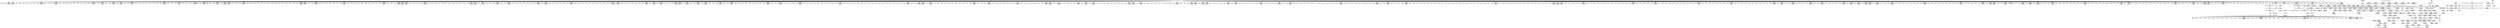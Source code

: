 digraph {
	CE0x53c28c0 [shape=record,shape=Mrecord,label="{CE0x53c28c0|1216:_i8*,_:_CRE_196,197_}"]
	CE0x545e520 [shape=record,shape=Mrecord,label="{CE0x545e520|8:_%struct.sock*,_:_SCME_29,30_}"]
	CE0x53d7d30 [shape=record,shape=Mrecord,label="{CE0x53d7d30|1216:_i8*,_:_CRE_32,33_}"]
	CE0x53db020 [shape=record,shape=Mrecord,label="{CE0x53db020|1216:_i8*,_:_CRE_219,220_}"]
	CE0x5412820 [shape=record,shape=Mrecord,label="{CE0x5412820|1216:_i8*,_:_CRE_1216,1224_|*MultipleSource*|*LoadInst*|security/selinux/hooks.c,4293|security/selinux/hooks.c,4293}"]
	CE0x53e5d70 [shape=record,shape=Mrecord,label="{CE0x53e5d70|1216:_i8*,_:_CRE_720,724_|*MultipleSource*|*LoadInst*|security/selinux/hooks.c,4293|security/selinux/hooks.c,4293}"]
	CE0x53ea720 [shape=record,shape=Mrecord,label="{CE0x53ea720|1216:_i8*,_:_CRE_362,363_}"]
	CE0x53bb0d0 [shape=record,shape=Mrecord,label="{CE0x53bb0d0|selinux_socket_unix_may_send:net|security/selinux/hooks.c, 4296}"]
	CE0x54081d0 [shape=record,shape=Mrecord,label="{CE0x54081d0|1216:_i8*,_:_CRE_811,812_}"]
	CE0x53bf4e0 [shape=record,shape=Mrecord,label="{CE0x53bf4e0|1216:_i8*,_:_CRE_134,135_}"]
	CE0x53cf410 [shape=record,shape=Mrecord,label="{CE0x53cf410|1216:_i8*,_:_CRE_542,543_}"]
	CE0x53df430 [shape=record,shape=Mrecord,label="{CE0x53df430|1216:_i8*,_:_CRE_577,578_}"]
	CE0x53e1520 [shape=record,shape=Mrecord,label="{CE0x53e1520|1216:_i8*,_:_CRE_648,649_}"]
	CE0x53e7550 [shape=record,shape=Mrecord,label="{CE0x53e7550|1216:_i8*,_:_CRE_693,694_}"]
	CE0x54094b0 [shape=record,shape=Mrecord,label="{CE0x54094b0|1216:_i8*,_:_CRE_829,830_}"]
	CE0x53cbd60 [shape=record,shape=Mrecord,label="{CE0x53cbd60|1216:_i8*,_:_CRE_401,402_}"]
	CE0x545a6f0 [shape=record,shape=Mrecord,label="{CE0x545a6f0|selinux_socket_unix_may_send:tmp17|security/selinux/hooks.c,4304}"]
	CE0x53cdae0 [shape=record,shape=Mrecord,label="{CE0x53cdae0|1216:_i8*,_:_CRE_440,448_|*MultipleSource*|*LoadInst*|security/selinux/hooks.c,4293|security/selinux/hooks.c,4293}"]
	CE0x5450590 [shape=record,shape=Mrecord,label="{CE0x5450590|selinux_socket_unix_may_send:tmp14|security/selinux/hooks.c,4302|*SummSink*}"]
	CE0x545d170 [shape=record,shape=Mrecord,label="{CE0x545d170|_ret_i32_%call,_!dbg_!27738|security/selinux/hooks.c,4304|*SummSink*}"]
	CE0x544e680 [shape=record,shape=Mrecord,label="{CE0x544e680|selinux_socket_unix_may_send:sk7|security/selinux/hooks.c,4300|*SummSource*}"]
	CE0x545e470 [shape=record,shape=Mrecord,label="{CE0x545e470|8:_%struct.sock*,_:_SCME_28,29_}"]
	CE0x53bb460 [shape=record,shape=Mrecord,label="{CE0x53bb460|1216:_i8*,_:_CRE_66,67_}"]
	CE0x5407180 [shape=record,shape=Mrecord,label="{CE0x5407180|1216:_i8*,_:_CRE_764,768_|*MultipleSource*|*LoadInst*|security/selinux/hooks.c,4293|security/selinux/hooks.c,4293}"]
	CE0x53db130 [shape=record,shape=Mrecord,label="{CE0x53db130|1216:_i8*,_:_CRE_220,221_}"]
	CE0x53d9a80 [shape=record,shape=Mrecord,label="{CE0x53d9a80|1216:_i8*,_:_CRE_211,212_}"]
	CE0x53d4710 [shape=record,shape=Mrecord,label="{CE0x53d4710|1216:_i8*,_:_CRE_85,86_}"]
	CE0x5413ba0 [shape=record,shape=Mrecord,label="{CE0x5413ba0|selinux_socket_unix_may_send:tmp6|security/selinux/hooks.c,4293}"]
	CE0x53df870 [shape=record,shape=Mrecord,label="{CE0x53df870|1216:_i8*,_:_CRE_581,582_}"]
	CE0x540c480 [shape=record,shape=Mrecord,label="{CE0x540c480|1216:_i8*,_:_CRE_874,875_}"]
	CE0x53e0310 [shape=record,shape=Mrecord,label="{CE0x53e0310|1216:_i8*,_:_CRE_591,592_}"]
	CE0x53c7a60 [shape=record,shape=Mrecord,label="{CE0x53c7a60|1216:_i8*,_:_CRE_140,141_}"]
	CE0x5460120 [shape=record,shape=Mrecord,label="{CE0x5460120|8:_%struct.sock*,_:_SCME_53,54_}"]
	CE0x53c39a0 [shape=record,shape=Mrecord,label="{CE0x53c39a0|selinux_socket_unix_may_send:tmp3|*SummSource*}"]
	CE0x53c9620 [shape=record,shape=Mrecord,label="{CE0x53c9620|1216:_i8*,_:_CRE_77,78_}"]
	CE0x53e7ff0 [shape=record,shape=Mrecord,label="{CE0x53e7ff0|1216:_i8*,_:_CRE_703,704_}"]
	CE0x53e4750 [shape=record,shape=Mrecord,label="{CE0x53e4750|1216:_i8*,_:_CRE_685,686_}"]
	CE0x544af40 [shape=record,shape=Mrecord,label="{CE0x544af40|_ret_i32_%retval.0,_!dbg_!27728|security/selinux/avc.c,775}"]
	CE0x54086e0 [shape=record,shape=Mrecord,label="{CE0x54086e0|1216:_i8*,_:_CRE_816,817_}"]
	CE0x53d6c60 [shape=record,shape=Mrecord,label="{CE0x53d6c60|1216:_i8*,_:_CRE_100,101_}"]
	CE0x540e5a0 [shape=record,shape=Mrecord,label="{CE0x540e5a0|1216:_i8*,_:_CRE_972,976_|*MultipleSource*|*LoadInst*|security/selinux/hooks.c,4293|security/selinux/hooks.c,4293}"]
	CE0x53c9390 [shape=record,shape=Mrecord,label="{CE0x53c9390|i32_1|*Constant*}"]
	CE0x53b94f0 [shape=record,shape=Mrecord,label="{CE0x53b94f0|i32_4|*Constant*|*SummSource*}"]
	CE0x53c7cd0 [shape=record,shape=Mrecord,label="{CE0x53c7cd0|1216:_i8*,_:_CRE_143,144_}"]
	CE0x53e0970 [shape=record,shape=Mrecord,label="{CE0x53e0970|1216:_i8*,_:_CRE_597,598_}"]
	CE0x53d9430 [shape=record,shape=Mrecord,label="{CE0x53d9430|1216:_i8*,_:_CRE_82,83_}"]
	CE0x53c45f0 [shape=record,shape=Mrecord,label="{CE0x53c45f0|1216:_i8*,_:_CRE_237,238_}"]
	CE0x5429400 [shape=record,shape=Mrecord,label="{CE0x5429400|selinux_socket_unix_may_send:u|security/selinux/hooks.c,4299|*SummSource*}"]
	CE0x53ce590 [shape=record,shape=Mrecord,label="{CE0x53ce590|1216:_i8*,_:_CRE_476,480_|*MultipleSource*|*LoadInst*|security/selinux/hooks.c,4293|security/selinux/hooks.c,4293}"]
	CE0x545ef50 [shape=record,shape=Mrecord,label="{CE0x545ef50|8:_%struct.sock*,_:_SCME_38,39_}"]
	CE0x545f2e0 [shape=record,shape=Mrecord,label="{CE0x545f2e0|8:_%struct.sock*,_:_SCME_41,42_}"]
	CE0x544bbb0 [shape=record,shape=Mrecord,label="{CE0x544bbb0|selinux_socket_unix_may_send:net3|security/selinux/hooks.c,4299|*SummSource*}"]
	CE0x54509b0 [shape=record,shape=Mrecord,label="{CE0x54509b0|selinux_socket_unix_may_send:sid8|security/selinux/hooks.c,4302|*SummSource*}"]
	CE0x53dab80 [shape=record,shape=Mrecord,label="{CE0x53dab80|1216:_i8*,_:_CRE_155,156_}"]
	CE0x5454630 [shape=record,shape=Mrecord,label="{CE0x5454630|selinux_socket_unix_may_send:sclass|security/selinux/hooks.c,4302|*SummSink*}"]
	CE0x53ea500 [shape=record,shape=Mrecord,label="{CE0x53ea500|1216:_i8*,_:_CRE_360,361_}"]
	CE0x5449430 [shape=record,shape=Mrecord,label="{CE0x5449430|selinux_socket_unix_may_send:tmp8|security/selinux/hooks.c,4294|*SummSink*}"]
	CE0x5406fb0 [shape=record,shape=Mrecord,label="{CE0x5406fb0|1216:_i8*,_:_CRE_760,764_|*MultipleSource*|*LoadInst*|security/selinux/hooks.c,4293|security/selinux/hooks.c,4293}"]
	CE0x540d930 [shape=record,shape=Mrecord,label="{CE0x540d930|1216:_i8*,_:_CRE_936,944_|*MultipleSource*|*LoadInst*|security/selinux/hooks.c,4293|security/selinux/hooks.c,4293}"]
	CE0x53c95b0 [shape=record,shape=Mrecord,label="{CE0x53c95b0|1216:_i8*,_:_CRE_76,77_}"]
	CE0x53d5da0 [shape=record,shape=Mrecord,label="{CE0x53d5da0|1216:_i8*,_:_CRE_116,117_}"]
	CE0x53e52d0 [shape=record,shape=Mrecord,label="{CE0x53e52d0|1216:_i8*,_:_CRE_711,712_}"]
	CE0x540f5f0 [shape=record,shape=Mrecord,label="{CE0x540f5f0|1216:_i8*,_:_CRE_1040,1048_|*MultipleSource*|*LoadInst*|security/selinux/hooks.c,4293|security/selinux/hooks.c,4293}"]
	CE0x53e2ff0 [shape=record,shape=Mrecord,label="{CE0x53e2ff0|1216:_i8*,_:_CRE_663,664_}"]
	CE0x53d2a90 [shape=record,shape=Mrecord,label="{CE0x53d2a90|1216:_i8*,_:_CRE_229,230_}"]
	CE0x53dae00 [shape=record,shape=Mrecord,label="{CE0x53dae00|1216:_i8*,_:_CRE_217,218_}"]
	CE0x53e51c0 [shape=record,shape=Mrecord,label="{CE0x53e51c0|1216:_i8*,_:_CRE_710,711_}"]
	CE0x5411300 [shape=record,shape=Mrecord,label="{CE0x5411300|1216:_i8*,_:_CRE_1157,1158_}"]
	CE0x53e50b0 [shape=record,shape=Mrecord,label="{CE0x53e50b0|1216:_i8*,_:_CRE_709,710_}"]
	CE0x53e8850 [shape=record,shape=Mrecord,label="{CE0x53e8850|1216:_i8*,_:_CRE_255,256_}"]
	CE0x53bf750 [shape=record,shape=Mrecord,label="{CE0x53bf750|1216:_i8*,_:_CRE_137,138_}"]
	CE0x53d2dd0 [shape=record,shape=Mrecord,label="{CE0x53d2dd0|1216:_i8*,_:_CRE_232,233_}"]
	CE0x53e4d80 [shape=record,shape=Mrecord,label="{CE0x53e4d80|1216:_i8*,_:_CRE_706,707_}"]
	CE0x53b1420 [shape=record,shape=Mrecord,label="{CE0x53b1420|selinux_socket_unix_may_send:ad|security/selinux/hooks.c, 4295|*SummSink*}"]
	CE0x53da4c0 [shape=record,shape=Mrecord,label="{CE0x53da4c0|1216:_i8*,_:_CRE_39,40_}"]
	CE0x544e190 [shape=record,shape=Mrecord,label="{CE0x544e190|selinux_socket_unix_may_send:tmp13|security/selinux/hooks.c,4300|*SummSource*}"]
	CE0x53d7210 [shape=record,shape=Mrecord,label="{CE0x53d7210|1216:_i8*,_:_CRE_176,177_}"]
	CE0x544dea0 [shape=record,shape=Mrecord,label="{CE0x544dea0|selinux_socket_unix_may_send:tmp13|security/selinux/hooks.c,4300}"]
	CE0x53b5e40 [shape=record,shape=Mrecord,label="{CE0x53b5e40|1216:_i8*,_:_CRE_0,1_}"]
	CE0x53eac70 [shape=record,shape=Mrecord,label="{CE0x53eac70|1216:_i8*,_:_CRE_367,368_}"]
	CE0x53e4a80 [shape=record,shape=Mrecord,label="{CE0x53e4a80|1216:_i8*,_:_CRE_688,689_}"]
	CE0x5409d30 [shape=record,shape=Mrecord,label="{CE0x5409d30|1216:_i8*,_:_CRE_837,838_}"]
	CE0x53b7ea0 [shape=record,shape=Mrecord,label="{CE0x53b7ea0|selinux_socket_unix_may_send:tmp1|*SummSource*}"]
	CE0x6a75d30 [shape=record,shape=Mrecord,label="{CE0x6a75d30|32:_%struct.sock*,_:_CRE_8,16_|*MultipleSource*|security/selinux/hooks.c,4293|Function::selinux_socket_unix_may_send&Arg::sock::}"]
	CE0x544f750 [shape=record,shape=Mrecord,label="{CE0x544f750|selinux_socket_unix_may_send:sid|security/selinux/hooks.c,4302}"]
	CE0x53d65b0 [shape=record,shape=Mrecord,label="{CE0x53d65b0|1216:_i8*,_:_CRE_75,76_}"]
	CE0x53e54f0 [shape=record,shape=Mrecord,label="{CE0x53e54f0|1216:_i8*,_:_CRE_713,714_}"]
	CE0x53bc750 [shape=record,shape=Mrecord,label="{CE0x53bc750|1216:_i8*,_:_CRE_145,146_}"]
	CE0x540e030 [shape=record,shape=Mrecord,label="{CE0x540e030|1216:_i8*,_:_CRE_964,968_|*MultipleSource*|*LoadInst*|security/selinux/hooks.c,4293|security/selinux/hooks.c,4293}"]
	CE0x53d9db0 [shape=record,shape=Mrecord,label="{CE0x53d9db0|1216:_i8*,_:_CRE_214,215_}"]
	CE0x53c9540 [shape=record,shape=Mrecord,label="{CE0x53c9540|1216:_i8*,_:_CRE_88,89_}"]
	CE0x53b69f0 [shape=record,shape=Mrecord,label="{CE0x53b69f0|i64*_getelementptr_inbounds_(_2_x_i64_,_2_x_i64_*___llvm_gcov_ctr340,_i64_0,_i64_1)|*Constant*|*SummSource*}"]
	CE0x53e6e90 [shape=record,shape=Mrecord,label="{CE0x53e6e90|32:_%struct.sock*,_:_CRE_8,16_|*MultipleSource*|security/selinux/hooks.c,4294|Function::selinux_socket_unix_may_send&Arg::other::}"]
	CE0x53e21a0 [shape=record,shape=Mrecord,label="{CE0x53e21a0|1216:_i8*,_:_CRE_650,651_}"]
	CE0x53b8420 [shape=record,shape=Mrecord,label="{CE0x53b8420|selinux_socket_unix_may_send:bb|*SummSink*}"]
	CE0x540bd10 [shape=record,shape=Mrecord,label="{CE0x540bd10|1216:_i8*,_:_CRE_867,868_}"]
	CE0x54084c0 [shape=record,shape=Mrecord,label="{CE0x54084c0|1216:_i8*,_:_CRE_814,815_}"]
	CE0x53bfdd0 [shape=record,shape=Mrecord,label="{CE0x53bfdd0|i32_0|*Constant*|*SummSource*}"]
	CE0x53de000 [shape=record,shape=Mrecord,label="{CE0x53de000|1216:_i8*,_:_CRE_558,559_}"]
	CE0x545e3c0 [shape=record,shape=Mrecord,label="{CE0x545e3c0|8:_%struct.sock*,_:_SCME_27,28_}"]
	CE0x544fcf0 [shape=record,shape=Mrecord,label="{CE0x544fcf0|selinux_socket_unix_may_send:sid8|security/selinux/hooks.c,4302}"]
	CE0x53d3840 [shape=record,shape=Mrecord,label="{CE0x53d3840|1216:_i8*,_:_CRE_227,228_}"]
	CE0x540f990 [shape=record,shape=Mrecord,label="{CE0x540f990|1216:_i8*,_:_CRE_1056,1064_|*MultipleSource*|*LoadInst*|security/selinux/hooks.c,4293|security/selinux/hooks.c,4293}"]
	CE0x53d01e0 [shape=record,shape=Mrecord,label="{CE0x53d01e0|1216:_i8*,_:_CRE_555,556_}"]
	CE0x53d6620 [shape=record,shape=Mrecord,label="{CE0x53d6620|1216:_i8*,_:_CRE_63,64_}"]
	CE0x53ee970 [shape=record,shape=Mrecord,label="{CE0x53ee970|1216:_i8*,_:_CRE_19,20_|*MultipleSource*|*LoadInst*|security/selinux/hooks.c,4293|security/selinux/hooks.c,4293}"]
	CE0x544d500 [shape=record,shape=Mrecord,label="{CE0x544d500|selinux_socket_unix_may_send:u5|security/selinux/hooks.c,4300}"]
	CE0x53efaf0 [shape=record,shape=Mrecord,label="{CE0x53efaf0|1216:_i8*,_:_CRE_8,12_|*MultipleSource*|*LoadInst*|security/selinux/hooks.c,4293|security/selinux/hooks.c,4293}"]
	CE0x53df100 [shape=record,shape=Mrecord,label="{CE0x53df100|1216:_i8*,_:_CRE_574,575_}"]
	CE0x53c70a0 [shape=record,shape=Mrecord,label="{CE0x53c70a0|selinux_socket_unix_may_send:sk_security|security/selinux/hooks.c,4293}"]
	CE0x53be130 [shape=record,shape=Mrecord,label="{CE0x53be130|1216:_i8*,_:_CRE_92,93_}"]
	CE0x68cd9d0 [shape=record,shape=Mrecord,label="{CE0x68cd9d0|selinux_socket_unix_may_send:tmp3|*SummSink*}"]
	CE0x53cd3b0 [shape=record,shape=Mrecord,label="{CE0x53cd3b0|1216:_i8*,_:_CRE_422,423_}"]
	CE0x54617b0 [shape=record,shape=Mrecord,label="{CE0x54617b0|i32_8|*Constant*|*SummSink*}"]
	CE0x53bc9c0 [shape=record,shape=Mrecord,label="{CE0x53bc9c0|1216:_i8*,_:_CRE_148,149_}"]
	CE0x53d9360 [shape=record,shape=Mrecord,label="{CE0x53d9360|1216:_i8*,_:_CRE_81,82_}"]
	CE0x544b460 [shape=record,shape=Mrecord,label="{CE0x544b460|avc_has_perm:auditdata|Function::avc_has_perm&Arg::auditdata::|*SummSink*}"]
	CE0x53c90d0 [shape=record,shape=Mrecord,label="{CE0x53c90d0|i32_5|*Constant*}"]
	CE0x53e3760 [shape=record,shape=Mrecord,label="{CE0x53e3760|1216:_i8*,_:_CRE_670,671_}"]
	CE0x54503f0 [shape=record,shape=Mrecord,label="{CE0x54503f0|selinux_socket_unix_may_send:tmp14|security/selinux/hooks.c,4302|*SummSource*}"]
	CE0x53c44e0 [shape=record,shape=Mrecord,label="{CE0x53c44e0|1216:_i8*,_:_CRE_236,237_}"]
	CE0x540f420 [shape=record,shape=Mrecord,label="{CE0x540f420|1216:_i8*,_:_CRE_1032,1040_|*MultipleSource*|*LoadInst*|security/selinux/hooks.c,4293|security/selinux/hooks.c,4293}"]
	CE0x4cb9050 [shape=record,shape=Mrecord,label="{CE0x4cb9050|selinux_socket_unix_may_send:tmp4|*LoadInst*|security/selinux/hooks.c,4293|*SummSource*}"]
	CE0x53e3dc0 [shape=record,shape=Mrecord,label="{CE0x53e3dc0|1216:_i8*,_:_CRE_676,677_}"]
	CE0x53c4b40 [shape=record,shape=Mrecord,label="{CE0x53c4b40|1216:_i8*,_:_CRE_242,243_}"]
	CE0x53bc8f0 [shape=record,shape=Mrecord,label="{CE0x53bc8f0|1216:_i8*,_:_CRE_147,148_}"]
	CE0x53b6ed0 [shape=record,shape=Mrecord,label="{CE0x53b6ed0|1216:_i8*,_:_CRE_18,19_|*MultipleSource*|*LoadInst*|security/selinux/hooks.c,4293|security/selinux/hooks.c,4293}"]
	CE0x53e5b50 [shape=record,shape=Mrecord,label="{CE0x53e5b50|1216:_i8*,_:_CRE_719,720_}"]
	CE0x53e2660 [shape=record,shape=Mrecord,label="{CE0x53e2660|1216:_i8*,_:_CRE_654,655_}"]
	CE0x5409f50 [shape=record,shape=Mrecord,label="{CE0x5409f50|1216:_i8*,_:_CRE_839,840_}"]
	CE0x53e2ee0 [shape=record,shape=Mrecord,label="{CE0x53e2ee0|1216:_i8*,_:_CRE_662,663_}"]
	CE0x53c3730 [shape=record,shape=Mrecord,label="{CE0x53c3730|1216:_i8*,_:_CRE_27,28_}"]
	CE0x53c43a0 [shape=record,shape=Mrecord,label="{CE0x53c43a0|1216:_i8*,_:_CRE_226,227_}"]
	CE0x53c61c0 [shape=record,shape=Mrecord,label="{CE0x53c61c0|1216:_i8*,_:_CRE_172,173_}"]
	CE0x53cac60 [shape=record,shape=Mrecord,label="{CE0x53cac60|1216:_i8*,_:_CRE_385,386_}"]
	CE0x53e11f0 [shape=record,shape=Mrecord,label="{CE0x53e11f0|1216:_i8*,_:_CRE_605,606_}"]
	CE0x53d2150 [shape=record,shape=Mrecord,label="{CE0x53d2150|32:_%struct.sock*,_:_CRE_4,6_|*MultipleSource*|security/selinux/hooks.c,4293|Function::selinux_socket_unix_may_send&Arg::sock::}"]
	CE0x54085d0 [shape=record,shape=Mrecord,label="{CE0x54085d0|1216:_i8*,_:_CRE_815,816_}"]
	CE0x53ce980 [shape=record,shape=Mrecord,label="{CE0x53ce980|1216:_i8*,_:_CRE_496,512_|*MultipleSource*|*LoadInst*|security/selinux/hooks.c,4293|security/selinux/hooks.c,4293}"]
	CE0x53ddca0 [shape=record,shape=Mrecord,label="{CE0x53ddca0|1216:_i8*,_:_CRE_168,169_}"]
	CE0x53deee0 [shape=record,shape=Mrecord,label="{CE0x53deee0|1216:_i8*,_:_CRE_572,573_}"]
	CE0x5411b40 [shape=record,shape=Mrecord,label="{CE0x5411b40|1216:_i8*,_:_CRE_1176,1184_|*MultipleSource*|*LoadInst*|security/selinux/hooks.c,4293|security/selinux/hooks.c,4293}"]
	CE0x53e7990 [shape=record,shape=Mrecord,label="{CE0x53e7990|1216:_i8*,_:_CRE_697,698_}"]
	CE0x53cdc60 [shape=record,shape=Mrecord,label="{CE0x53cdc60|1216:_i8*,_:_CRE_448,452_|*MultipleSource*|*LoadInst*|security/selinux/hooks.c,4293|security/selinux/hooks.c,4293}"]
	CE0x53deff0 [shape=record,shape=Mrecord,label="{CE0x53deff0|1216:_i8*,_:_CRE_573,574_}"]
	CE0x53da590 [shape=record,shape=Mrecord,label="{CE0x53da590|1216:_i8*,_:_CRE_56,57_}"]
	CE0x5453c40 [shape=record,shape=Mrecord,label="{CE0x5453c40|selinux_socket_unix_may_send:tmp16|security/selinux/hooks.c,4302}"]
	CE0x5412650 [shape=record,shape=Mrecord,label="{CE0x5412650|1216:_i8*,_:_CRE_1212,1216_|*MultipleSource*|*LoadInst*|security/selinux/hooks.c,4293|security/selinux/hooks.c,4293}"]
	CE0x53df650 [shape=record,shape=Mrecord,label="{CE0x53df650|1216:_i8*,_:_CRE_579,580_}"]
	CE0x733b670 [shape=record,shape=Mrecord,label="{CE0x733b670|32:_%struct.sock*,_:_CRE_32,40_|*MultipleSource*|security/selinux/hooks.c,4293|Function::selinux_socket_unix_may_send&Arg::sock::}"]
	CE0x54493c0 [shape=record,shape=Mrecord,label="{CE0x54493c0|selinux_socket_unix_may_send:tmp9|security/selinux/hooks.c,4294}"]
	CE0x542a6a0 [shape=record,shape=Mrecord,label="{CE0x542a6a0|selinux_socket_unix_may_send:tmp7|*LoadInst*|security/selinux/hooks.c,4294|*SummSink*}"]
	CE0x53e81f0 [shape=record,shape=Mrecord,label="{CE0x53e81f0|1216:_i8*,_:_CRE_249,250_}"]
	CE0x53e2dd0 [shape=record,shape=Mrecord,label="{CE0x53e2dd0|1216:_i8*,_:_CRE_661,662_}"]
	CE0x53cca20 [shape=record,shape=Mrecord,label="{CE0x53cca20|1216:_i8*,_:_CRE_413,414_}"]
	CE0x53d4300 [shape=record,shape=Mrecord,label="{CE0x53d4300|1216:_i8*,_:_CRE_123,124_}"]
	CE0x53b60d0 [shape=record,shape=Mrecord,label="{CE0x53b60d0|selinux_socket_unix_may_send:sock|Function::selinux_socket_unix_may_send&Arg::sock::}"]
	CE0x53d7c20 [shape=record,shape=Mrecord,label="{CE0x53d7c20|1216:_i8*,_:_CRE_30,31_}"]
	CE0x53d0b90 [shape=record,shape=Mrecord,label="{CE0x53d0b90|1216:_i8*,_:_CRE_209,210_}"]
	CE0x53ddbd0 [shape=record,shape=Mrecord,label="{CE0x53ddbd0|1216:_i8*,_:_CRE_167,168_}"]
	CE0x544f110 [shape=record,shape=Mrecord,label="{CE0x544f110|selinux_socket_unix_may_send:sid|security/selinux/hooks.c,4302|*SummSource*}"]
	CE0x54136a0 [shape=record,shape=Mrecord,label="{CE0x54136a0|1216:_i8*,_:_CRE_1272,1280_|*MultipleSource*|*LoadInst*|security/selinux/hooks.c,4293|security/selinux/hooks.c,4293}"]
	CE0x545f7a0 [shape=record,shape=Mrecord,label="{CE0x545f7a0|8:_%struct.sock*,_:_SCME_45,46_}"]
	CE0x53e0860 [shape=record,shape=Mrecord,label="{CE0x53e0860|1216:_i8*,_:_CRE_596,597_}"]
	CE0x53c3c00 [shape=record,shape=Mrecord,label="{CE0x53c3c00|selinux_socket_unix_may_send:tmp3}"]
	CE0x540ae30 [shape=record,shape=Mrecord,label="{CE0x540ae30|1216:_i8*,_:_CRE_853,854_}"]
	"CONST[source:0(mediator),value:0(static)][purpose:{operation}]"
	CE0x540bc00 [shape=record,shape=Mrecord,label="{CE0x540bc00|1216:_i8*,_:_CRE_866,867_}"]
	CE0x545a360 [shape=record,shape=Mrecord,label="{CE0x545a360|_ret_i32_%retval.0,_!dbg_!27728|security/selinux/avc.c,775|*SummSink*}"]
	CE0x53ce1a0 [shape=record,shape=Mrecord,label="{CE0x53ce1a0|1216:_i8*,_:_CRE_464,468_|*MultipleSource*|*LoadInst*|security/selinux/hooks.c,4293|security/selinux/hooks.c,4293}"]
	CE0x53e5930 [shape=record,shape=Mrecord,label="{CE0x53e5930|1216:_i8*,_:_CRE_717,718_}"]
	CE0x53c4f80 [shape=record,shape=Mrecord,label="{CE0x53c4f80|1216:_i8*,_:_CRE_246,247_}"]
	CE0x542a1f0 [shape=record,shape=Mrecord,label="{CE0x542a1f0|32:_%struct.sock*,_:_CRE_32,40_|*MultipleSource*|security/selinux/hooks.c,4294|Function::selinux_socket_unix_may_send&Arg::other::}"]
	CE0x545d6e0 [shape=record,shape=Mrecord,label="{CE0x545d6e0|8:_%struct.sock*,_:_SCME_0,4_|*MultipleSource*|security/selinux/hooks.c,4296|security/selinux/hooks.c,4296|security/selinux/hooks.c, 4296}"]
	CE0x53e1410 [shape=record,shape=Mrecord,label="{CE0x53e1410|1216:_i8*,_:_CRE_607,608_}"]
	CE0x53c0a10 [shape=record,shape=Mrecord,label="{CE0x53c0a10|32:_%struct.sock*,_:_CRE_0,4_|*MultipleSource*|security/selinux/hooks.c,4293|Function::selinux_socket_unix_may_send&Arg::sock::}"]
	CE0x544b310 [shape=record,shape=Mrecord,label="{CE0x544b310|avc_has_perm:auditdata|Function::avc_has_perm&Arg::auditdata::|*SummSource*}"]
	CE0x53d9ec0 [shape=record,shape=Mrecord,label="{CE0x53d9ec0|1216:_i8*,_:_CRE_215,216_}"]
	CE0x53e9910 [shape=record,shape=Mrecord,label="{CE0x53e9910|1216:_i8*,_:_CRE_312,316_|*MultipleSource*|*LoadInst*|security/selinux/hooks.c,4293|security/selinux/hooks.c,4293}"]
	CE0x53d0570 [shape=record,shape=Mrecord,label="{CE0x53d0570|i32_0|*Constant*}"]
	CE0x53dd7c0 [shape=record,shape=Mrecord,label="{CE0x53dd7c0|selinux_socket_unix_may_send:sk|security/selinux/hooks.c,4293}"]
	CE0x53e6b80 [shape=record,shape=Mrecord,label="{CE0x53e6b80|32:_%struct.sock*,_:_CRE_4,6_|*MultipleSource*|security/selinux/hooks.c,4294|Function::selinux_socket_unix_may_send&Arg::other::}"]
	CE0x5446e50 [shape=record,shape=Mrecord,label="{CE0x5446e50|selinux_socket_unix_may_send:tmp8|security/selinux/hooks.c,4294}"]
	CE0x53d4640 [shape=record,shape=Mrecord,label="{CE0x53d4640|1216:_i8*,_:_CRE_127,128_}"]
	CE0x5455b90 [shape=record,shape=Mrecord,label="{CE0x5455b90|i32_(i32,_i32,_i16,_i32,_%struct.common_audit_data*)*_bitcast_(i32_(i32,_i32,_i16,_i32,_%struct.common_audit_data.495*)*_avc_has_perm_to_i32_(i32,_i32,_i16,_i32,_%struct.common_audit_data*)*)|*Constant*}"]
	CE0x540af40 [shape=record,shape=Mrecord,label="{CE0x540af40|1216:_i8*,_:_CRE_854,855_}"]
	CE0x5410470 [shape=record,shape=Mrecord,label="{CE0x5410470|1216:_i8*,_:_CRE_1104,1112_|*MultipleSource*|*LoadInst*|security/selinux/hooks.c,4293|security/selinux/hooks.c,4293}"]
	CE0x5408900 [shape=record,shape=Mrecord,label="{CE0x5408900|1216:_i8*,_:_CRE_818,819_}"]
	CE0x53cdf00 [shape=record,shape=Mrecord,label="{CE0x53cdf00|1216:_i8*,_:_CRE_456,458_|*MultipleSource*|*LoadInst*|security/selinux/hooks.c,4293|security/selinux/hooks.c,4293}"]
	CE0x53b7710 [shape=record,shape=Mrecord,label="{CE0x53b7710|i32_1|*Constant*|*SummSource*}"]
	CE0x5406a40 [shape=record,shape=Mrecord,label="{CE0x5406a40|1216:_i8*,_:_CRE_736,740_|*MultipleSource*|*LoadInst*|security/selinux/hooks.c,4293|security/selinux/hooks.c,4293}"]
	CE0x53bbeb0 [shape=record,shape=Mrecord,label="{CE0x53bbeb0|1216:_i8*,_:_CRE_180,181_}"]
	CE0x5460710 [shape=record,shape=Mrecord,label="{CE0x5460710|i64_56|*Constant*|*SummSink*}"]
	CE0x53d0670 [shape=record,shape=Mrecord,label="{CE0x53d0670|1216:_i8*,_:_CRE_204,205_}"]
	CE0x53c7990 [shape=record,shape=Mrecord,label="{CE0x53c7990|1216:_i8*,_:_CRE_139,140_}"]
	CE0x5467be0 [shape=record,shape=Mrecord,label="{CE0x5467be0|i8_0|*Constant*}"]
	CE0x53beef0 [shape=record,shape=Mrecord,label="{CE0x53beef0|selinux_socket_unix_may_send:ad|security/selinux/hooks.c, 4295}"]
	CE0x540cd00 [shape=record,shape=Mrecord,label="{CE0x540cd00|1216:_i8*,_:_CRE_888,892_|*MultipleSource*|*LoadInst*|security/selinux/hooks.c,4293|security/selinux/hooks.c,4293}"]
	CE0x53d6b90 [shape=record,shape=Mrecord,label="{CE0x53d6b90|1216:_i8*,_:_CRE_99,100_}"]
	CE0x5413a40 [shape=record,shape=Mrecord,label="{CE0x5413a40|selinux_socket_unix_may_send:tmp5|security/selinux/hooks.c,4293|*SummSource*}"]
	CE0x53e7aa0 [shape=record,shape=Mrecord,label="{CE0x53e7aa0|1216:_i8*,_:_CRE_698,699_}"]
	CE0x54095c0 [shape=record,shape=Mrecord,label="{CE0x54095c0|1216:_i8*,_:_CRE_830,831_}"]
	CE0x54295b0 [shape=record,shape=Mrecord,label="{CE0x54295b0|selinux_socket_unix_may_send:u|security/selinux/hooks.c,4299}"]
	CE0x53ddeb0 [shape=record,shape=Mrecord,label="{CE0x53ddeb0|1216:_i8*,_:_CRE_557,558_}"]
	CE0x545fec0 [shape=record,shape=Mrecord,label="{CE0x545fec0|8:_%struct.sock*,_:_SCME_51,52_}"]
	CE0x54518e0 [shape=record,shape=Mrecord,label="{CE0x54518e0|selinux_socket_unix_may_send:tmp15|security/selinux/hooks.c,4302}"]
	CE0x53bb180 [shape=record,shape=Mrecord,label="{CE0x53bb180|1216:_i8*,_:_CRE_2,3_}"]
	CE0x53c7b30 [shape=record,shape=Mrecord,label="{CE0x53c7b30|1216:_i8*,_:_CRE_141,142_}"]
	CE0x53d5cd0 [shape=record,shape=Mrecord,label="{CE0x53d5cd0|1216:_i8*,_:_CRE_113,114_}"]
	CE0x5449b10 [shape=record,shape=Mrecord,label="{CE0x5449b10|avc_has_perm:entry|*SummSink*}"]
	CE0x53d95d0 [shape=record,shape=Mrecord,label="{CE0x53d95d0|1216:_i8*,_:_CRE_84,85_}"]
	CE0x53e3980 [shape=record,shape=Mrecord,label="{CE0x53e3980|1216:_i8*,_:_CRE_672,673_}"]
	CE0x53cc090 [shape=record,shape=Mrecord,label="{CE0x53cc090|1216:_i8*,_:_CRE_404,405_}"]
	CE0x53e4640 [shape=record,shape=Mrecord,label="{CE0x53e4640|1216:_i8*,_:_CRE_684,685_}"]
	CE0x53ea0b0 [shape=record,shape=Mrecord,label="{CE0x53ea0b0|1216:_i8*,_:_CRE_357,358_}"]
	CE0x5411410 [shape=record,shape=Mrecord,label="{CE0x5411410|1216:_i8*,_:_CRE_1158,1159_}"]
	CE0x5449d60 [shape=record,shape=Mrecord,label="{CE0x5449d60|avc_has_perm:ssid|Function::avc_has_perm&Arg::ssid::}"]
	CE0x53e4860 [shape=record,shape=Mrecord,label="{CE0x53e4860|1216:_i8*,_:_CRE_686,687_}"]
	CE0x53caf90 [shape=record,shape=Mrecord,label="{CE0x53caf90|1216:_i8*,_:_CRE_388,389_}"]
	CE0x54122b0 [shape=record,shape=Mrecord,label="{CE0x54122b0|1216:_i8*,_:_CRE_1200,1208_|*MultipleSource*|*LoadInst*|security/selinux/hooks.c,4293|security/selinux/hooks.c,4293}"]
	CE0x5412f60 [shape=record,shape=Mrecord,label="{CE0x5412f60|1216:_i8*,_:_CRE_1240,1248_|*MultipleSource*|*LoadInst*|security/selinux/hooks.c,4293|security/selinux/hooks.c,4293}"]
	CE0x53e3fe0 [shape=record,shape=Mrecord,label="{CE0x53e3fe0|1216:_i8*,_:_CRE_678,679_}"]
	CE0x54083b0 [shape=record,shape=Mrecord,label="{CE0x54083b0|1216:_i8*,_:_CRE_813,814_}"]
	CE0x544dd20 [shape=record,shape=Mrecord,label="{CE0x544dd20|selinux_socket_unix_may_send:net6|security/selinux/hooks.c,4300|*SummSink*}"]
	CE0x54129f0 [shape=record,shape=Mrecord,label="{CE0x54129f0|1216:_i8*,_:_CRE_1224,1228_|*MultipleSource*|*LoadInst*|security/selinux/hooks.c,4293|security/selinux/hooks.c,4293}"]
	CE0x53cf960 [shape=record,shape=Mrecord,label="{CE0x53cf960|1216:_i8*,_:_CRE_547,548_}"]
	CE0x544e7b0 [shape=record,shape=Mrecord,label="{CE0x544e7b0|selinux_socket_unix_may_send:sk7|security/selinux/hooks.c,4300|*SummSink*}"]
	CE0x545e5d0 [shape=record,shape=Mrecord,label="{CE0x545e5d0|8:_%struct.sock*,_:_SCME_30,31_}"]
	CE0x53d3270 [shape=record,shape=Mrecord,label="{CE0x53d3270|1216:_i8*,_:_CRE_91,92_}"]
	CE0x53d7ed0 [shape=record,shape=Mrecord,label="{CE0x53d7ed0|1216:_i8*,_:_CRE_34,35_}"]
	CE0x53b5c30 [shape=record,shape=Mrecord,label="{CE0x53b5c30|selinux_socket_unix_may_send:ad|security/selinux/hooks.c, 4295|*SummSource*}"]
	CE0x53e53e0 [shape=record,shape=Mrecord,label="{CE0x53e53e0|1216:_i8*,_:_CRE_712,713_}"]
	CE0x53f0dc0 [shape=record,shape=Mrecord,label="{CE0x53f0dc0|1216:_i8*,_:_CRE_7,8_}"]
	CE0x53c2f20 [shape=record,shape=Mrecord,label="{CE0x53c2f20|1216:_i8*,_:_CRE_131,132_}"]
	CE0x53dfba0 [shape=record,shape=Mrecord,label="{CE0x53dfba0|1216:_i8*,_:_CRE_584,585_}"]
	CE0x540eb10 [shape=record,shape=Mrecord,label="{CE0x540eb10|1216:_i8*,_:_CRE_992,1000_|*MultipleSource*|*LoadInst*|security/selinux/hooks.c,4293|security/selinux/hooks.c,4293}"]
	CE0x53e4c70 [shape=record,shape=Mrecord,label="{CE0x53e4c70|1216:_i8*,_:_CRE_705,706_}"]
	CE0x60c9b50 [shape=record,shape=Mrecord,label="{CE0x60c9b50|1216:_i8*,_:_CRE_103,104_}"]
	CE0x545e240 [shape=record,shape=Mrecord,label="{CE0x545e240|8:_%struct.sock*,_:_SCME_26,27_}"]
	CE0x5429780 [shape=record,shape=Mrecord,label="{CE0x5429780|selinux_socket_unix_may_send:sid|security/selinux/hooks.c,4302|*SummSink*}"]
	CE0x53b93f0 [shape=record,shape=Mrecord,label="{CE0x53b93f0|1216:_i8*,_:_CRE_73,74_}"]
	CE0x53b58c0 [shape=record,shape=Mrecord,label="{CE0x53b58c0|selinux_socket_unix_may_send:bb|*SummSource*}"]
	CE0x53c1c90 [shape=record,shape=Mrecord,label="{CE0x53c1c90|0:_i8,_8:_%struct.lsm_network_audit*,_24:_%struct.selinux_audit_data*,_:_SCMRE_0,1_|*MultipleSource*|security/selinux/hooks.c,4298|security/selinux/hooks.c, 4295}"]
	"CONST[source:1(input),value:2(dynamic)][purpose:{subject}][SrcIdx:1]"
	CE0x53c5620 [shape=record,shape=Mrecord,label="{CE0x53c5620|1216:_i8*,_:_CRE_158,159_}"]
	CE0x53e2300 [shape=record,shape=Mrecord,label="{CE0x53e2300|1216:_i8*,_:_CRE_652,653_}"]
	CE0x540ac10 [shape=record,shape=Mrecord,label="{CE0x540ac10|1216:_i8*,_:_CRE_851,852_}"]
	CE0x53e2aa0 [shape=record,shape=Mrecord,label="{CE0x53e2aa0|1216:_i8*,_:_CRE_658,659_}"]
	CE0x53e8fc0 [shape=record,shape=Mrecord,label="{CE0x53e8fc0|1216:_i8*,_:_CRE_262,263_}"]
	CE0x53e91e0 [shape=record,shape=Mrecord,label="{CE0x53e91e0|1216:_i8*,_:_CRE_352,353_}"]
	CE0x540a6c0 [shape=record,shape=Mrecord,label="{CE0x540a6c0|1216:_i8*,_:_CRE_846,847_}"]
	CE0x540ff00 [shape=record,shape=Mrecord,label="{CE0x540ff00|1216:_i8*,_:_CRE_1076,1080_|*MultipleSource*|*LoadInst*|security/selinux/hooks.c,4293|security/selinux/hooks.c,4293}"]
	CE0x540a4a0 [shape=record,shape=Mrecord,label="{CE0x540a4a0|1216:_i8*,_:_CRE_844,845_}"]
	CE0x53d3f90 [shape=record,shape=Mrecord,label="{CE0x53d3f90|1216:_i8*,_:_CRE_119,120_}"]
	CE0x540c260 [shape=record,shape=Mrecord,label="{CE0x540c260|1216:_i8*,_:_CRE_872,873_}"]
	"CONST[source:0(mediator),value:2(dynamic)][purpose:{object}]"
	CE0x53b2ac0 [shape=record,shape=Mrecord,label="{CE0x53b2ac0|_call_void_mcount()_#3|*SummSource*}"]
	CE0x5413d70 [shape=record,shape=Mrecord,label="{CE0x5413d70|selinux_socket_unix_may_send:tmp6|security/selinux/hooks.c,4293|*SummSink*}"]
	CE0x53e9870 [shape=record,shape=Mrecord,label="{CE0x53e9870|1216:_i8*,_:_CRE_304,312_|*MultipleSource*|*LoadInst*|security/selinux/hooks.c,4293|security/selinux/hooks.c,4293}"]
	CE0x540d760 [shape=record,shape=Mrecord,label="{CE0x540d760|1216:_i8*,_:_CRE_920,936_|*MultipleSource*|*LoadInst*|security/selinux/hooks.c,4293|security/selinux/hooks.c,4293}"]
	CE0x540fb60 [shape=record,shape=Mrecord,label="{CE0x540fb60|1216:_i8*,_:_CRE_1064,1072_|*MultipleSource*|*LoadInst*|security/selinux/hooks.c,4293|security/selinux/hooks.c,4293}"]
	CE0x53b16e0 [shape=record,shape=Mrecord,label="{CE0x53b16e0|i32_5|*Constant*|*SummSink*}"]
	CE0x5451c60 [shape=record,shape=Mrecord,label="{CE0x5451c60|selinux_socket_unix_may_send:tmp15|security/selinux/hooks.c,4302|*SummSink*}"]
	CE0x54096d0 [shape=record,shape=Mrecord,label="{CE0x54096d0|1216:_i8*,_:_CRE_831,832_}"]
	CE0x53cfeb0 [shape=record,shape=Mrecord,label="{CE0x53cfeb0|1216:_i8*,_:_CRE_552,553_}"]
	CE0x53c2cb0 [shape=record,shape=Mrecord,label="{CE0x53c2cb0|1216:_i8*,_:_CRE_128,129_}"]
	CE0x53bf5b0 [shape=record,shape=Mrecord,label="{CE0x53bf5b0|1216:_i8*,_:_CRE_135,136_}"]
	CE0x53e92f0 [shape=record,shape=Mrecord,label="{CE0x53e92f0|1216:_i8*,_:_CRE_264,272_|*MultipleSource*|*LoadInst*|security/selinux/hooks.c,4293|security/selinux/hooks.c,4293}"]
	CE0x53be200 [shape=record,shape=Mrecord,label="{CE0x53be200|1216:_i8*,_:_CRE_94,95_}"]
	CE0x53d9fd0 [shape=record,shape=Mrecord,label="{CE0x53d9fd0|1216:_i8*,_:_CRE_216,217_}"]
	CE0x54553f0 [shape=record,shape=Mrecord,label="{CE0x54553f0|selinux_socket_unix_may_send:call|security/selinux/hooks.c,4302}"]
	CE0x53b86e0 [shape=record,shape=Mrecord,label="{CE0x53b86e0|selinux_socket_unix_may_send:sk_security|security/selinux/hooks.c,4293|*SummSink*}"]
	CE0x53e0420 [shape=record,shape=Mrecord,label="{CE0x53e0420|1216:_i8*,_:_CRE_592,593_}"]
	CE0x545dcb0 [shape=record,shape=Mrecord,label="{CE0x545dcb0|8:_%struct.sock*,_:_SCME_18,20_|*MultipleSource*|security/selinux/hooks.c,4296|security/selinux/hooks.c,4296|security/selinux/hooks.c, 4296}"]
	CE0x53be450 [shape=record,shape=Mrecord,label="{CE0x53be450|1216:_i8*,_:_CRE_97,98_}"]
	CE0x53d6ac0 [shape=record,shape=Mrecord,label="{CE0x53d6ac0|1216:_i8*,_:_CRE_98,99_}"]
	CE0x53b6e20 [shape=record,shape=Mrecord,label="{CE0x53b6e20|i32_1|*Constant*|*SummSink*}"]
	CE0x53cffc0 [shape=record,shape=Mrecord,label="{CE0x53cffc0|1216:_i8*,_:_CRE_553,554_}"]
	CE0x53cf160 [shape=record,shape=Mrecord,label="{CE0x53cf160|1216:_i8*,_:_CRE_539,540_}"]
	CE0x53cba30 [shape=record,shape=Mrecord,label="{CE0x53cba30|1216:_i8*,_:_CRE_398,399_}"]
	CE0x53e2bb0 [shape=record,shape=Mrecord,label="{CE0x53e2bb0|1216:_i8*,_:_CRE_659,660_}"]
	CE0x53cce60 [shape=record,shape=Mrecord,label="{CE0x53cce60|1216:_i8*,_:_CRE_417,418_}"]
	CE0x53e7cc0 [shape=record,shape=Mrecord,label="{CE0x53e7cc0|1216:_i8*,_:_CRE_700,701_}"]
	CE0x5451190 [shape=record,shape=Mrecord,label="{CE0x5451190|16:_i32,_24:_i16,_:_CRE_16,20_|*MultipleSource*|security/selinux/hooks.c,4294|security/selinux/hooks.c,4294|security/selinux/hooks.c,4302}"]
	CE0x53c4920 [shape=record,shape=Mrecord,label="{CE0x53c4920|1216:_i8*,_:_CRE_240,241_}"]
	CE0x540e770 [shape=record,shape=Mrecord,label="{CE0x540e770|1216:_i8*,_:_CRE_976,980_|*MultipleSource*|*LoadInst*|security/selinux/hooks.c,4293|security/selinux/hooks.c,4293}"]
	CE0x5448040 [shape=record,shape=Mrecord,label="{CE0x5448040|1216:_i8*,_:_CRE_1216,1224_|*MultipleSource*|*LoadInst*|security/selinux/hooks.c,4294|security/selinux/hooks.c,4294}"]
	CE0x54134d0 [shape=record,shape=Mrecord,label="{CE0x54134d0|1216:_i8*,_:_CRE_1264,1272_|*MultipleSource*|*LoadInst*|security/selinux/hooks.c,4293|security/selinux/hooks.c,4293}"]
	CE0x53b8160 [shape=record,shape=Mrecord,label="{CE0x53b8160|COLLAPSED:_GCMRE___llvm_gcov_ctr340_internal_global_2_x_i64_zeroinitializer:_elem_0:default:}"]
	CE0x54680d0 [shape=record,shape=Mrecord,label="{CE0x54680d0|selinux_socket_unix_may_send:type|security/selinux/hooks.c,4298|*SummSink*}"]
	CE0x53cd2a0 [shape=record,shape=Mrecord,label="{CE0x53cd2a0|1216:_i8*,_:_CRE_421,422_}"]
	CE0x542a500 [shape=record,shape=Mrecord,label="{CE0x542a500|selinux_socket_unix_may_send:tmp7|*LoadInst*|security/selinux/hooks.c,4294|*SummSource*}"]
	CE0x540f080 [shape=record,shape=Mrecord,label="{CE0x540f080|1216:_i8*,_:_CRE_1016,1024_|*MultipleSource*|*LoadInst*|security/selinux/hooks.c,4293|security/selinux/hooks.c,4293}"]
	CE0x545ebc0 [shape=record,shape=Mrecord,label="{CE0x545ebc0|8:_%struct.sock*,_:_SCME_35,36_}"]
	CE0x545d750 [shape=record,shape=Mrecord,label="{CE0x545d750|8:_%struct.sock*,_:_SCME_8,16_|*MultipleSource*|security/selinux/hooks.c,4296|security/selinux/hooks.c,4296|security/selinux/hooks.c, 4296}"]
	CE0x53d43d0 [shape=record,shape=Mrecord,label="{CE0x53d43d0|1216:_i8*,_:_CRE_124,125_}"]
	CE0x53deaa0 [shape=record,shape=Mrecord,label="{CE0x53deaa0|1216:_i8*,_:_CRE_568,569_}"]
	CE0x53e2990 [shape=record,shape=Mrecord,label="{CE0x53e2990|1216:_i8*,_:_CRE_657,658_}"]
	CE0x545e120 [shape=record,shape=Mrecord,label="{CE0x545e120|8:_%struct.sock*,_:_SCME_25,26_}"]
	CE0x53c8ff0 [shape=record,shape=Mrecord,label="{CE0x53c8ff0|_call_void_mcount()_#3|*SummSink*}"]
	CE0x5412d90 [shape=record,shape=Mrecord,label="{CE0x5412d90|1216:_i8*,_:_CRE_1232,1240_|*MultipleSource*|*LoadInst*|security/selinux/hooks.c,4293|security/selinux/hooks.c,4293}"]
	CE0x540cae0 [shape=record,shape=Mrecord,label="{CE0x540cae0|1216:_i8*,_:_CRE_1152,1153_}"]
	CE0x53b2970 [shape=record,shape=Mrecord,label="{CE0x53b2970|_call_void_mcount()_#3}"]
	CE0x540b8d0 [shape=record,shape=Mrecord,label="{CE0x540b8d0|1216:_i8*,_:_CRE_863,864_}"]
	CE0x540dc90 [shape=record,shape=Mrecord,label="{CE0x540dc90|1216:_i8*,_:_CRE_952,960_|*MultipleSource*|*LoadInst*|security/selinux/hooks.c,4293|security/selinux/hooks.c,4293}"]
	CE0x53d0500 [shape=record,shape=Mrecord,label="{CE0x53d0500|selinux_socket_unix_may_send:sock|Function::selinux_socket_unix_may_send&Arg::sock::|*SummSink*}"]
	CE0x53e3320 [shape=record,shape=Mrecord,label="{CE0x53e3320|1216:_i8*,_:_CRE_666,667_}"]
	CE0x5410d80 [shape=record,shape=Mrecord,label="{CE0x5410d80|1216:_i8*,_:_CRE_1153,1154_}"]
	CE0x53c3190 [shape=record,shape=Mrecord,label="{CE0x53c3190|selinux_socket_unix_may_send:sk_security|security/selinux/hooks.c,4293|*SummSource*}"]
	CE0x53bbfc0 [shape=record,shape=Mrecord,label="{CE0x53bbfc0|1216:_i8*,_:_CRE_181,182_}"]
	CE0x53d6d30 [shape=record,shape=Mrecord,label="{CE0x53d6d30|1216:_i8*,_:_CRE_101,102_}"]
	CE0x5409e40 [shape=record,shape=Mrecord,label="{CE0x5409e40|1216:_i8*,_:_CRE_838,839_}"]
	CE0x53c4180 [shape=record,shape=Mrecord,label="{CE0x53c4180|1216:_i8*,_:_CRE_224,225_}"]
	CE0x540a7d0 [shape=record,shape=Mrecord,label="{CE0x540a7d0|1216:_i8*,_:_CRE_847,848_}"]
	CE0x540d3c0 [shape=record,shape=Mrecord,label="{CE0x540d3c0|1216:_i8*,_:_CRE_904,912_|*MultipleSource*|*LoadInst*|security/selinux/hooks.c,4293|security/selinux/hooks.c,4293}"]
	CE0x53c2930 [shape=record,shape=Mrecord,label="{CE0x53c2930|1216:_i8*,_:_CRE_195,196_}"]
	CE0x544acd0 [shape=record,shape=Mrecord,label="{CE0x544acd0|i32_262144|*Constant*|*SummSink*}"]
	CE0x5407a90 [shape=record,shape=Mrecord,label="{CE0x5407a90|1216:_i8*,_:_CRE_792,800_|*MultipleSource*|*LoadInst*|security/selinux/hooks.c,4293|security/selinux/hooks.c,4293}"]
	CE0x540b380 [shape=record,shape=Mrecord,label="{CE0x540b380|1216:_i8*,_:_CRE_858,859_}"]
	CE0x53d4260 [shape=record,shape=Mrecord,label="{CE0x53d4260|1216:_i8*,_:_CRE_122,123_}"]
	CE0x53c0930 [shape=record,shape=Mrecord,label="{CE0x53c0930|selinux_socket_unix_may_send:tmp4|*LoadInst*|security/selinux/hooks.c,4293}"]
	CE0x53b4330 [shape=record,shape=Mrecord,label="{CE0x53b4330|selinux_socket_unix_may_send:entry|*SummSource*}"]
	CE0x53c5890 [shape=record,shape=Mrecord,label="{CE0x53c5890|1216:_i8*,_:_CRE_161,162_}"]
	CE0x53e4420 [shape=record,shape=Mrecord,label="{CE0x53e4420|1216:_i8*,_:_CRE_682,683_}"]
	CE0x53e6120 [shape=record,shape=Mrecord,label="{CE0x53e6120|selinux_socket_unix_may_send:other|Function::selinux_socket_unix_may_send&Arg::other::|*SummSink*}"]
	CE0x53b5ef0 [shape=record,shape=Mrecord,label="{CE0x53b5ef0|selinux_socket_unix_may_send:bb}"]
	CE0x53ea940 [shape=record,shape=Mrecord,label="{CE0x53ea940|1216:_i8*,_:_CRE_364,365_}"]
	CE0x53c5e50 [shape=record,shape=Mrecord,label="{CE0x53c5e50|1216:_i8*,_:_CRE_169,170_}"]
	CE0x5407350 [shape=record,shape=Mrecord,label="{CE0x5407350|1216:_i8*,_:_CRE_768,770_|*MultipleSource*|*LoadInst*|security/selinux/hooks.c,4293|security/selinux/hooks.c,4293}"]
	CE0x53be020 [shape=record,shape=Mrecord,label="{CE0x53be020|i64_1|*Constant*|*SummSink*}"]
	CE0x544a140 [shape=record,shape=Mrecord,label="{CE0x544a140|avc_has_perm:tsid|Function::avc_has_perm&Arg::tsid::}"]
	CE0x540b160 [shape=record,shape=Mrecord,label="{CE0x540b160|1216:_i8*,_:_CRE_856,857_}"]
	CE0x70b3b80 [shape=record,shape=Mrecord,label="{CE0x70b3b80|i32_59|*Constant*}"]
	CE0x53e8300 [shape=record,shape=Mrecord,label="{CE0x53e8300|1216:_i8*,_:_CRE_250,251_}"]
	CE0x5409290 [shape=record,shape=Mrecord,label="{CE0x5409290|1216:_i8*,_:_CRE_827,828_}"]
	CE0x53d2bb0 [shape=record,shape=Mrecord,label="{CE0x53d2bb0|1216:_i8*,_:_CRE_230,231_}"]
	CE0x53daf10 [shape=record,shape=Mrecord,label="{CE0x53daf10|1216:_i8*,_:_CRE_218,219_}"]
	CE0x544c5c0 [shape=record,shape=Mrecord,label="{CE0x544c5c0|selinux_socket_unix_may_send:sk4|security/selinux/hooks.c,4300|*SummSource*}"]
	CE0x542a840 [shape=record,shape=Mrecord,label="{CE0x542a840|selinux_socket_unix_may_send:sk_security2|security/selinux/hooks.c,4294}"]
	CE0x544afb0 [shape=record,shape=Mrecord,label="{CE0x544afb0|avc_has_perm:requested|Function::avc_has_perm&Arg::requested::}"]
	CE0x53ca930 [shape=record,shape=Mrecord,label="{CE0x53ca930|1216:_i8*,_:_CRE_382,383_}"]
	CE0x53de880 [shape=record,shape=Mrecord,label="{CE0x53de880|1216:_i8*,_:_CRE_566,567_}"]
	CE0x540a5b0 [shape=record,shape=Mrecord,label="{CE0x540a5b0|1216:_i8*,_:_CRE_845,846_}"]
	CE0x53ea2a0 [shape=record,shape=Mrecord,label="{CE0x53ea2a0|1216:_i8*,_:_CRE_358,359_}"]
	CE0x53ccf70 [shape=record,shape=Mrecord,label="{CE0x53ccf70|1216:_i8*,_:_CRE_418,419_}"]
	CE0x545e830 [shape=record,shape=Mrecord,label="{CE0x545e830|8:_%struct.sock*,_:_SCME_32,33_}"]
	CE0x6a75da0 [shape=record,shape=Mrecord,label="{CE0x6a75da0|32:_%struct.sock*,_:_CRE_16,24_|*MultipleSource*|security/selinux/hooks.c,4293|Function::selinux_socket_unix_may_send&Arg::sock::}"]
	CE0x53cead0 [shape=record,shape=Mrecord,label="{CE0x53cead0|1216:_i8*,_:_CRE_512,520_|*MultipleSource*|*LoadInst*|security/selinux/hooks.c,4293|security/selinux/hooks.c,4293}"]
	CE0x53c94a0 [shape=record,shape=Mrecord,label="{CE0x53c94a0|1216:_i8*,_:_CRE_74,75_}"]
	CE0x53bf820 [shape=record,shape=Mrecord,label="{CE0x53bf820|1216:_i8*,_:_CRE_138,139_}"]
	CE0x53c2120 [shape=record,shape=Mrecord,label="{CE0x53c2120|1216:_i8*,_:_CRE_61,62_}"]
	CE0x540ad20 [shape=record,shape=Mrecord,label="{CE0x540ad20|1216:_i8*,_:_CRE_852,853_}"]
	CE0x544e350 [shape=record,shape=Mrecord,label="{CE0x544e350|selinux_socket_unix_may_send:tmp13|security/selinux/hooks.c,4300|*SummSink*}"]
	CE0x545cc10 [shape=record,shape=Mrecord,label="{CE0x545cc10|selinux_socket_unix_may_send:tmp17|security/selinux/hooks.c,4304|*SummSource*}"]
	CE0x53ca710 [shape=record,shape=Mrecord,label="{CE0x53ca710|1216:_i8*,_:_CRE_380,381_}"]
	CE0x53cb0a0 [shape=record,shape=Mrecord,label="{CE0x53cb0a0|1216:_i8*,_:_CRE_389,390_}"]
	CE0x53bb600 [shape=record,shape=Mrecord,label="{CE0x53bb600|1216:_i8*,_:_CRE_68,69_}"]
	CE0x53cd7f0 [shape=record,shape=Mrecord,label="{CE0x53cd7f0|1216:_i8*,_:_CRE_428,432_|*MultipleSource*|*LoadInst*|security/selinux/hooks.c,4293|security/selinux/hooks.c,4293}"]
	CE0x53e8eb0 [shape=record,shape=Mrecord,label="{CE0x53e8eb0|1216:_i8*,_:_CRE_261,262_}"]
	CE0x544c400 [shape=record,shape=Mrecord,label="{CE0x544c400|selinux_socket_unix_may_send:sk4|security/selinux/hooks.c,4300}"]
	CE0x53e9560 [shape=record,shape=Mrecord,label="{CE0x53e9560|1216:_i8*,_:_CRE_280,288_|*MultipleSource*|*LoadInst*|security/selinux/hooks.c,4293|security/selinux/hooks.c,4293}"]
	CE0x53d47e0 [shape=record,shape=Mrecord,label="{CE0x53d47e0|1216:_i8*,_:_CRE_86,87_}"]
	CE0x54076f0 [shape=record,shape=Mrecord,label="{CE0x54076f0|1216:_i8*,_:_CRE_776,784_|*MultipleSource*|*LoadInst*|security/selinux/hooks.c,4293|security/selinux/hooks.c,4293}"]
	CE0x53c2ff0 [shape=record,shape=Mrecord,label="{CE0x53c2ff0|1216:_i8*,_:_CRE_132,133_}"]
	CE0x53de550 [shape=record,shape=Mrecord,label="{CE0x53de550|1216:_i8*,_:_CRE_563,564_}"]
	CE0x53db460 [shape=record,shape=Mrecord,label="{CE0x53db460|1216:_i8*,_:_CRE_223,224_}"]
	CE0x540eeb0 [shape=record,shape=Mrecord,label="{CE0x540eeb0|1216:_i8*,_:_CRE_1008,1016_|*MultipleSource*|*LoadInst*|security/selinux/hooks.c,4293|security/selinux/hooks.c,4293}"]
	CE0x54120e0 [shape=record,shape=Mrecord,label="{CE0x54120e0|1216:_i8*,_:_CRE_1196,1200_|*MultipleSource*|*LoadInst*|security/selinux/hooks.c,4293|security/selinux/hooks.c,4293}"]
	CE0x53c5960 [shape=record,shape=Mrecord,label="{CE0x53c5960|1216:_i8*,_:_CRE_162,163_}"]
	CE0x53ce780 [shape=record,shape=Mrecord,label="{CE0x53ce780|1216:_i8*,_:_CRE_488,496_|*MultipleSource*|*LoadInst*|security/selinux/hooks.c,4293|security/selinux/hooks.c,4293}"]
	CE0x5413c10 [shape=record,shape=Mrecord,label="{CE0x5413c10|selinux_socket_unix_may_send:tmp5|security/selinux/hooks.c,4293|*SummSink*}"]
	CE0x53be380 [shape=record,shape=Mrecord,label="{CE0x53be380|1216:_i8*,_:_CRE_96,97_}"]
	CE0x53ea120 [shape=record,shape=Mrecord,label="{CE0x53ea120|1216:_i8*,_:_CRE_356,357_}"]
	CE0x60c9cf0 [shape=record,shape=Mrecord,label="{CE0x60c9cf0|1216:_i8*,_:_CRE_104,108_|*MultipleSource*|*LoadInst*|security/selinux/hooks.c,4293|security/selinux/hooks.c,4293}"]
	CE0x53b8bb0 [shape=record,shape=Mrecord,label="{CE0x53b8bb0|selinux_socket_unix_may_send:tmp2}"]
	CE0x540be20 [shape=record,shape=Mrecord,label="{CE0x540be20|1216:_i8*,_:_CRE_868,869_}"]
	CE0x5410bb0 [shape=record,shape=Mrecord,label="{CE0x5410bb0|1216:_i8*,_:_CRE_1144,1152_|*MultipleSource*|*LoadInst*|security/selinux/hooks.c,4293|security/selinux/hooks.c,4293}"]
	CE0x545d010 [shape=record,shape=Mrecord,label="{CE0x545d010|_ret_i32_%call,_!dbg_!27738|security/selinux/hooks.c,4304|*SummSource*}"]
	CE0x545e030 [shape=record,shape=Mrecord,label="{CE0x545e030|8:_%struct.sock*,_:_SCME_24,25_}"]
	CE0x53d3a60 [shape=record,shape=Mrecord,label="{CE0x53d3a60|1216:_i8*,_:_CRE_201,202_}"]
	CE0x5467540 [shape=record,shape=Mrecord,label="{CE0x5467540|selinux_socket_unix_may_send:tmp10|security/selinux/hooks.c,4296|*SummSink*}"]
	CE0x5449590 [shape=record,shape=Mrecord,label="{CE0x5449590|selinux_socket_unix_may_send:tmp9|security/selinux/hooks.c,4294|*SummSink*}"]
	CE0x53de330 [shape=record,shape=Mrecord,label="{CE0x53de330|1216:_i8*,_:_CRE_561,562_}"]
	CE0x53cb700 [shape=record,shape=Mrecord,label="{CE0x53cb700|1216:_i8*,_:_CRE_395,396_}"]
	CE0x53e1740 [shape=record,shape=Mrecord,label="{CE0x53e1740|1216:_i8*,_:_CRE_612,616_|*MultipleSource*|*LoadInst*|security/selinux/hooks.c,4293|security/selinux/hooks.c,4293}"]
	CE0x53cbf80 [shape=record,shape=Mrecord,label="{CE0x53cbf80|1216:_i8*,_:_CRE_403,404_}"]
	CE0x53cc3c0 [shape=record,shape=Mrecord,label="{CE0x53cc3c0|1216:_i8*,_:_CRE_407,408_}"]
	CE0x53b0cf0 [shape=record,shape=Mrecord,label="{CE0x53b0cf0|i64*_getelementptr_inbounds_(_2_x_i64_,_2_x_i64_*___llvm_gcov_ctr340,_i64_0,_i64_1)|*Constant*|*SummSink*}"]
	CE0x70b39e0 [shape=record,shape=Mrecord,label="{CE0x70b39e0|selinux_socket_unix_may_send:tmp4|*LoadInst*|security/selinux/hooks.c,4293|*SummSink*}"]
	CE0x540f250 [shape=record,shape=Mrecord,label="{CE0x540f250|1216:_i8*,_:_CRE_1024,1032_|*MultipleSource*|*LoadInst*|security/selinux/hooks.c,4293|security/selinux/hooks.c,4293}"]
	CE0x53e7330 [shape=record,shape=Mrecord,label="{CE0x53e7330|1216:_i8*,_:_CRE_691,692_}"]
	CE0x545f410 [shape=record,shape=Mrecord,label="{CE0x545f410|8:_%struct.sock*,_:_SCME_42,43_}"]
	CE0x53d2ee0 [shape=record,shape=Mrecord,label="{CE0x53d2ee0|1216:_i8*,_:_CRE_233,234_}"]
	CE0x53d3df0 [shape=record,shape=Mrecord,label="{CE0x53d3df0|1216:_i8*,_:_CRE_117,118_}"]
	CE0x53cc1a0 [shape=record,shape=Mrecord,label="{CE0x53cc1a0|1216:_i8*,_:_CRE_405,406_}"]
	CE0x545fff0 [shape=record,shape=Mrecord,label="{CE0x545fff0|8:_%struct.sock*,_:_SCME_52,53_}"]
	CE0x53e6fe0 [shape=record,shape=Mrecord,label="{CE0x53e6fe0|32:_%struct.sock*,_:_CRE_16,24_|*MultipleSource*|security/selinux/hooks.c,4294|Function::selinux_socket_unix_may_send&Arg::other::}"]
	CE0x54292c0 [shape=record,shape=Mrecord,label="{CE0x54292c0|i8_2|*Constant*|*SummSource*}"]
	CE0x53e63b0 [shape=record,shape=Mrecord,label="{CE0x53e63b0|selinux_socket_unix_may_send:sk1|security/selinux/hooks.c,4294}"]
	CE0x54517c0 [shape=record,shape=Mrecord,label="{CE0x54517c0|16:_i32,_24:_i16,_:_CRE_24,26_|*MultipleSource*|security/selinux/hooks.c,4294|security/selinux/hooks.c,4294|security/selinux/hooks.c,4302}"]
	CE0x53e8960 [shape=record,shape=Mrecord,label="{CE0x53e8960|1216:_i8*,_:_CRE_256,257_}"]
	CE0x53d48b0 [shape=record,shape=Mrecord,label="{CE0x53d48b0|1216:_i8*,_:_CRE_87,88_}"]
	CE0x53d7620 [shape=record,shape=Mrecord,label="{CE0x53d7620|selinux_socket_unix_may_send:net|security/selinux/hooks.c, 4296|*SummSource*}"]
	CE0x544ae40 [shape=record,shape=Mrecord,label="{CE0x544ae40|avc_has_perm:requested|Function::avc_has_perm&Arg::requested::|*SummSink*}"]
	CE0x53e0ca0 [shape=record,shape=Mrecord,label="{CE0x53e0ca0|1216:_i8*,_:_CRE_600,601_}"]
	CE0x53dfcb0 [shape=record,shape=Mrecord,label="{CE0x53dfcb0|1216:_i8*,_:_CRE_585,586_}"]
	CE0x5411520 [shape=record,shape=Mrecord,label="{CE0x5411520|1216:_i8*,_:_CRE_1159,1160_}"]
	CE0x540fd30 [shape=record,shape=Mrecord,label="{CE0x540fd30|1216:_i8*,_:_CRE_1072,1076_|*MultipleSource*|*LoadInst*|security/selinux/hooks.c,4293|security/selinux/hooks.c,4293}"]
	CE0x53ea190 [shape=record,shape=Mrecord,label="{CE0x53ea190|1216:_i8*,_:_CRE_355,356_}"]
	CE0x53baa70 [shape=record,shape=Mrecord,label="{CE0x53baa70|selinux_socket_unix_may_send:sk|security/selinux/hooks.c,4293|*SummSink*}"]
	CE0x5408d40 [shape=record,shape=Mrecord,label="{CE0x5408d40|1216:_i8*,_:_CRE_822,823_}"]
	CE0x5455e10 [shape=record,shape=Mrecord,label="{CE0x5455e10|i32_(i32,_i32,_i16,_i32,_%struct.common_audit_data*)*_bitcast_(i32_(i32,_i32,_i16,_i32,_%struct.common_audit_data.495*)*_avc_has_perm_to_i32_(i32,_i32,_i16,_i32,_%struct.common_audit_data*)*)|*Constant*|*SummSource*}"]
	CE0x733b540 [shape=record,shape=Mrecord,label="{CE0x733b540|32:_%struct.sock*,_:_CRE_24,32_|*MultipleSource*|security/selinux/hooks.c,4293|Function::selinux_socket_unix_may_send&Arg::sock::}"]
	CE0x53cc800 [shape=record,shape=Mrecord,label="{CE0x53cc800|1216:_i8*,_:_CRE_411,412_}"]
	CE0x53e5710 [shape=record,shape=Mrecord,label="{CE0x53e5710|1216:_i8*,_:_CRE_715,716_}"]
	CE0x53dfed0 [shape=record,shape=Mrecord,label="{CE0x53dfed0|1216:_i8*,_:_CRE_587,588_}"]
	CE0x53c4c50 [shape=record,shape=Mrecord,label="{CE0x53c4c50|1216:_i8*,_:_CRE_243,244_}"]
	CE0x5407c60 [shape=record,shape=Mrecord,label="{CE0x5407c60|1216:_i8*,_:_CRE_800,804_|*MultipleSource*|*LoadInst*|security/selinux/hooks.c,4293|security/selinux/hooks.c,4293}"]
	CE0x5409180 [shape=record,shape=Mrecord,label="{CE0x5409180|1216:_i8*,_:_CRE_826,827_}"]
	CE0x53d7100 [shape=record,shape=Mrecord,label="{CE0x53d7100|1216:_i8*,_:_CRE_175,176_}"]
	CE0x540a170 [shape=record,shape=Mrecord,label="{CE0x540a170|1216:_i8*,_:_CRE_841,842_}"]
	CE0x53b7c90 [shape=record,shape=Mrecord,label="{CE0x53b7c90|i64*_getelementptr_inbounds_(_2_x_i64_,_2_x_i64_*___llvm_gcov_ctr340,_i64_0,_i64_0)|*Constant*}"]
	CE0x53d3100 [shape=record,shape=Mrecord,label="{CE0x53d3100|1216:_i8*,_:_CRE_235,236_}"]
	CE0x53bad60 [shape=record,shape=Mrecord,label="{CE0x53bad60|selinux_socket_unix_may_send:tmp1}"]
	CE0x545f670 [shape=record,shape=Mrecord,label="{CE0x545f670|8:_%struct.sock*,_:_SCME_44,45_}"]
	CE0x53d5e10 [shape=record,shape=Mrecord,label="{CE0x53d5e10|1216:_i8*,_:_CRE_114,115_}"]
	CE0x540a9f0 [shape=record,shape=Mrecord,label="{CE0x540a9f0|1216:_i8*,_:_CRE_849,850_}"]
	CE0x53cf300 [shape=record,shape=Mrecord,label="{CE0x53cf300|1216:_i8*,_:_CRE_541,542_}"]
	CE0x53bbd60 [shape=record,shape=Mrecord,label="{CE0x53bbd60|1216:_i8*,_:_CRE_179,180_}"]
	CE0x53e2cc0 [shape=record,shape=Mrecord,label="{CE0x53e2cc0|1216:_i8*,_:_CRE_660,661_}"]
	CE0x53d7430 [shape=record,shape=Mrecord,label="{CE0x53d7430|1216:_i8*,_:_CRE_178,179_}"]
	CE0x53c7030 [shape=record,shape=Mrecord,label="{CE0x53c7030|i32_59|*Constant*|*SummSink*}"]
	CE0x540e3d0 [shape=record,shape=Mrecord,label="{CE0x540e3d0|1216:_i8*,_:_CRE_970,972_|*MultipleSource*|*LoadInst*|security/selinux/hooks.c,4293|security/selinux/hooks.c,4293}"]
	CE0x5461680 [shape=record,shape=Mrecord,label="{CE0x5461680|i32_8|*Constant*}"]
	CE0x545e960 [shape=record,shape=Mrecord,label="{CE0x545e960|8:_%struct.sock*,_:_SCME_33,34_}"]
	CE0x53b9e70 [shape=record,shape=Mrecord,label="{CE0x53b9e70|i32_4|*Constant*|*SummSink*}"]
	CE0x53cfb80 [shape=record,shape=Mrecord,label="{CE0x53cfb80|1216:_i8*,_:_CRE_549,550_}"]
	CE0x53e4970 [shape=record,shape=Mrecord,label="{CE0x53e4970|1216:_i8*,_:_CRE_687,688_}"]
	CE0x5455a10 [shape=record,shape=Mrecord,label="{CE0x5455a10|selinux_socket_unix_may_send:call|security/selinux/hooks.c,4302|*SummSink*}"]
	CE0x542a020 [shape=record,shape=Mrecord,label="{CE0x542a020|32:_%struct.sock*,_:_CRE_24,32_|*MultipleSource*|security/selinux/hooks.c,4294|Function::selinux_socket_unix_may_send&Arg::other::}"]
	CE0x53d6540 [shape=record,shape=Mrecord,label="{CE0x53d6540|1216:_i8*,_:_CRE_62,63_}"]
	CE0x5450250 [shape=record,shape=Mrecord,label="{CE0x5450250|selinux_socket_unix_may_send:tmp14|security/selinux/hooks.c,4302}"]
	CE0x54548a0 [shape=record,shape=Mrecord,label="{CE0x54548a0|selinux_socket_unix_may_send:tmp16|security/selinux/hooks.c,4302|*SummSource*}"]
	CE0x5460250 [shape=record,shape=Mrecord,label="{CE0x5460250|8:_%struct.sock*,_:_SCME_54,55_}"]
	CE0x545df10 [shape=record,shape=Mrecord,label="{CE0x545df10|8:_%struct.sock*,_:_SCME_20,22_|*MultipleSource*|security/selinux/hooks.c,4296|security/selinux/hooks.c,4296|security/selinux/hooks.c, 4296}"]
	CE0x53c7da0 [shape=record,shape=Mrecord,label="{CE0x53c7da0|1216:_i8*,_:_CRE_144,145_}"]
	CE0x53dd890 [shape=record,shape=Mrecord,label="{CE0x53dd890|1216:_i8*,_:_CRE_163,164_}"]
	CE0x53e80e0 [shape=record,shape=Mrecord,label="{CE0x53e80e0|1216:_i8*,_:_CRE_248,249_}"]
	CE0x540c370 [shape=record,shape=Mrecord,label="{CE0x540c370|1216:_i8*,_:_CRE_873,874_}"]
	CE0x53c57c0 [shape=record,shape=Mrecord,label="{CE0x53c57c0|1216:_i8*,_:_CRE_160,161_}"]
	CE0x540b6b0 [shape=record,shape=Mrecord,label="{CE0x540b6b0|1216:_i8*,_:_CRE_861,862_}"]
	CE0x53d6470 [shape=record,shape=Mrecord,label="{CE0x53d6470|1216:_i8*,_:_CRE_60,61_}"]
	CE0x53d6e00 [shape=record,shape=Mrecord,label="{CE0x53d6e00|1216:_i8*,_:_CRE_102,103_}"]
	CE0x53e8520 [shape=record,shape=Mrecord,label="{CE0x53e8520|1216:_i8*,_:_CRE_252,253_}"]
	CE0x53bece0 [shape=record,shape=Mrecord,label="{CE0x53bece0|1216:_i8*,_:_CRE_25,26_}"]
	CE0x53c4810 [shape=record,shape=Mrecord,label="{CE0x53c4810|1216:_i8*,_:_CRE_239,240_}"]
	CE0x53decc0 [shape=record,shape=Mrecord,label="{CE0x53decc0|1216:_i8*,_:_CRE_570,571_}"]
	CE0x53e0530 [shape=record,shape=Mrecord,label="{CE0x53e0530|1216:_i8*,_:_CRE_593,594_}"]
	CE0x53d9290 [shape=record,shape=Mrecord,label="{CE0x53d9290|1216:_i8*,_:_CRE_80,81_}"]
	CE0x544a6e0 [shape=record,shape=Mrecord,label="{CE0x544a6e0|avc_has_perm:tclass|Function::avc_has_perm&Arg::tclass::|*SummSource*}"]
	CE0x542a7d0 [shape=record,shape=Mrecord,label="{CE0x542a7d0|selinux_socket_unix_may_send:sk_security2|security/selinux/hooks.c,4294|*SummSource*}"]
	CE0x53df320 [shape=record,shape=Mrecord,label="{CE0x53df320|1216:_i8*,_:_CRE_576,577_}"]
	CE0x540ce60 [shape=record,shape=Mrecord,label="{CE0x540ce60|1216:_i8*,_:_CRE_892,896_|*MultipleSource*|*LoadInst*|security/selinux/hooks.c,4293|security/selinux/hooks.c,4293}"]
	CE0x53cbe70 [shape=record,shape=Mrecord,label="{CE0x53cbe70|1216:_i8*,_:_CRE_402,403_}"]
	CE0x53d3950 [shape=record,shape=Mrecord,label="{CE0x53d3950|1216:_i8*,_:_CRE_200,201_}"]
	CE0x53e9400 [shape=record,shape=Mrecord,label="{CE0x53e9400|1216:_i8*,_:_CRE_272,280_|*MultipleSource*|*LoadInst*|security/selinux/hooks.c,4293|security/selinux/hooks.c,4293}"]
	CE0x5410810 [shape=record,shape=Mrecord,label="{CE0x5410810|1216:_i8*,_:_CRE_1128,1136_|*MultipleSource*|*LoadInst*|security/selinux/hooks.c,4293|security/selinux/hooks.c,4293}"]
	CE0x53bc0d0 [shape=record,shape=Mrecord,label="{CE0x53bc0d0|1216:_i8*,_:_CRE_182,183_}"]
	CE0x5411740 [shape=record,shape=Mrecord,label="{CE0x5411740|1216:_i8*,_:_CRE_1160,1162_|*MultipleSource*|*LoadInst*|security/selinux/hooks.c,4293|security/selinux/hooks.c,4293}"]
	CE0x53e6690 [shape=record,shape=Mrecord,label="{CE0x53e6690|selinux_socket_unix_may_send:tmp7|*LoadInst*|security/selinux/hooks.c,4294}"]
	CE0x53c5fa0 [shape=record,shape=Mrecord,label="{CE0x53c5fa0|1216:_i8*,_:_CRE_170,171_}"]
	CE0x53eae90 [shape=record,shape=Mrecord,label="{CE0x53eae90|1216:_i8*,_:_CRE_369,370_}"]
	CE0x53c2d80 [shape=record,shape=Mrecord,label="{CE0x53c2d80|1216:_i8*,_:_CRE_129,130_}"]
	CE0x53e8da0 [shape=record,shape=Mrecord,label="{CE0x53e8da0|1216:_i8*,_:_CRE_260,261_}"]
	CE0x53e8630 [shape=record,shape=Mrecord,label="{CE0x53e8630|1216:_i8*,_:_CRE_253,254_}"]
	CE0x53c27a0 [shape=record,shape=Mrecord,label="{CE0x53c27a0|1216:_i8*,_:_CRE_194,195_}"]
	CE0x5408160 [shape=record,shape=Mrecord,label="{CE0x5408160|1216:_i8*,_:_CRE_812,813_}"]
	CE0x5408a10 [shape=record,shape=Mrecord,label="{CE0x5408a10|1216:_i8*,_:_CRE_819,820_}"]
	CE0x544b070 [shape=record,shape=Mrecord,label="{CE0x544b070|avc_has_perm:requested|Function::avc_has_perm&Arg::requested::|*SummSource*}"]
	CE0x53c4e70 [shape=record,shape=Mrecord,label="{CE0x53c4e70|1216:_i8*,_:_CRE_245,246_}"]
	CE0x540ab00 [shape=record,shape=Mrecord,label="{CE0x540ab00|1216:_i8*,_:_CRE_850,851_}"]
	CE0x53e7ee0 [shape=record,shape=Mrecord,label="{CE0x53e7ee0|1216:_i8*,_:_CRE_702,703_}"]
	CE0x5456060 [shape=record,shape=Mrecord,label="{CE0x5456060|i32_(i32,_i32,_i16,_i32,_%struct.common_audit_data*)*_bitcast_(i32_(i32,_i32,_i16,_i32,_%struct.common_audit_data.495*)*_avc_has_perm_to_i32_(i32,_i32,_i16,_i32,_%struct.common_audit_data*)*)|*Constant*|*SummSink*}"]
	CE0x53cec20 [shape=record,shape=Mrecord,label="{CE0x53cec20|1216:_i8*,_:_CRE_520,528_|*MultipleSource*|*LoadInst*|security/selinux/hooks.c,4293|security/selinux/hooks.c,4293}"]
	CE0x5409070 [shape=record,shape=Mrecord,label="{CE0x5409070|1216:_i8*,_:_CRE_825,826_}"]
	CE0x544e930 [shape=record,shape=Mrecord,label="{CE0x544e930|i32_2|*Constant*}"]
	CE0x53dffe0 [shape=record,shape=Mrecord,label="{CE0x53dffe0|1216:_i8*,_:_CRE_588,589_}"]
	"CONST[source:0(mediator),value:2(dynamic)][purpose:{subject}]"
	CE0x5467d90 [shape=record,shape=Mrecord,label="{CE0x5467d90|i8_0|*Constant*|*SummSource*}"]
	CE0x53dedd0 [shape=record,shape=Mrecord,label="{CE0x53dedd0|1216:_i8*,_:_CRE_571,572_}"]
	CE0x54109e0 [shape=record,shape=Mrecord,label="{CE0x54109e0|1216:_i8*,_:_CRE_1136,1140_|*MultipleSource*|*LoadInst*|security/selinux/hooks.c,4293|security/selinux/hooks.c,4293}"]
	CE0x53ccd50 [shape=record,shape=Mrecord,label="{CE0x53ccd50|1216:_i8*,_:_CRE_416,417_}"]
	CE0x5407e30 [shape=record,shape=Mrecord,label="{CE0x5407e30|1216:_i8*,_:_CRE_809,810_}"]
	CE0x540a280 [shape=record,shape=Mrecord,label="{CE0x540a280|1216:_i8*,_:_CRE_842,843_}"]
	CE0x54676f0 [shape=record,shape=Mrecord,label="{CE0x54676f0|selinux_socket_unix_may_send:tmp11|security/selinux/hooks.c,4296}"]
	CE0x53b4260 [shape=record,shape=Mrecord,label="{CE0x53b4260|selinux_socket_unix_may_send:entry}"]
	CE0x53e8b80 [shape=record,shape=Mrecord,label="{CE0x53e8b80|1216:_i8*,_:_CRE_258,259_}"]
	CE0x53ead80 [shape=record,shape=Mrecord,label="{CE0x53ead80|1216:_i8*,_:_CRE_368,369_}"]
	CE0x5451310 [shape=record,shape=Mrecord,label="{CE0x5451310|i32_4|*Constant*}"]
	CE0x53f0d00 [shape=record,shape=Mrecord,label="{CE0x53f0d00|1216:_i8*,_:_CRE_6,7_}"]
	CE0x544a3d0 [shape=record,shape=Mrecord,label="{CE0x544a3d0|avc_has_perm:tsid|Function::avc_has_perm&Arg::tsid::|*SummSink*}"]
	CE0x70b3b10 [shape=record,shape=Mrecord,label="{CE0x70b3b10|i32_59|*Constant*|*SummSource*}"]
	CE0x53db350 [shape=record,shape=Mrecord,label="{CE0x53db350|1216:_i8*,_:_CRE_222,223_}"]
	CE0x53e64c0 [shape=record,shape=Mrecord,label="{CE0x53e64c0|selinux_socket_unix_may_send:sk1|security/selinux/hooks.c,4294|*SummSource*}"]
	CE0x540cbf0 [shape=record,shape=Mrecord,label="{CE0x540cbf0|1216:_i8*,_:_CRE_880,888_|*MultipleSource*|*LoadInst*|security/selinux/hooks.c,4293|security/selinux/hooks.c,4293}"]
	CE0x53e0fd0 [shape=record,shape=Mrecord,label="{CE0x53e0fd0|1216:_i8*,_:_CRE_603,604_}"]
	CE0x5467140 [shape=record,shape=Mrecord,label="{CE0x5467140|selinux_socket_unix_may_send:tmp10|security/selinux/hooks.c,4296}"]
	CE0x53e6700 [shape=record,shape=Mrecord,label="{CE0x53e6700|32:_%struct.sock*,_:_CRE_0,4_|*MultipleSource*|security/selinux/hooks.c,4294|Function::selinux_socket_unix_may_send&Arg::other::}"]
	CE0x53d4570 [shape=record,shape=Mrecord,label="{CE0x53d4570|1216:_i8*,_:_CRE_126,127_}"]
	CE0x53f3230 [shape=record,shape=Mrecord,label="{CE0x53f3230|1216:_i8*,_:_CRE_5,6_}"]
	CE0x53e6530 [shape=record,shape=Mrecord,label="{CE0x53e6530|selinux_socket_unix_may_send:sk1|security/selinux/hooks.c,4294|*SummSink*}"]
	CE0x544bf70 [shape=record,shape=Mrecord,label="{CE0x544bf70|selinux_socket_unix_may_send:tmp12|*LoadInst*|security/selinux/hooks.c,4300|*SummSource*}"]
	CE0x53e40f0 [shape=record,shape=Mrecord,label="{CE0x53e40f0|1216:_i8*,_:_CRE_679,680_}"]
	CE0x53cf520 [shape=record,shape=Mrecord,label="{CE0x53cf520|1216:_i8*,_:_CRE_543,544_}"]
	CE0x53e10e0 [shape=record,shape=Mrecord,label="{CE0x53e10e0|1216:_i8*,_:_CRE_604,605_}"]
	CE0x53cae80 [shape=record,shape=Mrecord,label="{CE0x53cae80|1216:_i8*,_:_CRE_387,388_}"]
	CE0x53e9e90 [shape=record,shape=Mrecord,label="{CE0x53e9e90|1216:_i8*,_:_CRE_344,348_|*MultipleSource*|*LoadInst*|security/selinux/hooks.c,4293|security/selinux/hooks.c,4293}"]
	CE0x53e5e80 [shape=record,shape=Mrecord,label="{CE0x53e5e80|1216:_i8*,_:_CRE_724,728_|*MultipleSource*|*LoadInst*|security/selinux/hooks.c,4293|security/selinux/hooks.c,4293}"]
	CE0x53e7770 [shape=record,shape=Mrecord,label="{CE0x53e7770|1216:_i8*,_:_CRE_695,696_}"]
	CE0x53f20d0 [shape=record,shape=Mrecord,label="{CE0x53f20d0|32:_%struct.sock*,_:_CRE_40,48_|*MultipleSource*|security/selinux/hooks.c,4293|Function::selinux_socket_unix_may_send&Arg::sock::}"]
	CE0x53bc820 [shape=record,shape=Mrecord,label="{CE0x53bc820|1216:_i8*,_:_CRE_146,147_}"]
	CE0x53c9790 [shape=record,shape=Mrecord,label="{CE0x53c9790|1216:_i8*,_:_CRE_79,80_}"]
	CE0x545fb30 [shape=record,shape=Mrecord,label="{CE0x545fb30|8:_%struct.sock*,_:_SCME_48,49_}"]
	CE0x540b270 [shape=record,shape=Mrecord,label="{CE0x540b270|1216:_i8*,_:_CRE_857,858_}"]
	CE0x53da840 [shape=record,shape=Mrecord,label="{CE0x53da840|1216:_i8*,_:_CRE_151,152_}"]
	CE0x5454550 [shape=record,shape=Mrecord,label="{CE0x5454550|selinux_socket_unix_may_send:sclass|security/selinux/hooks.c,4302}"]
	CE0x5412480 [shape=record,shape=Mrecord,label="{CE0x5412480|1216:_i8*,_:_CRE_1208,1212_|*MultipleSource*|*LoadInst*|security/selinux/hooks.c,4293|security/selinux/hooks.c,4293}"]
	CE0x53e2370 [shape=record,shape=Mrecord,label="{CE0x53e2370|1216:_i8*,_:_CRE_651,652_}"]
	CE0x5413870 [shape=record,shape=Mrecord,label="{CE0x5413870|1216:_i8*,_:_CRE_1280,1288_|*MultipleSource*|*LoadInst*|security/selinux/hooks.c,4293|security/selinux/hooks.c,4293}"]
	CE0x544d650 [shape=record,shape=Mrecord,label="{CE0x544d650|selinux_socket_unix_may_send:net6|security/selinux/hooks.c,4300}"]
	CE0x53de660 [shape=record,shape=Mrecord,label="{CE0x53de660|1216:_i8*,_:_CRE_564,565_}"]
	CE0x53b88f0 [shape=record,shape=Mrecord,label="{CE0x53b88f0|i64_1|*Constant*|*SummSource*}"]
	CE0x54066b0 [shape=record,shape=Mrecord,label="{CE0x54066b0|1216:_i8*,_:_CRE_728,732_|*MultipleSource*|*LoadInst*|security/selinux/hooks.c,4293|security/selinux/hooks.c,4293}"]
	CE0x53da9e0 [shape=record,shape=Mrecord,label="{CE0x53da9e0|1216:_i8*,_:_CRE_153,154_}"]
	CE0x53c5090 [shape=record,shape=Mrecord,label="{CE0x53c5090|1216:_i8*,_:_CRE_247,248_}"]
	CE0x53cb4e0 [shape=record,shape=Mrecord,label="{CE0x53cb4e0|1216:_i8*,_:_CRE_393,394_}"]
	CE0x53d3200 [shape=record,shape=Mrecord,label="{CE0x53d3200|1216:_i8*,_:_CRE_93,94_}"]
	CE0x53d5f20 [shape=record,shape=Mrecord,label="{CE0x53d5f20|1216:_i8*,_:_CRE_133,134_}"]
	CE0x53bc1e0 [shape=record,shape=Mrecord,label="{CE0x53bc1e0|1216:_i8*,_:_CRE_183,184_}"]
	CE0x540b9e0 [shape=record,shape=Mrecord,label="{CE0x540b9e0|1216:_i8*,_:_CRE_864,865_}"]
	CE0x53c22c0 [shape=record,shape=Mrecord,label="{CE0x53c22c0|1216:_i8*,_:_CRE_59,60_}"]
	CE0x53daab0 [shape=record,shape=Mrecord,label="{CE0x53daab0|1216:_i8*,_:_CRE_154,155_}"]
	CE0x5411f10 [shape=record,shape=Mrecord,label="{CE0x5411f10|1216:_i8*,_:_CRE_1192,1196_|*MultipleSource*|*LoadInst*|security/selinux/hooks.c,4293|security/selinux/hooks.c,4293}"]
	CE0x540f7c0 [shape=record,shape=Mrecord,label="{CE0x540f7c0|1216:_i8*,_:_CRE_1048,1056_|*MultipleSource*|*LoadInst*|security/selinux/hooks.c,4293|security/selinux/hooks.c,4293}"]
	CE0x53cc2b0 [shape=record,shape=Mrecord,label="{CE0x53cc2b0|1216:_i8*,_:_CRE_406,407_}"]
	CE0x5449260 [shape=record,shape=Mrecord,label="{CE0x5449260|selinux_socket_unix_may_send:tmp8|security/selinux/hooks.c,4294|*SummSource*}"]
	CE0x545ecf0 [shape=record,shape=Mrecord,label="{CE0x545ecf0|8:_%struct.sock*,_:_SCME_36,37_}"]
	CE0x540d590 [shape=record,shape=Mrecord,label="{CE0x540d590|1216:_i8*,_:_CRE_912,920_|*MultipleSource*|*LoadInst*|security/selinux/hooks.c,4293|security/selinux/hooks.c,4293}"]
	CE0x53d0d50 [shape=record,shape=Mrecord,label="{CE0x53d0d50|selinux_socket_unix_may_send:net|security/selinux/hooks.c, 4296|*SummSink*}"]
	CE0x544bcb0 [shape=record,shape=Mrecord,label="{CE0x544bcb0|selinux_socket_unix_may_send:net3|security/selinux/hooks.c,4299|*SummSink*}"]
	CE0x5409c20 [shape=record,shape=Mrecord,label="{CE0x5409c20|1216:_i8*,_:_CRE_836,837_}"]
	CE0x5408000 [shape=record,shape=Mrecord,label="{CE0x5408000|1216:_i8*,_:_CRE_810,811_}"]
	CE0x540c6a0 [shape=record,shape=Mrecord,label="{CE0x540c6a0|1216:_i8*,_:_CRE_876,877_}"]
	CE0x53c4060 [shape=record,shape=Mrecord,label="{CE0x53c4060|selinux_socket_unix_may_send:tmp2|*SummSource*}"]
	CE0x53cf630 [shape=record,shape=Mrecord,label="{CE0x53cf630|1216:_i8*,_:_CRE_544,545_}"]
	CE0x544a980 [shape=record,shape=Mrecord,label="{CE0x544a980|i32_262144|*Constant*}"]
	CE0x53c62d0 [shape=record,shape=Mrecord,label="{CE0x53c62d0|1216:_i8*,_:_CRE_173,174_}"]
	"CONST[source:1(input),value:2(dynamic)][purpose:{object}][SrcIdx:0]"
	CE0x53d44a0 [shape=record,shape=Mrecord,label="{CE0x53d44a0|1216:_i8*,_:_CRE_125,126_}"]
	CE0x53c60b0 [shape=record,shape=Mrecord,label="{CE0x53c60b0|1216:_i8*,_:_CRE_171,172_}"]
	CE0x53d3ec0 [shape=record,shape=Mrecord,label="{CE0x53d3ec0|1216:_i8*,_:_CRE_118,119_}"]
	CE0x54545c0 [shape=record,shape=Mrecord,label="{CE0x54545c0|selinux_socket_unix_may_send:sclass|security/selinux/hooks.c,4302|*SummSource*}"]
	CE0x53e7880 [shape=record,shape=Mrecord,label="{CE0x53e7880|1216:_i8*,_:_CRE_696,697_}"]
	CE0x53b1790 [shape=record,shape=Mrecord,label="{CE0x53b1790|1216:_i8*,_:_CRE_16,18_|*MultipleSource*|*LoadInst*|security/selinux/hooks.c,4293|security/selinux/hooks.c,4293}"]
	CE0x545a540 [shape=record,shape=Mrecord,label="{CE0x545a540|_ret_i32_%call,_!dbg_!27738|security/selinux/hooks.c,4304}"]
	CE0x53c4290 [shape=record,shape=Mrecord,label="{CE0x53c4290|1216:_i8*,_:_CRE_225,226_}"]
	CE0x53e3a90 [shape=record,shape=Mrecord,label="{CE0x53e3a90|1216:_i8*,_:_CRE_673,674_}"]
	CE0x53be2e0 [shape=record,shape=Mrecord,label="{CE0x53be2e0|1216:_i8*,_:_CRE_95,96_}"]
	CE0x53cddb0 [shape=record,shape=Mrecord,label="{CE0x53cddb0|1216:_i8*,_:_CRE_452,456_|*MultipleSource*|*LoadInst*|security/selinux/hooks.c,4293|security/selinux/hooks.c,4293}"]
	CE0x5461740 [shape=record,shape=Mrecord,label="{CE0x5461740|i32_8|*Constant*|*SummSource*}"]
	CE0x5411d40 [shape=record,shape=Mrecord,label="{CE0x5411d40|1216:_i8*,_:_CRE_1184,1192_|*MultipleSource*|*LoadInst*|security/selinux/hooks.c,4293|security/selinux/hooks.c,4293}"]
	CE0x53e5c60 [shape=record,shape=Mrecord,label="{CE0x53e5c60|1216:_i8*,_:_CRE_808,809_}"]
	CE0x545fd90 [shape=record,shape=Mrecord,label="{CE0x545fd90|8:_%struct.sock*,_:_SCME_50,51_}"]
	CE0x540e200 [shape=record,shape=Mrecord,label="{CE0x540e200|1216:_i8*,_:_CRE_968,970_|*MultipleSource*|*LoadInst*|security/selinux/hooks.c,4293|security/selinux/hooks.c,4293}"]
	CE0x53e1c30 [shape=record,shape=Mrecord,label="{CE0x53e1c30|1216:_i8*,_:_CRE_632,640_|*MultipleSource*|*LoadInst*|security/selinux/hooks.c,4293|security/selinux/hooks.c,4293}"]
	CE0x53c96c0 [shape=record,shape=Mrecord,label="{CE0x53c96c0|1216:_i8*,_:_CRE_78,79_}"]
	CE0x53e4310 [shape=record,shape=Mrecord,label="{CE0x53e4310|1216:_i8*,_:_CRE_681,682_}"]
	CE0x53b9180 [shape=record,shape=Mrecord,label="{CE0x53b9180|1216:_i8*,_:_CRE_70,71_}"]
	CE0x53e5820 [shape=record,shape=Mrecord,label="{CE0x53e5820|1216:_i8*,_:_CRE_716,717_}"]
	CE0x54098f0 [shape=record,shape=Mrecord,label="{CE0x54098f0|1216:_i8*,_:_CRE_833,834_}"]
	CE0x53e1e00 [shape=record,shape=Mrecord,label="{CE0x53e1e00|1216:_i8*,_:_CRE_640,644_|*MultipleSource*|*LoadInst*|security/selinux/hooks.c,4293|security/selinux/hooks.c,4293}"]
	CE0x53c23e0 [shape=record,shape=Mrecord,label="{CE0x53c23e0|1216:_i8*,_:_CRE_192,193_}"]
	CE0x53ce050 [shape=record,shape=Mrecord,label="{CE0x53ce050|1216:_i8*,_:_CRE_460,464_|*MultipleSource*|*LoadInst*|security/selinux/hooks.c,4293|security/selinux/hooks.c,4293}"]
	CE0x53d4060 [shape=record,shape=Mrecord,label="{CE0x53d4060|1216:_i8*,_:_CRE_120,121_}"]
	CE0x53c3580 [shape=record,shape=Mrecord,label="{CE0x53c3580|1216:_i8*,_:_CRE_29,30_}"]
	CE0x53d4130 [shape=record,shape=Mrecord,label="{CE0x53d4130|1216:_i8*,_:_CRE_121,122_}"]
	CE0x5411630 [shape=record,shape=Mrecord,label="{CE0x5411630|selinux_socket_unix_may_send:tmp5|security/selinux/hooks.c,4293}"]
	CE0x53e0640 [shape=record,shape=Mrecord,label="{CE0x53e0640|1216:_i8*,_:_CRE_594,595_}"]
	CE0x53e5600 [shape=record,shape=Mrecord,label="{CE0x53e5600|1216:_i8*,_:_CRE_714,715_}"]
	CE0x53cf850 [shape=record,shape=Mrecord,label="{CE0x53cf850|1216:_i8*,_:_CRE_546,547_}"]
	CE0x53eea80 [shape=record,shape=Mrecord,label="{CE0x53eea80|1216:_i8*,_:_CRE_20,24_|*MultipleSource*|*LoadInst*|security/selinux/hooks.c,4293|security/selinux/hooks.c,4293}"]
	CE0x53bca90 [shape=record,shape=Mrecord,label="{CE0x53bca90|1216:_i8*,_:_CRE_149,150_}"]
	CE0x53d9500 [shape=record,shape=Mrecord,label="{CE0x53d9500|1216:_i8*,_:_CRE_83,84_}"]
	CE0x53de110 [shape=record,shape=Mrecord,label="{CE0x53de110|1216:_i8*,_:_CRE_559,560_}"]
	CE0x545f080 [shape=record,shape=Mrecord,label="{CE0x545f080|8:_%struct.sock*,_:_SCME_39,40_}"]
	CE0x53e3870 [shape=record,shape=Mrecord,label="{CE0x53e3870|1216:_i8*,_:_CRE_671,672_}"]
	CE0x53e9bf0 [shape=record,shape=Mrecord,label="{CE0x53e9bf0|1216:_i8*,_:_CRE_328,336_|*MultipleSource*|*LoadInst*|security/selinux/hooks.c,4293|security/selinux/hooks.c,4293}"]
	CE0x5413de0 [shape=record,shape=Mrecord,label="{CE0x5413de0|selinux_socket_unix_may_send:tmp6|security/selinux/hooks.c,4293|*SummSource*}"]
	CE0x544bb40 [shape=record,shape=Mrecord,label="{CE0x544bb40|selinux_socket_unix_may_send:net3|security/selinux/hooks.c,4299}"]
	CE0x53d00d0 [shape=record,shape=Mrecord,label="{CE0x53d00d0|1216:_i8*,_:_CRE_554,555_}"]
	CE0x544d240 [shape=record,shape=Mrecord,label="{CE0x544d240|16:_i32,_:_CRE_16,20_|*MultipleSource*|security/selinux/hooks.c,4293|security/selinux/hooks.c,4293|security/selinux/hooks.c,4302}"]
	CE0x53ca4f0 [shape=record,shape=Mrecord,label="{CE0x53ca4f0|1216:_i8*,_:_CRE_378,379_}"]
	CE0x5406840 [shape=record,shape=Mrecord,label="{CE0x5406840|1216:_i8*,_:_CRE_732,736_|*MultipleSource*|*LoadInst*|security/selinux/hooks.c,4293|security/selinux/hooks.c,4293}"]
	CE0x53d4a30 [shape=record,shape=Mrecord,label="{CE0x53d4a30|1216:_i8*,_:_CRE_89,90_}"]
	CE0x540b5a0 [shape=record,shape=Mrecord,label="{CE0x540b5a0|1216:_i8*,_:_CRE_860,861_}"]
	CE0x53ca820 [shape=record,shape=Mrecord,label="{CE0x53ca820|1216:_i8*,_:_CRE_381,382_}"]
	CE0x540b7c0 [shape=record,shape=Mrecord,label="{CE0x540b7c0|1216:_i8*,_:_CRE_862,863_}"]
	CE0x545ee20 [shape=record,shape=Mrecord,label="{CE0x545ee20|8:_%struct.sock*,_:_SCME_37,38_}"]
	CE0x53e1300 [shape=record,shape=Mrecord,label="{CE0x53e1300|1216:_i8*,_:_CRE_606,607_}"]
	CE0x545cdb0 [shape=record,shape=Mrecord,label="{CE0x545cdb0|selinux_socket_unix_may_send:tmp17|security/selinux/hooks.c,4304|*SummSink*}"]
	CE0x53bf680 [shape=record,shape=Mrecord,label="{CE0x53bf680|1216:_i8*,_:_CRE_136,137_}"]
	CE0x54605e0 [shape=record,shape=Mrecord,label="{CE0x54605e0|i64_56|*Constant*|*SummSource*}"]
	CE0x53c7c00 [shape=record,shape=Mrecord,label="{CE0x53c7c00|1216:_i8*,_:_CRE_142,143_}"]
	CE0x540c9d0 [shape=record,shape=Mrecord,label="{CE0x540c9d0|1216:_i8*,_:_CRE_879,880_}"]
	CE0x53e0ec0 [shape=record,shape=Mrecord,label="{CE0x53e0ec0|1216:_i8*,_:_CRE_602,603_}"]
	CE0x53ceec0 [shape=record,shape=Mrecord,label="{CE0x53ceec0|1216:_i8*,_:_CRE_537,538_}"]
	CE0x53ea610 [shape=record,shape=Mrecord,label="{CE0x53ea610|1216:_i8*,_:_CRE_361,362_}"]
	CE0x53cbc50 [shape=record,shape=Mrecord,label="{CE0x53cbc50|1216:_i8*,_:_CRE_400,401_}"]
	CE0x544d570 [shape=record,shape=Mrecord,label="{CE0x544d570|selinux_socket_unix_may_send:u5|security/selinux/hooks.c,4300|*SummSource*}"]
	CE0x53eb4f0 [shape=record,shape=Mrecord,label="{CE0x53eb4f0|1216:_i8*,_:_CRE_375,376_}"]
	CE0x54078c0 [shape=record,shape=Mrecord,label="{CE0x54078c0|1216:_i8*,_:_CRE_784,792_|*MultipleSource*|*LoadInst*|security/selinux/hooks.c,4293|security/selinux/hooks.c,4293}"]
	CE0x53d38b0 [shape=record,shape=Mrecord,label="{CE0x53d38b0|1216:_i8*,_:_CRE_199,200_}"]
	CE0x53d9ca0 [shape=record,shape=Mrecord,label="{CE0x53d9ca0|1216:_i8*,_:_CRE_213,214_}"]
	CE0x53c4a30 [shape=record,shape=Mrecord,label="{CE0x53c4a30|1216:_i8*,_:_CRE_241,242_}"]
	CE0x53e0b90 [shape=record,shape=Mrecord,label="{CE0x53e0b90|1216:_i8*,_:_CRE_599,600_}"]
	CE0x5408c30 [shape=record,shape=Mrecord,label="{CE0x5408c30|1216:_i8*,_:_CRE_821,822_}"]
	CE0x53c1e30 [shape=record,shape=Mrecord,label="{CE0x53c1e30|i8_2|*Constant*}"]
	CE0x53e3ed0 [shape=record,shape=Mrecord,label="{CE0x53e3ed0|1216:_i8*,_:_CRE_677,678_}"]
	CE0x544bf00 [shape=record,shape=Mrecord,label="{CE0x544bf00|selinux_socket_unix_may_send:tmp12|*LoadInst*|security/selinux/hooks.c,4300}"]
	CE0x5450ae0 [shape=record,shape=Mrecord,label="{CE0x5450ae0|selinux_socket_unix_may_send:sid8|security/selinux/hooks.c,4302|*SummSink*}"]
	CE0x53d3190 [shape=record,shape=Mrecord,label="{CE0x53d3190|1216:_i8*,_:_CRE_90,91_}"]
	CE0x53d6fb0 [shape=record,shape=Mrecord,label="{CE0x53d6fb0|1216:_i8*,_:_CRE_174,175_}"]
	CE0x53cb1b0 [shape=record,shape=Mrecord,label="{CE0x53cb1b0|1216:_i8*,_:_CRE_390,391_}"]
	CE0x5406c10 [shape=record,shape=Mrecord,label="{CE0x5406c10|1216:_i8*,_:_CRE_744,752_|*MultipleSource*|*LoadInst*|security/selinux/hooks.c,4293|security/selinux/hooks.c,4293}"]
	CE0x53b8e80 [shape=record,shape=Mrecord,label="{CE0x53b8e80|1216:_i8*,_:_CRE_37,38_}"]
	CE0x53e8740 [shape=record,shape=Mrecord,label="{CE0x53e8740|1216:_i8*,_:_CRE_254,255_}"]
	CE0x53e1630 [shape=record,shape=Mrecord,label="{CE0x53e1630|1216:_i8*,_:_CRE_608,612_|*MultipleSource*|*LoadInst*|security/selinux/hooks.c,4293|security/selinux/hooks.c,4293}"]
	CE0x544e4d0 [shape=record,shape=Mrecord,label="{CE0x544e4d0|selinux_socket_unix_may_send:sk7|security/selinux/hooks.c,4300}"]
	CE0x53cf010 [shape=record,shape=Mrecord,label="{CE0x53cf010|1216:_i8*,_:_CRE_538,539_}"]
	CE0x53e8410 [shape=record,shape=Mrecord,label="{CE0x53e8410|1216:_i8*,_:_CRE_251,252_}"]
	CE0x540c8c0 [shape=record,shape=Mrecord,label="{CE0x540c8c0|1216:_i8*,_:_CRE_878,879_}"]
	CE0x53e4530 [shape=record,shape=Mrecord,label="{CE0x53e4530|1216:_i8*,_:_CRE_683,684_}"]
	CE0x5412bc0 [shape=record,shape=Mrecord,label="{CE0x5412bc0|1216:_i8*,_:_CRE_1228,1232_|*MultipleSource*|*LoadInst*|security/selinux/hooks.c,4293|security/selinux/hooks.c,4293}"]
	CE0x544a2a0 [shape=record,shape=Mrecord,label="{CE0x544a2a0|avc_has_perm:tsid|Function::avc_has_perm&Arg::tsid::|*SummSource*}"]
	CE0x53cf0f0 [shape=record,shape=Mrecord,label="{CE0x53cf0f0|1216:_i8*,_:_CRE_540,541_}"]
	CE0x5431a60 [shape=record,shape=Mrecord,label="{CE0x5431a60|selinux_socket_unix_may_send:other|Function::selinux_socket_unix_may_send&Arg::other::}"]
	CE0x53e3100 [shape=record,shape=Mrecord,label="{CE0x53e3100|1216:_i8*,_:_CRE_664,665_}"]
	CE0x53d7e00 [shape=record,shape=Mrecord,label="{CE0x53d7e00|1216:_i8*,_:_CRE_33,34_}"]
	CE0x53cbb40 [shape=record,shape=Mrecord,label="{CE0x53cbb40|1216:_i8*,_:_CRE_399,400_}"]
	CE0x53bb530 [shape=record,shape=Mrecord,label="{CE0x53bb530|1216:_i8*,_:_CRE_67,68_}"]
	CE0x53e70d0 [shape=record,shape=Mrecord,label="{CE0x53e70d0|1216:_i8*,_:_CRE_689,690_}"]
	CE0x53e0db0 [shape=record,shape=Mrecord,label="{CE0x53e0db0|1216:_i8*,_:_CRE_601,602_}"]
	CE0x53e3650 [shape=record,shape=Mrecord,label="{CE0x53e3650|1216:_i8*,_:_CRE_669,670_}"]
	CE0x53e90d0 [shape=record,shape=Mrecord,label="{CE0x53e90d0|1216:_i8*,_:_CRE_263,264_}"]
	CE0x53df210 [shape=record,shape=Mrecord,label="{CE0x53df210|1216:_i8*,_:_CRE_575,576_}"]
	CE0x545f540 [shape=record,shape=Mrecord,label="{CE0x545f540|8:_%struct.sock*,_:_SCME_43,44_}"]
	CE0x5409b10 [shape=record,shape=Mrecord,label="{CE0x5409b10|1216:_i8*,_:_CRE_835,836_}"]
	CE0x540c040 [shape=record,shape=Mrecord,label="{CE0x540c040|1216:_i8*,_:_CRE_870,871_}"]
	CE0x53c5550 [shape=record,shape=Mrecord,label="{CE0x53c5550|1216:_i8*,_:_CRE_157,158_}"]
	CE0x53cb810 [shape=record,shape=Mrecord,label="{CE0x53cb810|1216:_i8*,_:_CRE_396,397_}"]
	CE0x5408e50 [shape=record,shape=Mrecord,label="{CE0x5408e50|1216:_i8*,_:_CRE_823,824_}"]
	CE0x53cc5e0 [shape=record,shape=Mrecord,label="{CE0x53cc5e0|1216:_i8*,_:_CRE_409,410_}"]
	CE0x53e0750 [shape=record,shape=Mrecord,label="{CE0x53e0750|1216:_i8*,_:_CRE_595,596_}"]
	CE0x53c35f0 [shape=record,shape=Mrecord,label="{CE0x53c35f0|1216:_i8*,_:_CRE_26,27_}"]
	CE0x53cb3d0 [shape=record,shape=Mrecord,label="{CE0x53cb3d0|1216:_i8*,_:_CRE_392,393_}"]
	CE0x544c770 [shape=record,shape=Mrecord,label="{CE0x544c770|selinux_socket_unix_may_send:sk4|security/selinux/hooks.c,4300|*SummSink*}"]
	CE0x53b8ce0 [shape=record,shape=Mrecord,label="{CE0x53b8ce0|1216:_i8*,_:_CRE_35,36_}"]
	CE0x5408b20 [shape=record,shape=Mrecord,label="{CE0x5408b20|1216:_i8*,_:_CRE_820,821_}"]
	CE0x53c2850 [shape=record,shape=Mrecord,label="{CE0x53c2850|1216:_i8*,_:_CRE_197,198_}"]
	CE0x5460380 [shape=record,shape=Mrecord,label="{CE0x5460380|8:_%struct.sock*,_:_SCME_55,56_}"]
	CE0x540a8e0 [shape=record,shape=Mrecord,label="{CE0x540a8e0|1216:_i8*,_:_CRE_848,849_}"]
	CE0x53c3ff0 [shape=record,shape=Mrecord,label="{CE0x53c3ff0|selinux_socket_unix_may_send:tmp2|*SummSink*}"]
	CE0x53de770 [shape=record,shape=Mrecord,label="{CE0x53de770|1216:_i8*,_:_CRE_565,566_}"]
	CE0x540e940 [shape=record,shape=Mrecord,label="{CE0x540e940|1216:_i8*,_:_CRE_984,992_|*MultipleSource*|*LoadInst*|security/selinux/hooks.c,4293|security/selinux/hooks.c,4293}"]
	CE0x53c2640 [shape=record,shape=Mrecord,label="{CE0x53c2640|1216:_i8*,_:_CRE_193,194_}"]
	CE0x53e3210 [shape=record,shape=Mrecord,label="{CE0x53e3210|1216:_i8*,_:_CRE_665,666_}"]
	CE0x53b0bd0 [shape=record,shape=Mrecord,label="{CE0x53b0bd0|selinux_socket_unix_may_send:tmp}"]
	CE0x53c37d0 [shape=record,shape=Mrecord,label="{CE0x53c37d0|1216:_i8*,_:_CRE_31,32_}"]
	CE0x53e3430 [shape=record,shape=Mrecord,label="{CE0x53e3430|1216:_i8*,_:_CRE_667,668_}"]
	CE0x53cfa70 [shape=record,shape=Mrecord,label="{CE0x53cfa70|1216:_i8*,_:_CRE_548,549_}"]
	CE0x53e3cb0 [shape=record,shape=Mrecord,label="{CE0x53e3cb0|1216:_i8*,_:_CRE_675,676_}"]
	CE0x53b90b0 [shape=record,shape=Mrecord,label="{CE0x53b90b0|1216:_i8*,_:_CRE_69,70_}"]
	CE0x54678d0 [shape=record,shape=Mrecord,label="{CE0x54678d0|selinux_socket_unix_may_send:tmp11|security/selinux/hooks.c,4296|*SummSource*}"]
	CE0x53cb2c0 [shape=record,shape=Mrecord,label="{CE0x53cb2c0|1216:_i8*,_:_CRE_391,392_}"]
	CE0x53e2550 [shape=record,shape=Mrecord,label="{CE0x53e2550|1216:_i8*,_:_CRE_653,654_}"]
	CE0x53d7320 [shape=record,shape=Mrecord,label="{CE0x53d7320|1216:_i8*,_:_CRE_177,178_}"]
	CE0x53dfa90 [shape=record,shape=Mrecord,label="{CE0x53dfa90|1216:_i8*,_:_CRE_583,584_}"]
	CE0x53dda30 [shape=record,shape=Mrecord,label="{CE0x53dda30|1216:_i8*,_:_CRE_165,166_}"]
	CE0x544d5e0 [shape=record,shape=Mrecord,label="{CE0x544d5e0|selinux_socket_unix_may_send:u5|security/selinux/hooks.c,4300|*SummSink*}"]
	CE0x542aff0 [shape=record,shape=Mrecord,label="{CE0x542aff0|selinux_socket_unix_may_send:sk_security2|security/selinux/hooks.c,4294|*SummSink*}"]
	CE0x54561e0 [shape=record,shape=Mrecord,label="{CE0x54561e0|avc_has_perm:entry}"]
	CE0x5409a00 [shape=record,shape=Mrecord,label="{CE0x5409a00|1216:_i8*,_:_CRE_834,835_}"]
	CE0x54110b0 [shape=record,shape=Mrecord,label="{CE0x54110b0|1216:_i8*,_:_CRE_1156,1157_}"]
	CE0x53de220 [shape=record,shape=Mrecord,label="{CE0x53de220|1216:_i8*,_:_CRE_560,561_}"]
	CE0x540ece0 [shape=record,shape=Mrecord,label="{CE0x540ece0|1216:_i8*,_:_CRE_1000,1008_|*MultipleSource*|*LoadInst*|security/selinux/hooks.c,4293|security/selinux/hooks.c,4293}"]
	CE0x60c9dc0 [shape=record,shape=Mrecord,label="{CE0x60c9dc0|1216:_i8*,_:_CRE_108,112_|*MultipleSource*|*LoadInst*|security/selinux/hooks.c,4293|security/selinux/hooks.c,4293}"]
	CE0x53e9d40 [shape=record,shape=Mrecord,label="{CE0x53e9d40|1216:_i8*,_:_CRE_336,344_|*MultipleSource*|*LoadInst*|security/selinux/hooks.c,4293|security/selinux/hooks.c,4293}"]
	CE0x53cc4d0 [shape=record,shape=Mrecord,label="{CE0x53cc4d0|1216:_i8*,_:_CRE_408,409_}"]
	CE0x53eafa0 [shape=record,shape=Mrecord,label="{CE0x53eafa0|1216:_i8*,_:_CRE_370,371_}"]
	CE0x53eaa50 [shape=record,shape=Mrecord,label="{CE0x53eaa50|1216:_i8*,_:_CRE_365,366_}"]
	CE0x53e7440 [shape=record,shape=Mrecord,label="{CE0x53e7440|1216:_i8*,_:_CRE_692,693_}"]
	CE0x53b5b80 [shape=record,shape=Mrecord,label="{CE0x53b5b80|i64*_getelementptr_inbounds_(_2_x_i64_,_2_x_i64_*___llvm_gcov_ctr340,_i64_0,_i64_0)|*Constant*|*SummSink*}"]
	CE0x53dd960 [shape=record,shape=Mrecord,label="{CE0x53dd960|1216:_i8*,_:_CRE_164,165_}"]
	CE0x54100d0 [shape=record,shape=Mrecord,label="{CE0x54100d0|1216:_i8*,_:_CRE_1080,1088_|*MultipleSource*|*LoadInst*|security/selinux/hooks.c,4293|security/selinux/hooks.c,4293}"]
	CE0x53e3ba0 [shape=record,shape=Mrecord,label="{CE0x53e3ba0|1216:_i8*,_:_CRE_674,675_}"]
	CE0x5431c20 [shape=record,shape=Mrecord,label="{CE0x5431c20|selinux_socket_unix_may_send:other|Function::selinux_socket_unix_may_send&Arg::other::|*SummSource*}"]
	CE0x53e5a40 [shape=record,shape=Mrecord,label="{CE0x53e5a40|1216:_i8*,_:_CRE_718,719_}"]
	CE0x53debb0 [shape=record,shape=Mrecord,label="{CE0x53debb0|1216:_i8*,_:_CRE_569,570_}"]
	CE0x53e00f0 [shape=record,shape=Mrecord,label="{CE0x53e00f0|1216:_i8*,_:_CRE_589,590_}"]
	CE0x53f31c0 [shape=record,shape=Mrecord,label="{CE0x53f31c0|1216:_i8*,_:_CRE_3,4_}"]
	CE0x53bfe40 [shape=record,shape=Mrecord,label="{CE0x53bfe40|i32_0|*Constant*|*SummSink*}"]
	CE0x53e0200 [shape=record,shape=Mrecord,label="{CE0x53e0200|1216:_i8*,_:_CRE_590,591_}"]
	CE0x53cd4c0 [shape=record,shape=Mrecord,label="{CE0x53cd4c0|1216:_i8*,_:_CRE_423,424_}"]
	CE0x540baf0 [shape=record,shape=Mrecord,label="{CE0x540baf0|1216:_i8*,_:_CRE_865,866_}"]
	CE0x53e4fa0 [shape=record,shape=Mrecord,label="{CE0x53e4fa0|1216:_i8*,_:_CRE_708,709_}"]
	CE0x53bb390 [shape=record,shape=Mrecord,label="{CE0x53bb390|1216:_i8*,_:_CRE_65,66_}"]
	CE0x53d02f0 [shape=record,shape=Mrecord,label="{CE0x53d02f0|1216:_i8*,_:_CRE_556,557_}"]
	CE0x53d3c80 [shape=record,shape=Mrecord,label="{CE0x53d3c80|1216:_i8*,_:_CRE_203,204_}"]
	CE0x53c2040 [shape=record,shape=Mrecord,label="{CE0x53c2040|1216:_i8*,_:_CRE_57,58_}"]
	CE0x54102a0 [shape=record,shape=Mrecord,label="{CE0x54102a0|1216:_i8*,_:_CRE_1088,1104_|*MultipleSource*|*LoadInst*|security/selinux/hooks.c,4293|security/selinux/hooks.c,4293}"]
	CE0x53df540 [shape=record,shape=Mrecord,label="{CE0x53df540|1216:_i8*,_:_CRE_578,579_}"]
	CE0x5411120 [shape=record,shape=Mrecord,label="{CE0x5411120|1216:_i8*,_:_CRE_1155,1156_}"]
	CE0x53d0750 [shape=record,shape=Mrecord,label="{CE0x53d0750|1216:_i8*,_:_CRE_205,206_}"]
	CE0x53d0860 [shape=record,shape=Mrecord,label="{CE0x53d0860|1216:_i8*,_:_CRE_206,207_}"]
	CE0x545e700 [shape=record,shape=Mrecord,label="{CE0x545e700|8:_%struct.sock*,_:_SCME_31,32_}"]
	CE0x53d9b90 [shape=record,shape=Mrecord,label="{CE0x53d9b90|1216:_i8*,_:_CRE_212,213_}"]
	CE0x53da730 [shape=record,shape=Mrecord,label="{CE0x53da730|1216:_i8*,_:_CRE_48,56_|*MultipleSource*|*LoadInst*|security/selinux/hooks.c,4293|security/selinux/hooks.c,4293}"]
	CE0x53eb1c0 [shape=record,shape=Mrecord,label="{CE0x53eb1c0|1216:_i8*,_:_CRE_372,373_}"]
	CE0x53e7dd0 [shape=record,shape=Mrecord,label="{CE0x53e7dd0|1216:_i8*,_:_CRE_701,702_}"]
	CE0x53e7660 [shape=record,shape=Mrecord,label="{CE0x53e7660|1216:_i8*,_:_CRE_694,695_}"]
	CE0x5455850 [shape=record,shape=Mrecord,label="{CE0x5455850|selinux_socket_unix_may_send:call|security/selinux/hooks.c,4302|*SummSource*}"]
	CE0x545ea90 [shape=record,shape=Mrecord,label="{CE0x545ea90|8:_%struct.sock*,_:_SCME_34,35_}"]
	CE0x53e9fa0 [shape=record,shape=Mrecord,label="{CE0x53e9fa0|1216:_i8*,_:_CRE_353,354_}"]
	CE0x5429470 [shape=record,shape=Mrecord,label="{CE0x5429470|i8_2|*Constant*|*SummSink*}"]
	CE0x53ea830 [shape=record,shape=Mrecord,label="{CE0x53ea830|1216:_i8*,_:_CRE_363,364_}"]
	CE0x53df760 [shape=record,shape=Mrecord,label="{CE0x53df760|1216:_i8*,_:_CRE_580,581_}"]
	CE0x53d2ff0 [shape=record,shape=Mrecord,label="{CE0x53d2ff0|1216:_i8*,_:_CRE_234,235_}"]
	CE0x53f0e80 [shape=record,shape=Mrecord,label="{CE0x53f0e80|1216:_i8*,_:_CRE_24,25_}"]
	CE0x53e0a80 [shape=record,shape=Mrecord,label="{CE0x53e0a80|1216:_i8*,_:_CRE_598,599_}"]
	CE0x53e4200 [shape=record,shape=Mrecord,label="{CE0x53e4200|1216:_i8*,_:_CRE_680,681_}"]
	CE0x53d2cc0 [shape=record,shape=Mrecord,label="{CE0x53d2cc0|1216:_i8*,_:_CRE_231,232_}"]
	CE0x53ce2f0 [shape=record,shape=Mrecord,label="{CE0x53ce2f0|1216:_i8*,_:_CRE_468,472_|*MultipleSource*|*LoadInst*|security/selinux/hooks.c,4293|security/selinux/hooks.c,4293}"]
	CE0x53d29f0 [shape=record,shape=Mrecord,label="{CE0x53d29f0|1216:_i8*,_:_CRE_228,229_}"]
	CE0x544b2a0 [shape=record,shape=Mrecord,label="{CE0x544b2a0|avc_has_perm:auditdata|Function::avc_has_perm&Arg::auditdata::}"]
	CE0x53d37a0 [shape=record,shape=Mrecord,label="{CE0x53d37a0|1216:_i8*,_:_CRE_198,199_}"]
	CE0x53ca600 [shape=record,shape=Mrecord,label="{CE0x53ca600|1216:_i8*,_:_CRE_379,380_}"]
	CE0x53b6700 [shape=record,shape=Mrecord,label="{CE0x53b6700|selinux_socket_unix_may_send:entry|*SummSink*}"]
	CE0x53b19a0 [shape=record,shape=Mrecord,label="{CE0x53b19a0|i64*_getelementptr_inbounds_(_2_x_i64_,_2_x_i64_*___llvm_gcov_ctr340,_i64_0,_i64_0)|*Constant*|*SummSource*}"]
	CE0x5461950 [shape=record,shape=Mrecord,label="{CE0x5461950|selinux_socket_unix_may_send:type|security/selinux/hooks.c,4298}"]
	CE0x53b8db0 [shape=record,shape=Mrecord,label="{CE0x53b8db0|1216:_i8*,_:_CRE_36,37_}"]
	CE0x53e3540 [shape=record,shape=Mrecord,label="{CE0x53e3540|1216:_i8*,_:_CRE_668,669_}"]
	CE0x53ddb00 [shape=record,shape=Mrecord,label="{CE0x53ddb00|1216:_i8*,_:_CRE_166,167_}"]
	CE0x53b7870 [shape=record,shape=Mrecord,label="{CE0x53b7870|i64_1|*Constant*}"]
	CE0x53cab50 [shape=record,shape=Mrecord,label="{CE0x53cab50|1216:_i8*,_:_CRE_384,385_}"]
	CE0x544db30 [shape=record,shape=Mrecord,label="{CE0x544db30|selinux_socket_unix_may_send:net6|security/selinux/hooks.c,4300|*SummSource*}"]
	CE0x53cd080 [shape=record,shape=Mrecord,label="{CE0x53cd080|1216:_i8*,_:_CRE_419,420_}"]
	CE0x5407520 [shape=record,shape=Mrecord,label="{CE0x5407520|1216:_i8*,_:_CRE_772,776_|*MultipleSource*|*LoadInst*|security/selinux/hooks.c,4293|security/selinux/hooks.c,4293}"]
	CE0x53d99a0 [shape=record,shape=Mrecord,label="{CE0x53d99a0|1216:_i8*,_:_CRE_210,211_}"]
	CE0x53d2300 [shape=record,shape=Mrecord,label="{CE0x53d2300|8:_%struct.sock*,_:_SCME_16,18_|*MultipleSource*|security/selinux/hooks.c,4296|security/selinux/hooks.c,4296|security/selinux/hooks.c, 4296}"]
	CE0x53c36c0 [shape=record,shape=Mrecord,label="{CE0x53c36c0|1216:_i8*,_:_CRE_28,29_}"]
	CE0x53ccc40 [shape=record,shape=Mrecord,label="{CE0x53ccc40|1216:_i8*,_:_CRE_415,416_}"]
	CE0x53b5600 [shape=record,shape=Mrecord,label="{CE0x53b5600|selinux_socket_unix_may_send:tmp1|*SummSink*}"]
	CE0x53eab60 [shape=record,shape=Mrecord,label="{CE0x53eab60|1216:_i8*,_:_CRE_366,367_}"]
	CE0x545f1b0 [shape=record,shape=Mrecord,label="{CE0x545f1b0|8:_%struct.sock*,_:_SCME_40,41_}"]
	CE0x53e8c90 [shape=record,shape=Mrecord,label="{CE0x53e8c90|1216:_i8*,_:_CRE_259,260_}"]
	CE0x53cc910 [shape=record,shape=Mrecord,label="{CE0x53cc910|1216:_i8*,_:_CRE_412,413_}"]
	CE0x53b6980 [shape=record,shape=Mrecord,label="{CE0x53b6980|i64*_getelementptr_inbounds_(_2_x_i64_,_2_x_i64_*___llvm_gcov_ctr340,_i64_0,_i64_1)|*Constant*}"]
	CE0x540b490 [shape=record,shape=Mrecord,label="{CE0x540b490|1216:_i8*,_:_CRE_859,860_}"]
	CE0x53ca3e0 [shape=record,shape=Mrecord,label="{CE0x53ca3e0|1216:_i8*,_:_CRE_377,378_}"]
	CE0x53f32d0 [shape=record,shape=Mrecord,label="{CE0x53f32d0|1216:_i8*,_:_CRE_4,5_}"]
	CE0x5467f20 [shape=record,shape=Mrecord,label="{CE0x5467f20|i8_0|*Constant*|*SummSink*}"]
	CE0x53cc6f0 [shape=record,shape=Mrecord,label="{CE0x53cc6f0|1216:_i8*,_:_CRE_410,411_}"]
	CE0x53eb600 [shape=record,shape=Mrecord,label="{CE0x53eb600|1216:_i8*,_:_CRE_376,377_}"]
	CE0x53efb60 [shape=record,shape=Mrecord,label="{CE0x53efb60|1216:_i8*,_:_CRE_12,16_|*MultipleSource*|*LoadInst*|security/selinux/hooks.c,4293|security/selinux/hooks.c,4293}"]
	CE0x5408f60 [shape=record,shape=Mrecord,label="{CE0x5408f60|1216:_i8*,_:_CRE_824,825_}"]
	CE0x5410640 [shape=record,shape=Mrecord,label="{CE0x5410640|1216:_i8*,_:_CRE_1112,1128_|*MultipleSource*|*LoadInst*|security/selinux/hooks.c,4293|security/selinux/hooks.c,4293}"]
	CE0x53ba9a0 [shape=record,shape=Mrecord,label="{CE0x53ba9a0|selinux_socket_unix_may_send:sk|security/selinux/hooks.c,4293|*SummSource*}"]
	CE0x540c150 [shape=record,shape=Mrecord,label="{CE0x540c150|1216:_i8*,_:_CRE_871,872_}"]
	CE0x5467a30 [shape=record,shape=Mrecord,label="{CE0x5467a30|selinux_socket_unix_may_send:tmp11|security/selinux/hooks.c,4296|*SummSink*}"]
	CE0x53cb920 [shape=record,shape=Mrecord,label="{CE0x53cb920|1216:_i8*,_:_CRE_397,398_}"]
	CE0x544a540 [shape=record,shape=Mrecord,label="{CE0x544a540|avc_has_perm:tclass|Function::avc_has_perm&Arg::tclass::}"]
	CE0x544cd60 [shape=record,shape=Mrecord,label="{CE0x544cd60|selinux_socket_unix_may_send:tmp12|*LoadInst*|security/selinux/hooks.c,4300|*SummSink*}"]
	CE0x544ed40 [shape=record,shape=Mrecord,label="{CE0x544ed40|i32_2|*Constant*|*SummSource*}"]
	CE0x53cd950 [shape=record,shape=Mrecord,label="{CE0x53cd950|1216:_i8*,_:_CRE_432,440_|*MultipleSource*|*LoadInst*|security/selinux/hooks.c,4293|security/selinux/hooks.c,4293}"]
	CE0x53de990 [shape=record,shape=Mrecord,label="{CE0x53de990|1216:_i8*,_:_CRE_567,568_}"]
	CE0x53b7660 [shape=record,shape=Mrecord,label="{CE0x53b7660|1216:_i8*,_:_CRE_1,2_}"]
	CE0x5467380 [shape=record,shape=Mrecord,label="{CE0x5467380|selinux_socket_unix_may_send:tmp10|security/selinux/hooks.c,4296|*SummSource*}"]
	CE0x540c590 [shape=record,shape=Mrecord,label="{CE0x540c590|1216:_i8*,_:_CRE_875,876_}"]
	CE0x53cad70 [shape=record,shape=Mrecord,label="{CE0x53cad70|1216:_i8*,_:_CRE_386,387_}"]
	CE0x540cff0 [shape=record,shape=Mrecord,label="{CE0x540cff0|1216:_i8*,_:_CRE_896,900_|*MultipleSource*|*LoadInst*|security/selinux/hooks.c,4293|security/selinux/hooks.c,4293}"]
	CE0x54498b0 [shape=record,shape=Mrecord,label="{CE0x54498b0|avc_has_perm:entry|*SummSource*}"]
	CE0x53d3b70 [shape=record,shape=Mrecord,label="{CE0x53d3b70|1216:_i8*,_:_CRE_202,203_}"]
	CE0x5410f50 [shape=record,shape=Mrecord,label="{CE0x5410f50|1216:_i8*,_:_CRE_1154,1155_}"]
	CE0x545fa00 [shape=record,shape=Mrecord,label="{CE0x545fa00|8:_%struct.sock*,_:_SCME_47,48_}"]
	CE0x5406de0 [shape=record,shape=Mrecord,label="{CE0x5406de0|1216:_i8*,_:_CRE_752,760_|*MultipleSource*|*LoadInst*|security/selinux/hooks.c,4293|security/selinux/hooks.c,4293}"]
	CE0x53c2e50 [shape=record,shape=Mrecord,label="{CE0x53c2e50|1216:_i8*,_:_CRE_130,131_}"]
	CE0x53e1fd0 [shape=record,shape=Mrecord,label="{CE0x53e1fd0|1216:_i8*,_:_CRE_649,650_}"]
	CE0x53b6ab0 [shape=record,shape=Mrecord,label="{CE0x53b6ab0|selinux_socket_unix_may_send:tmp|*SummSource*}"]
	CE0x53b8f50 [shape=record,shape=Mrecord,label="{CE0x53b8f50|1216:_i8*,_:_CRE_38,39_}"]
	CE0x53dac50 [shape=record,shape=Mrecord,label="{CE0x53dac50|1216:_i8*,_:_CRE_156,157_}"]
	CE0x53eb3e0 [shape=record,shape=Mrecord,label="{CE0x53eb3e0|1216:_i8*,_:_CRE_374,375_}"]
	CE0x54119b0 [shape=record,shape=Mrecord,label="{CE0x54119b0|1216:_i8*,_:_CRE_1168,1176_|*MultipleSource*|*LoadInst*|security/selinux/hooks.c,4293|security/selinux/hooks.c,4293}"]
	CE0x540a060 [shape=record,shape=Mrecord,label="{CE0x540a060|1216:_i8*,_:_CRE_840,841_}"]
	CE0x53e9980 [shape=record,shape=Mrecord,label="{CE0x53e9980|1216:_i8*,_:_CRE_320,328_|*MultipleSource*|*LoadInst*|security/selinux/hooks.c,4293|security/selinux/hooks.c,4293}"]
	CE0x53d66c0 [shape=record,shape=Mrecord,label="{CE0x53d66c0|1216:_i8*,_:_CRE_64,65_}"]
	CE0x53e1a30 [shape=record,shape=Mrecord,label="{CE0x53e1a30|1216:_i8*,_:_CRE_624,632_|*MultipleSource*|*LoadInst*|security/selinux/hooks.c,4293|security/selinux/hooks.c,4293}"]
	CE0x53e7bb0 [shape=record,shape=Mrecord,label="{CE0x53e7bb0|1216:_i8*,_:_CRE_699,700_}"]
	CE0x53e96f0 [shape=record,shape=Mrecord,label="{CE0x53e96f0|1216:_i8*,_:_CRE_288,304_|*MultipleSource*|*LoadInst*|security/selinux/hooks.c,4293|security/selinux/hooks.c,4293}"]
	CE0x5413130 [shape=record,shape=Mrecord,label="{CE0x5413130|1216:_i8*,_:_CRE_1248,1256_|*MultipleSource*|*LoadInst*|security/selinux/hooks.c,4293|security/selinux/hooks.c,4293}"]
	CE0x54604b0 [shape=record,shape=Mrecord,label="{CE0x54604b0|i64_56|*Constant*}"]
	CE0x53e2770 [shape=record,shape=Mrecord,label="{CE0x53e2770|1216:_i8*,_:_CRE_655,656_}"]
	CE0x53ce440 [shape=record,shape=Mrecord,label="{CE0x53ce440|1216:_i8*,_:_CRE_472,476_|*MultipleSource*|*LoadInst*|security/selinux/hooks.c,4293|security/selinux/hooks.c,4293}"]
	CE0x544a080 [shape=record,shape=Mrecord,label="{CE0x544a080|avc_has_perm:ssid|Function::avc_has_perm&Arg::ssid::|*SummSink*}"]
	CE0x53ea3f0 [shape=record,shape=Mrecord,label="{CE0x53ea3f0|1216:_i8*,_:_CRE_359,360_}"]
	CE0x53cfc90 [shape=record,shape=Mrecord,label="{CE0x53cfc90|1216:_i8*,_:_CRE_550,551_}"]
	CE0x53cd5d0 [shape=record,shape=Mrecord,label="{CE0x53cd5d0|1216:_i8*,_:_CRE_536,537_}"]
	CE0x53da660 [shape=record,shape=Mrecord,label="{CE0x53da660|1216:_i8*,_:_CRE_40,48_|*MultipleSource*|*LoadInst*|security/selinux/hooks.c,4293|security/selinux/hooks.c,4293}"]
	CE0x53eb0b0 [shape=record,shape=Mrecord,label="{CE0x53eb0b0|1216:_i8*,_:_CRE_371,372_}"]
	CE0x53e2880 [shape=record,shape=Mrecord,label="{CE0x53e2880|1216:_i8*,_:_CRE_656,657_}"]
	CE0x5449fe0 [shape=record,shape=Mrecord,label="{CE0x5449fe0|avc_has_perm:ssid|Function::avc_has_perm&Arg::ssid::|*SummSource*}"]
	CE0x53de440 [shape=record,shape=Mrecord,label="{CE0x53de440|1216:_i8*,_:_CRE_562,563_}"]
	CE0x5449600 [shape=record,shape=Mrecord,label="{CE0x5449600|selinux_socket_unix_may_send:tmp9|security/selinux/hooks.c,4294|*SummSource*}"]
	CE0x53bcb60 [shape=record,shape=Mrecord,label="{CE0x53bcb60|1216:_i8*,_:_CRE_150,151_}"]
	CE0x545f8d0 [shape=record,shape=Mrecord,label="{CE0x545f8d0|8:_%struct.sock*,_:_SCME_46,47_}"]
	CE0x53cb5f0 [shape=record,shape=Mrecord,label="{CE0x53cb5f0|1216:_i8*,_:_CRE_394,395_}"]
	CE0x544abf0 [shape=record,shape=Mrecord,label="{CE0x544abf0|i32_262144|*Constant*|*SummSource*}"]
	CE0x5429dc0 [shape=record,shape=Mrecord,label="{CE0x5429dc0|selinux_socket_unix_may_send:u|security/selinux/hooks.c,4299|*SummSink*}"]
	CE0x53da910 [shape=record,shape=Mrecord,label="{CE0x53da910|1216:_i8*,_:_CRE_152,153_}"]
	CE0x540c7b0 [shape=record,shape=Mrecord,label="{CE0x540c7b0|1216:_i8*,_:_CRE_877,878_}"]
	CE0x53c2190 [shape=record,shape=Mrecord,label="{CE0x53c2190|1216:_i8*,_:_CRE_58,59_}"]
	CE0x544b5e0 [shape=record,shape=Mrecord,label="{CE0x544b5e0|_ret_i32_%retval.0,_!dbg_!27728|security/selinux/avc.c,775|*SummSource*}"]
	CE0x53ced70 [shape=record,shape=Mrecord,label="{CE0x53ced70|1216:_i8*,_:_CRE_528,536_|*MultipleSource*|*LoadInst*|security/selinux/hooks.c,4293|security/selinux/hooks.c,4293}"]
	CE0x53e8a70 [shape=record,shape=Mrecord,label="{CE0x53e8a70|1216:_i8*,_:_CRE_257,258_}"]
	CE0x53e4e90 [shape=record,shape=Mrecord,label="{CE0x53e4e90|1216:_i8*,_:_CRE_707,708_}"]
	CE0x53b9320 [shape=record,shape=Mrecord,label="{CE0x53b9320|1216:_i8*,_:_CRE_72,73_}"]
	CE0x54087f0 [shape=record,shape=Mrecord,label="{CE0x54087f0|1216:_i8*,_:_CRE_817,818_}"]
	CE0x53baec0 [shape=record,shape=Mrecord,label="{CE0x53baec0|selinux_socket_unix_may_send:sock|Function::selinux_socket_unix_may_send&Arg::sock::|*SummSource*}"]
	CE0x5451aa0 [shape=record,shape=Mrecord,label="{CE0x5451aa0|selinux_socket_unix_may_send:tmp15|security/selinux/hooks.c,4302|*SummSource*}"]
	CE0x60c9c20 [shape=record,shape=Mrecord,label="{CE0x60c9c20|1216:_i8*,_:_CRE_112,113_}"]
	CE0x53b7190 [shape=record,shape=Mrecord,label="{CE0x53b7190|selinux_socket_unix_may_send:tmp|*SummSink*}"]
	CE0x53db240 [shape=record,shape=Mrecord,label="{CE0x53db240|1216:_i8*,_:_CRE_221,222_}"]
	CE0x53d0970 [shape=record,shape=Mrecord,label="{CE0x53d0970|1216:_i8*,_:_CRE_207,208_}"]
	CE0x53cfda0 [shape=record,shape=Mrecord,label="{CE0x53cfda0|1216:_i8*,_:_CRE_551,552_}"]
	CE0x53c56f0 [shape=record,shape=Mrecord,label="{CE0x53c56f0|1216:_i8*,_:_CRE_159,160_}"]
	CE0x542a390 [shape=record,shape=Mrecord,label="{CE0x542a390|32:_%struct.sock*,_:_CRE_40,48_|*MultipleSource*|security/selinux/hooks.c,4294|Function::selinux_socket_unix_may_send&Arg::other::}"]
	CE0x540de60 [shape=record,shape=Mrecord,label="{CE0x540de60|1216:_i8*,_:_CRE_960,964_|*MultipleSource*|*LoadInst*|security/selinux/hooks.c,4293|security/selinux/hooks.c,4293}"]
	CE0x53c4d60 [shape=record,shape=Mrecord,label="{CE0x53c4d60|1216:_i8*,_:_CRE_244,245_}"]
	CE0x53e9f30 [shape=record,shape=Mrecord,label="{CE0x53e9f30|1216:_i8*,_:_CRE_354,355_}"]
	CE0x544ef90 [shape=record,shape=Mrecord,label="{CE0x544ef90|i32_2|*Constant*|*SummSink*}"]
	CE0x53c1630 [shape=record,shape=Mrecord,label="{CE0x53c1630|i32_5|*Constant*|*SummSource*}"]
	CE0x53cd190 [shape=record,shape=Mrecord,label="{CE0x53cd190|1216:_i8*,_:_CRE_420,421_}"]
	CE0x54093a0 [shape=record,shape=Mrecord,label="{CE0x54093a0|1216:_i8*,_:_CRE_828,829_}"]
	CE0x5461a20 [shape=record,shape=Mrecord,label="{CE0x5461a20|selinux_socket_unix_may_send:type|security/selinux/hooks.c,4298|*SummSource*}"]
	CE0x53df980 [shape=record,shape=Mrecord,label="{CE0x53df980|1216:_i8*,_:_CRE_582,583_}"]
	CE0x53e18a0 [shape=record,shape=Mrecord,label="{CE0x53e18a0|1216:_i8*,_:_CRE_616,620_|*MultipleSource*|*LoadInst*|security/selinux/hooks.c,4293|security/selinux/hooks.c,4293}"]
	CE0x53e7220 [shape=record,shape=Mrecord,label="{CE0x53e7220|1216:_i8*,_:_CRE_690,691_}"]
	CE0x540d1f0 [shape=record,shape=Mrecord,label="{CE0x540d1f0|1216:_i8*,_:_CRE_900,904_|*MultipleSource*|*LoadInst*|security/selinux/hooks.c,4293|security/selinux/hooks.c,4293}"]
	CE0x53ce6e0 [shape=record,shape=Mrecord,label="{CE0x53ce6e0|1216:_i8*,_:_CRE_480,488_|*MultipleSource*|*LoadInst*|security/selinux/hooks.c,4293|security/selinux/hooks.c,4293}"]
	CE0x544a810 [shape=record,shape=Mrecord,label="{CE0x544a810|avc_has_perm:tclass|Function::avc_has_perm&Arg::tclass::|*SummSink*}"]
	CE0x53caa40 [shape=record,shape=Mrecord,label="{CE0x53caa40|1216:_i8*,_:_CRE_383,384_}"]
	CE0x53d0a80 [shape=record,shape=Mrecord,label="{CE0x53d0a80|1216:_i8*,_:_CRE_208,209_}"]
	CE0x5413300 [shape=record,shape=Mrecord,label="{CE0x5413300|1216:_i8*,_:_CRE_1256,1264_|*MultipleSource*|*LoadInst*|security/selinux/hooks.c,4293|security/selinux/hooks.c,4293}"]
	CE0x53cf740 [shape=record,shape=Mrecord,label="{CE0x53cf740|1216:_i8*,_:_CRE_545,546_}"]
	CE0x53b9250 [shape=record,shape=Mrecord,label="{CE0x53b9250|1216:_i8*,_:_CRE_71,72_}"]
	CE0x53c2530 [shape=record,shape=Mrecord,label="{CE0x53c2530|1216:_i8*,_:_CRE_184,188_|*MultipleSource*|*LoadInst*|security/selinux/hooks.c,4293|security/selinux/hooks.c,4293}"]
	CE0x53dfdc0 [shape=record,shape=Mrecord,label="{CE0x53dfdc0|1216:_i8*,_:_CRE_586,587_}"]
	CE0x5411850 [shape=record,shape=Mrecord,label="{CE0x5411850|1216:_i8*,_:_CRE_1164,1168_|*MultipleSource*|*LoadInst*|security/selinux/hooks.c,4293|security/selinux/hooks.c,4293}"]
	CE0x540b050 [shape=record,shape=Mrecord,label="{CE0x540b050|1216:_i8*,_:_CRE_855,856_}"]
	CE0x540dac0 [shape=record,shape=Mrecord,label="{CE0x540dac0|1216:_i8*,_:_CRE_944,948_|*MultipleSource*|*LoadInst*|security/selinux/hooks.c,4293|security/selinux/hooks.c,4293}"]
	CE0x540bf30 [shape=record,shape=Mrecord,label="{CE0x540bf30|1216:_i8*,_:_CRE_869,870_}"]
	CE0x53eb2d0 [shape=record,shape=Mrecord,label="{CE0x53eb2d0|1216:_i8*,_:_CRE_373,374_}"]
	CE0x545fc60 [shape=record,shape=Mrecord,label="{CE0x545fc60|8:_%struct.sock*,_:_SCME_49,50_}"]
	CE0x53ccb30 [shape=record,shape=Mrecord,label="{CE0x53ccb30|1216:_i8*,_:_CRE_414,415_}"]
	CE0x53cd6e0 [shape=record,shape=Mrecord,label="{CE0x53cd6e0|1216:_i8*,_:_CRE_424,428_|*MultipleSource*|*LoadInst*|security/selinux/hooks.c,4293|security/selinux/hooks.c,4293}"]
	CE0x5454a60 [shape=record,shape=Mrecord,label="{CE0x5454a60|selinux_socket_unix_may_send:tmp16|security/selinux/hooks.c,4302|*SummSink*}"]
	CE0x53c4700 [shape=record,shape=Mrecord,label="{CE0x53c4700|1216:_i8*,_:_CRE_238,239_}"]
	CE0x53e4b60 [shape=record,shape=Mrecord,label="{CE0x53e4b60|1216:_i8*,_:_CRE_704,705_}"]
	CE0x54097e0 [shape=record,shape=Mrecord,label="{CE0x54097e0|1216:_i8*,_:_CRE_832,833_}"]
	CE0x53d5e80 [shape=record,shape=Mrecord,label="{CE0x53d5e80|1216:_i8*,_:_CRE_115,116_}"]
	CE0x540a390 [shape=record,shape=Mrecord,label="{CE0x540a390|1216:_i8*,_:_CRE_843,844_}"]
	"CONST[source:1(input),value:2(dynamic)][purpose:{subject}][SrcIdx:1]" -> CE0x53c27a0
	CE0x53b5ef0 -> CE0x54676f0
	CE0x54604b0 -> CE0x545dcb0
	"CONST[source:1(input),value:2(dynamic)][purpose:{subject}][SrcIdx:1]" -> CE0x53d9db0
	CE0x53b6980 -> CE0x53b8160
	"CONST[source:1(input),value:2(dynamic)][purpose:{subject}][SrcIdx:1]" -> CE0x53cae80
	"CONST[source:1(input),value:2(dynamic)][purpose:{object}][SrcIdx:0]" -> CE0x542a1f0
	CE0x54553f0 -> CE0x5455a10
	"CONST[source:1(input),value:2(dynamic)][purpose:{subject}][SrcIdx:1]" -> CE0x53e7ff0
	"CONST[source:1(input),value:2(dynamic)][purpose:{subject}][SrcIdx:1]" -> CE0x5408f60
	"CONST[source:1(input),value:2(dynamic)][purpose:{subject}][SrcIdx:1]" -> CE0x540e200
	"CONST[source:1(input),value:2(dynamic)][purpose:{subject}][SrcIdx:1]" -> CE0x53be2e0
	CE0x54604b0 -> CE0x545e5d0
	"CONST[source:1(input),value:2(dynamic)][purpose:{subject}][SrcIdx:1]" -> CE0x53cf0f0
	CE0x53c9390 -> CE0x544d500
	"CONST[source:1(input),value:2(dynamic)][purpose:{subject}][SrcIdx:1]" -> CE0x53d4060
	CE0x53b4260 -> CE0x53b0bd0
	"CONST[source:1(input),value:2(dynamic)][purpose:{subject}][SrcIdx:1]" -> CE0x53ceec0
	CE0x5461680 -> CE0x545e240
	"CONST[source:1(input),value:2(dynamic)][purpose:{subject}][SrcIdx:1]" -> CE0x53e0860
	"CONST[source:1(input),value:2(dynamic)][purpose:{subject}][SrcIdx:1]" -> CE0x53ea610
	"CONST[source:1(input),value:2(dynamic)][purpose:{subject}][SrcIdx:1]" -> CE0x53efaf0
	"CONST[source:1(input),value:2(dynamic)][purpose:{subject}][SrcIdx:1]" -> CE0x53daab0
	"CONST[source:1(input),value:2(dynamic)][purpose:{subject}][SrcIdx:1]" -> CE0x53ca930
	CE0x5449d60 -> CE0x544a080
	CE0x542a840 -> CE0x5446e50
	"CONST[source:1(input),value:2(dynamic)][purpose:{subject}][SrcIdx:1]" -> CE0x53e4750
	"CONST[source:1(input),value:2(dynamic)][purpose:{subject}][SrcIdx:1]" -> CE0x540e030
	"CONST[source:1(input),value:2(dynamic)][purpose:{subject}][SrcIdx:1]" -> CE0x53be130
	"CONST[source:1(input),value:2(dynamic)][purpose:{subject}][SrcIdx:1]" -> CE0x540c590
	"CONST[source:1(input),value:2(dynamic)][purpose:{subject}][SrcIdx:1]" -> CE0x53e1520
	CE0x544fcf0 -> CE0x5450ae0
	"CONST[source:1(input),value:2(dynamic)][purpose:{subject}][SrcIdx:1]" -> CE0x53cc4d0
	"CONST[source:1(input),value:2(dynamic)][purpose:{subject}][SrcIdx:1]" -> CE0x540ac10
	"CONST[source:1(input),value:2(dynamic)][purpose:{subject}][SrcIdx:1]" -> CE0x5411b40
	"CONST[source:1(input),value:2(dynamic)][purpose:{subject}][SrcIdx:1]" -> CE0x54097e0
	"CONST[source:1(input),value:2(dynamic)][purpose:{subject}][SrcIdx:1]" -> CE0x53d01e0
	"CONST[source:1(input),value:2(dynamic)][purpose:{subject}][SrcIdx:1]" -> CE0x53ce6e0
	"CONST[source:1(input),value:2(dynamic)][purpose:{subject}][SrcIdx:1]" -> CE0x53ce980
	"CONST[source:1(input),value:2(dynamic)][purpose:{subject}][SrcIdx:1]" -> CE0x53cce60
	CE0x544fcf0 -> CE0x54518e0
	CE0x53c1e30 -> CE0x53c1c90
	CE0x53b88f0 -> CE0x53b7870
	"CONST[source:1(input),value:2(dynamic)][purpose:{subject}][SrcIdx:1]" -> CE0x53c5960
	CE0x53b5ef0 -> CE0x53b2970
	"CONST[source:1(input),value:2(dynamic)][purpose:{subject}][SrcIdx:1]" -> CE0x5407180
	CE0x544dea0 -> CE0x544e350
	"CONST[source:1(input),value:2(dynamic)][purpose:{subject}][SrcIdx:1]" -> CE0x53df540
	"CONST[source:1(input),value:2(dynamic)][purpose:{subject}][SrcIdx:1]" -> CE0x540a390
	CE0x5431a60 -> CE0x53e6120
	"CONST[source:1(input),value:2(dynamic)][purpose:{subject}][SrcIdx:1]" -> CE0x53d7320
	"CONST[source:1(input),value:2(dynamic)][purpose:{subject}][SrcIdx:1]" -> CE0x53c96c0
	"CONST[source:1(input),value:2(dynamic)][purpose:{subject}][SrcIdx:1]" -> CE0x53d0b90
	"CONST[source:1(input),value:2(dynamic)][purpose:{subject}][SrcIdx:1]" -> CE0x53e81f0
	"CONST[source:1(input),value:2(dynamic)][purpose:{subject}][SrcIdx:1]" -> CE0x53e9560
	CE0x54604b0 -> CE0x545fb30
	CE0x53b5ef0 -> CE0x544bf00
	CE0x53b5ef0 -> CE0x544d650
	"CONST[source:1(input),value:2(dynamic)][purpose:{subject}][SrcIdx:1]" -> CE0x540c040
	"CONST[source:1(input),value:2(dynamic)][purpose:{subject}][SrcIdx:1]" -> CE0x540b8d0
	CE0x54604b0 -> CE0x545d750
	"CONST[source:1(input),value:2(dynamic)][purpose:{subject}][SrcIdx:1]" -> CE0x53e4a80
	"CONST[source:1(input),value:2(dynamic)][purpose:{subject}][SrcIdx:1]" -> CE0x5408900
	"CONST[source:1(input),value:2(dynamic)][purpose:{subject}][SrcIdx:1]" -> CE0x540fd30
	"CONST[source:1(input),value:2(dynamic)][purpose:{subject}][SrcIdx:1]" -> CE0x5411300
	"CONST[source:1(input),value:2(dynamic)][purpose:{subject}][SrcIdx:1]" -> CE0x5409d30
	"CONST[source:1(input),value:2(dynamic)][purpose:{subject}][SrcIdx:1]" -> CE0x53e4530
	"CONST[source:1(input),value:2(dynamic)][purpose:{subject}][SrcIdx:1]" -> CE0x540f7c0
	"CONST[source:1(input),value:2(dynamic)][purpose:{subject}][SrcIdx:1]" -> CE0x53bbfc0
	CE0x54604b0 -> CE0x545df10
	CE0x5461680 -> CE0x545ebc0
	CE0x5449600 -> CE0x54493c0
	"CONST[source:1(input),value:2(dynamic)][purpose:{subject}][SrcIdx:1]" -> CE0x53d3200
	CE0x53b60d0 -> CE0x53d0500
	CE0x53e63b0 -> CE0x53e6530
	CE0x53d0570 -> CE0x5461950
	"CONST[source:1(input),value:2(dynamic)][purpose:{subject}][SrcIdx:1]" -> CE0x733b670
	"CONST[source:1(input),value:2(dynamic)][purpose:{subject}][SrcIdx:1]" -> CE0x53cc800
	"CONST[source:1(input),value:2(dynamic)][purpose:{object}][SrcIdx:0]" -> CE0x542a020
	"CONST[source:1(input),value:2(dynamic)][purpose:{subject}][SrcIdx:1]" -> CE0x53dae00
	CE0x53bfdd0 -> CE0x53d0570
	"CONST[source:1(input),value:2(dynamic)][purpose:{subject}][SrcIdx:1]" -> CE0x53df100
	CE0x5467be0 -> CE0x545fd90
	CE0x53b5ef0 -> CE0x545a540
	CE0x53b4260 -> CE0x53bad60
	"CONST[source:1(input),value:2(dynamic)][purpose:{subject}][SrcIdx:1]" -> CE0x5408d40
	"CONST[source:1(input),value:2(dynamic)][purpose:{subject}][SrcIdx:1]" -> CE0x540a5b0
	CE0x5413ba0 -> CE0x544f750
	"CONST[source:1(input),value:2(dynamic)][purpose:{subject}][SrcIdx:1]" -> CE0x540b7c0
	"CONST[source:1(input),value:2(dynamic)][purpose:{subject}][SrcIdx:1]" -> CE0x53de110
	"CONST[source:1(input),value:2(dynamic)][purpose:{subject}][SrcIdx:1]" -> CE0x53eb0b0
	"CONST[source:1(input),value:2(dynamic)][purpose:{subject}][SrcIdx:1]" -> CE0x53e8850
	"CONST[source:1(input),value:2(dynamic)][purpose:{subject}][SrcIdx:1]" -> CE0x53ce1a0
	"CONST[source:1(input),value:2(dynamic)][purpose:{subject}][SrcIdx:1]" -> CE0x53e2bb0
	"CONST[source:1(input),value:2(dynamic)][purpose:{subject}][SrcIdx:1]" -> CE0x53e7aa0
	"CONST[source:1(input),value:2(dynamic)][purpose:{subject}][SrcIdx:1]" -> CE0x53c3580
	CE0x53b5ef0 -> CE0x54518e0
	"CONST[source:1(input),value:2(dynamic)][purpose:{subject}][SrcIdx:1]" -> CE0x53debb0
	CE0x54604b0 -> CE0x545ef50
	"CONST[source:1(input),value:2(dynamic)][purpose:{subject}][SrcIdx:1]" -> CE0x53eb3e0
	"CONST[source:1(input),value:2(dynamic)][purpose:{subject}][SrcIdx:1]" -> CE0x53eb2d0
	"CONST[source:1(input),value:2(dynamic)][purpose:{object}][SrcIdx:0]" -> CE0x53e6e90
	"CONST[source:1(input),value:2(dynamic)][purpose:{subject}][SrcIdx:1]" -> CE0x53ca4f0
	CE0x54604b0 -> CE0x545e3c0
	"CONST[source:1(input),value:2(dynamic)][purpose:{subject}][SrcIdx:1]" -> CE0x53dfcb0
	"CONST[source:1(input),value:2(dynamic)][purpose:{subject}][SrcIdx:1]" -> CE0x53c7c00
	"CONST[source:1(input),value:2(dynamic)][purpose:{subject}][SrcIdx:1]" -> CE0x53ccd50
	"CONST[source:1(input),value:2(dynamic)][purpose:{subject}][SrcIdx:1]" -> CE0x53d99a0
	"CONST[source:1(input),value:2(dynamic)][purpose:{subject}][SrcIdx:1]" -> CE0x53c5fa0
	CE0x54678d0 -> CE0x54676f0
	CE0x53bad60 -> CE0x53b5600
	CE0x5461680 -> CE0x545d6e0
	"CONST[source:1(input),value:2(dynamic)][purpose:{subject}][SrcIdx:1]" -> CE0x5412650
	"CONST[source:1(input),value:2(dynamic)][purpose:{subject}][SrcIdx:1]" -> CE0x53c0a10
	"CONST[source:1(input),value:2(dynamic)][purpose:{subject}][SrcIdx:1]" -> CE0x53df650
	CE0x53e64c0 -> CE0x53e63b0
	"CONST[source:1(input),value:2(dynamic)][purpose:{subject}][SrcIdx:1]" -> CE0x53cf010
	"CONST[source:1(input),value:2(dynamic)][purpose:{subject}][SrcIdx:1]" -> CE0x53e5820
	CE0x53b7870 -> CE0x53c3c00
	"CONST[source:1(input),value:2(dynamic)][purpose:{subject}][SrcIdx:1]" -> CE0x53e0a80
	"CONST[source:1(input),value:2(dynamic)][purpose:{subject}][SrcIdx:1]" -> CE0x540ce60
	"CONST[source:1(input),value:2(dynamic)][purpose:{subject}][SrcIdx:1]" -> CE0x53e3760
	CE0x5467be0 -> CE0x545f2e0
	"CONST[source:1(input),value:2(dynamic)][purpose:{subject}][SrcIdx:1]" -> CE0x53bb460
	"CONST[source:1(input),value:2(dynamic)][purpose:{object}][SrcIdx:0]" -> CE0x542a390
	"CONST[source:1(input),value:2(dynamic)][purpose:{subject}][SrcIdx:1]" -> CE0x54129f0
	"CONST[source:1(input),value:2(dynamic)][purpose:{subject}][SrcIdx:1]" -> CE0x54134d0
	"CONST[source:1(input),value:2(dynamic)][purpose:{subject}][SrcIdx:1]" -> CE0x53c7cd0
	CE0x5454550 -> CE0x5453c40
	"CONST[source:1(input),value:2(dynamic)][purpose:{subject}][SrcIdx:1]" -> CE0x53cc6f0
	"CONST[source:1(input),value:2(dynamic)][purpose:{subject}][SrcIdx:1]" -> CE0x53eae90
	CE0x544e930 -> CE0x544f750
	"CONST[source:1(input),value:2(dynamic)][purpose:{subject}][SrcIdx:1]" -> CE0x53db240
	"CONST[source:1(input),value:2(dynamic)][purpose:{subject}][SrcIdx:1]" -> CE0x53de880
	CE0x544e930 -> CE0x544ef90
	"CONST[source:1(input),value:2(dynamic)][purpose:{subject}][SrcIdx:1]" -> CE0x53de770
	"CONST[source:1(input),value:2(dynamic)][purpose:{subject}][SrcIdx:1]" -> CE0x53e2660
	"CONST[source:1(input),value:2(dynamic)][purpose:{subject}][SrcIdx:1]" -> CE0x53d2150
	"CONST[source:1(input),value:2(dynamic)][purpose:{subject}][SrcIdx:1]" -> CE0x53d0670
	CE0x53e6690 -> CE0x542a840
	"CONST[source:1(input),value:2(dynamic)][purpose:{subject}][SrcIdx:1]" -> CE0x53e5710
	"CONST[source:1(input),value:2(dynamic)][purpose:{subject}][SrcIdx:1]" -> CE0x53e70d0
	"CONST[source:1(input),value:2(dynamic)][purpose:{object}][SrcIdx:0]" -> CE0x53e6b80
	"CONST[source:1(input),value:2(dynamic)][purpose:{subject}][SrcIdx:1]" -> CE0x53dd960
	CE0x5461680 -> CE0x545ecf0
	CE0x54604b0 -> CE0x545fc60
	"CONST[source:1(input),value:2(dynamic)][purpose:{subject}][SrcIdx:1]" -> CE0x53e92f0
	"CONST[source:1(input),value:2(dynamic)][purpose:{subject}][SrcIdx:1]" -> CE0x53f0d00
	CE0x53d0570 -> CE0x53e63b0
	"CONST[source:1(input),value:2(dynamic)][purpose:{subject}][SrcIdx:1]" -> CE0x540d930
	"CONST[source:1(input),value:2(dynamic)][purpose:{subject}][SrcIdx:1]" -> CE0x53cc1a0
	"CONST[source:1(input),value:2(dynamic)][purpose:{subject}][SrcIdx:1]" -> CE0x53d4710
	"CONST[source:1(input),value:2(dynamic)][purpose:{subject}][SrcIdx:1]" -> CE0x53e96f0
	"CONST[source:1(input),value:2(dynamic)][purpose:{subject}][SrcIdx:1]" -> CE0x540ab00
	CE0x53c90d0 -> CE0x53b16e0
	"CONST[source:1(input),value:2(dynamic)][purpose:{subject}][SrcIdx:1]" -> CE0x53de330
	CE0x53b4260 -> CE0x53b8160
	"CONST[source:1(input),value:2(dynamic)][purpose:{subject}][SrcIdx:1]" -> CE0x53e3dc0
	"CONST[source:1(input),value:2(dynamic)][purpose:{subject}][SrcIdx:1]" -> CE0x53bf5b0
	"CONST[source:1(input),value:2(dynamic)][purpose:{subject}][SrcIdx:1]" -> CE0x53cddb0
	CE0x5461680 -> CE0x545e960
	CE0x5453c40 -> CE0x5454a60
	"CONST[source:1(input),value:2(dynamic)][purpose:{subject}][SrcIdx:1]" -> CE0x540f250
	"CONST[source:1(input),value:2(dynamic)][purpose:{subject}][SrcIdx:1]" -> CE0x53e1e00
	"CONST[source:1(input),value:2(dynamic)][purpose:{subject}][SrcIdx:1]" -> CE0x53e0970
	CE0x5461680 -> CE0x5460380
	"CONST[source:1(input),value:2(dynamic)][purpose:{subject}][SrcIdx:1]" -> CE0x53d65b0
	"CONST[source:1(input),value:2(dynamic)][purpose:{subject}][SrcIdx:1]" -> CE0x53d6ac0
	CE0x544acd0 -> "CONST[source:0(mediator),value:0(static)][purpose:{operation}]"
	"CONST[source:1(input),value:2(dynamic)][purpose:{subject}][SrcIdx:1]" -> CE0x540c7b0
	"CONST[source:1(input),value:2(dynamic)][purpose:{subject}][SrcIdx:1]" -> CE0x53cfeb0
	"CONST[source:1(input),value:2(dynamic)][purpose:{subject}][SrcIdx:1]" -> CE0x53d4300
	"CONST[source:1(input),value:2(dynamic)][purpose:{subject}][SrcIdx:1]" -> CE0x53e54f0
	"CONST[source:1(input),value:2(dynamic)][purpose:{subject}][SrcIdx:1]" -> CE0x53e10e0
	CE0x545a6f0 -> CE0x545cdb0
	CE0x5467be0 -> CE0x545e960
	CE0x54676f0 -> CE0x5467a30
	"CONST[source:1(input),value:2(dynamic)][purpose:{subject}][SrcIdx:1]" -> CE0x53e8b80
	CE0x544d650 -> CE0x544dd20
	"CONST[source:1(input),value:2(dynamic)][purpose:{subject}][SrcIdx:1]" -> CE0x53da4c0
	"CONST[source:1(input),value:2(dynamic)][purpose:{subject}][SrcIdx:1]" -> CE0x540ece0
	"CONST[source:1(input),value:2(dynamic)][purpose:{subject}][SrcIdx:1]" -> CE0x53e7dd0
	CE0x54604b0 -> CE0x5460120
	"CONST[source:1(input),value:2(dynamic)][purpose:{subject}][SrcIdx:1]" -> CE0x53e2ee0
	CE0x5467be0 -> CE0x545e700
	"CONST[source:1(input),value:2(dynamic)][purpose:{subject}][SrcIdx:1]" -> CE0x53cc3c0
	"CONST[source:1(input),value:2(dynamic)][purpose:{subject}][SrcIdx:1]" -> CE0x53d6470
	"CONST[source:1(input),value:2(dynamic)][purpose:{subject}][SrcIdx:1]" -> CE0x53e5e80
	CE0x5461680 -> CE0x545e830
	"CONST[source:1(input),value:2(dynamic)][purpose:{subject}][SrcIdx:1]" -> CE0x53eb1c0
	CE0x53c9390 -> CE0x54295b0
	"CONST[source:1(input),value:2(dynamic)][purpose:{subject}][SrcIdx:1]" -> CE0x5413300
	CE0x54493c0 -> CE0x544fcf0
	CE0x5451310 -> CE0x53b9e70
	"CONST[source:1(input),value:2(dynamic)][purpose:{subject}][SrcIdx:1]" -> CE0x53e91e0
	CE0x54604b0 -> CE0x545f7a0
	CE0x5461680 -> CE0x545dcb0
	CE0x5450250 -> CE0x5450590
	"CONST[source:1(input),value:2(dynamic)][purpose:{subject}][SrcIdx:1]" -> CE0x5411850
	"CONST[source:1(input),value:2(dynamic)][purpose:{subject}][SrcIdx:1]" -> CE0x53c5620
	CE0x544bf70 -> CE0x544bf00
	"CONST[source:1(input),value:2(dynamic)][purpose:{subject}][SrcIdx:1]" -> CE0x53ddb00
	"CONST[source:1(input),value:2(dynamic)][purpose:{subject}][SrcIdx:1]" -> CE0x53cbd60
	"CONST[source:1(input),value:2(dynamic)][purpose:{subject}][SrcIdx:1]" -> CE0x53ea720
	CE0x5450590 -> "CONST[source:0(mediator),value:2(dynamic)][purpose:{subject}]"
	"CONST[source:1(input),value:2(dynamic)][purpose:{subject}][SrcIdx:1]" -> CE0x54066b0
	"CONST[source:1(input),value:2(dynamic)][purpose:{subject}][SrcIdx:1]" -> CE0x53e40f0
	CE0x54604b0 -> CE0x545ecf0
	"CONST[source:1(input),value:2(dynamic)][purpose:{subject}][SrcIdx:1]" -> CE0x53e0ca0
	"CONST[source:1(input),value:2(dynamic)][purpose:{subject}][SrcIdx:1]" -> CE0x53bc8f0
	"CONST[source:1(input),value:2(dynamic)][purpose:{subject}][SrcIdx:1]" -> CE0x53e4420
	CE0x542a500 -> CE0x53e6690
	CE0x733b670 -> CE0x53c0930
	"CONST[source:1(input),value:2(dynamic)][purpose:{subject}][SrcIdx:1]" -> CE0x53e80e0
	"CONST[source:1(input),value:2(dynamic)][purpose:{subject}][SrcIdx:1]" -> CE0x53c95b0
	CE0x54604b0 -> CE0x545f540
	"CONST[source:1(input),value:2(dynamic)][purpose:{subject}][SrcIdx:1]" -> CE0x540b5a0
	CE0x5461680 -> CE0x545e120
	"CONST[source:1(input),value:2(dynamic)][purpose:{subject}][SrcIdx:1]" -> CE0x53cf960
	"CONST[source:1(input),value:2(dynamic)][purpose:{subject}][SrcIdx:1]" -> CE0x5413130
	"CONST[source:1(input),value:2(dynamic)][purpose:{subject}][SrcIdx:1]" -> CE0x53ddca0
	CE0x54604b0 -> CE0x545f8d0
	"CONST[source:1(input),value:2(dynamic)][purpose:{subject}][SrcIdx:1]" -> CE0x53d3840
	CE0x70b3b80 -> CE0x53c7030
	CE0x53c9390 -> CE0x544e4d0
	"CONST[source:1(input),value:2(dynamic)][purpose:{subject}][SrcIdx:1]" -> CE0x53b7660
	CE0x53b5ef0 -> CE0x54295b0
	CE0x53b5ef0 -> CE0x5461950
	"CONST[source:1(input),value:2(dynamic)][purpose:{subject}][SrcIdx:1]" -> CE0x53d48b0
	"CONST[source:1(input),value:2(dynamic)][purpose:{subject}][SrcIdx:1]" -> CE0x53e2370
	"CONST[source:1(input),value:2(dynamic)][purpose:{subject}][SrcIdx:1]" -> CE0x540a280
	"CONST[source:1(input),value:2(dynamic)][purpose:{subject}][SrcIdx:1]" -> CE0x53cf300
	"CONST[source:1(input),value:2(dynamic)][purpose:{subject}][SrcIdx:1]" -> CE0x53c45f0
	"CONST[source:1(input),value:2(dynamic)][purpose:{subject}][SrcIdx:1]" -> CE0x53d9ca0
	"CONST[source:1(input),value:2(dynamic)][purpose:{subject}][SrcIdx:1]" -> CE0x6a75d30
	"CONST[source:1(input),value:2(dynamic)][purpose:{subject}][SrcIdx:1]" -> CE0x53e8960
	CE0x53b0bd0 -> CE0x53bad60
	CE0x5467be0 -> CE0x545ea90
	CE0x54292c0 -> CE0x53c1e30
	CE0x53d0570 -> CE0x5454550
	CE0x53b5ef0 -> CE0x544e4d0
	"CONST[source:1(input),value:2(dynamic)][purpose:{subject}][SrcIdx:1]" -> CE0x5413870
	CE0x54553f0 -> CE0x545a540
	CE0x53c0930 -> CE0x70b39e0
	CE0x542a7d0 -> CE0x542a840
	"CONST[source:1(input),value:2(dynamic)][purpose:{object}][SrcIdx:0]" -> CE0x53e6700
	CE0x544d570 -> CE0x544d500
	"CONST[source:1(input),value:2(dynamic)][purpose:{subject}][SrcIdx:1]" -> CE0x5407520
	"CONST[source:1(input),value:2(dynamic)][purpose:{subject}][SrcIdx:1]" -> CE0x53bbd60
	"CONST[source:1(input),value:2(dynamic)][purpose:{subject}][SrcIdx:1]" -> CE0x53c35f0
	"CONST[source:1(input),value:2(dynamic)][purpose:{subject}][SrcIdx:1]" -> CE0x53d9fd0
	"CONST[source:1(input),value:2(dynamic)][purpose:{subject}][SrcIdx:1]" -> CE0x53eafa0
	"CONST[source:1(input),value:2(dynamic)][purpose:{subject}][SrcIdx:1]" -> CE0x53b8f50
	"CONST[source:1(input),value:2(dynamic)][purpose:{subject}][SrcIdx:1]" -> CE0x53deee0
	"CONST[source:1(input),value:2(dynamic)][purpose:{subject}][SrcIdx:1]" -> CE0x53cfc90
	CE0x53c0930 -> CE0x53c70a0
	CE0x544b310 -> CE0x544b2a0
	"CONST[source:1(input),value:2(dynamic)][purpose:{subject}][SrcIdx:1]" -> CE0x53c4290
	"CONST[source:1(input),value:2(dynamic)][purpose:{subject}][SrcIdx:1]" -> CE0x53d3190
	CE0x54604b0 -> CE0x545fff0
	"CONST[source:1(input),value:2(dynamic)][purpose:{subject}][SrcIdx:1]" -> CE0x53d3950
	"CONST[source:1(input),value:2(dynamic)][purpose:{subject}][SrcIdx:1]" -> CE0x53e00f0
	"CONST[source:1(input),value:2(dynamic)][purpose:{subject}][SrcIdx:1]" -> CE0x53e1a30
	"CONST[source:1(input),value:2(dynamic)][purpose:{subject}][SrcIdx:1]" -> CE0x53e8300
	"CONST[source:1(input),value:2(dynamic)][purpose:{subject}][SrcIdx:1]" -> CE0x54084c0
	"CONST[source:1(input),value:2(dynamic)][purpose:{subject}][SrcIdx:1]" -> CE0x540ad20
	CE0x544e4d0 -> CE0x544e7b0
	"CONST[source:1(input),value:2(dynamic)][purpose:{subject}][SrcIdx:1]" -> CE0x53e5b50
	CE0x53b7710 -> CE0x53c9390
	"CONST[source:1(input),value:2(dynamic)][purpose:{subject}][SrcIdx:1]" -> CE0x53b8db0
	"CONST[source:1(input),value:2(dynamic)][purpose:{subject}][SrcIdx:1]" -> CE0x53cead0
	"CONST[source:1(input),value:2(dynamic)][purpose:{subject}][SrcIdx:1]" -> CE0x53e3cb0
	"CONST[source:1(input),value:2(dynamic)][purpose:{subject}][SrcIdx:1]" -> CE0x53e7ee0
	"CONST[source:1(input),value:2(dynamic)][purpose:{subject}][SrcIdx:1]" -> CE0x53c2640
	"CONST[source:1(input),value:2(dynamic)][purpose:{subject}][SrcIdx:1]" -> CE0x53cd7f0
	"CONST[source:1(input),value:2(dynamic)][purpose:{subject}][SrcIdx:1]" -> CE0x540a6c0
	"CONST[source:1(input),value:2(dynamic)][purpose:{subject}][SrcIdx:1]" -> CE0x53cfb80
	"CONST[source:1(input),value:2(dynamic)][purpose:{subject}][SrcIdx:1]" -> CE0x540bd10
	"CONST[source:1(input),value:2(dynamic)][purpose:{subject}][SrcIdx:1]" -> CE0x540c260
	CE0x5413a40 -> CE0x5411630
	CE0x53baec0 -> CE0x53b60d0
	"CONST[source:1(input),value:2(dynamic)][purpose:{subject}][SrcIdx:1]" -> CE0x53e8630
	"CONST[source:1(input),value:2(dynamic)][purpose:{subject}][SrcIdx:1]" -> CE0x53e9980
	CE0x5467be0 -> CE0x545f8d0
	CE0x54604b0 -> CE0x545fd90
	"CONST[source:1(input),value:2(dynamic)][purpose:{subject}][SrcIdx:1]" -> CE0x53d7210
	"CONST[source:1(input),value:2(dynamic)][purpose:{subject}][SrcIdx:1]" -> CE0x540b380
	CE0x544d500 -> CE0x544d5e0
	CE0x53b5ef0 -> CE0x54553f0
	"CONST[source:1(input),value:2(dynamic)][purpose:{subject}][SrcIdx:1]" -> CE0x53c94a0
	"CONST[source:1(input),value:2(dynamic)][purpose:{subject}][SrcIdx:1]" -> CE0x53c44e0
	CE0x53b8160 -> CE0x53b8bb0
	"CONST[source:1(input),value:2(dynamic)][purpose:{subject}][SrcIdx:1]" -> CE0x53d2dd0
	"CONST[source:1(input),value:2(dynamic)][purpose:{subject}][SrcIdx:1]" -> CE0x540dac0
	"CONST[source:1(input),value:2(dynamic)][purpose:{subject}][SrcIdx:1]" -> CE0x540a4a0
	CE0x5467be0 -> CE0x545fc60
	CE0x53c9390 -> CE0x53beef0
	"CONST[source:1(input),value:2(dynamic)][purpose:{subject}][SrcIdx:1]" -> CE0x53e4310
	"CONST[source:1(input),value:2(dynamic)][purpose:{subject}][SrcIdx:1]" -> CE0x53e9d40
	"CONST[source:1(input),value:2(dynamic)][purpose:{subject}][SrcIdx:1]" -> CE0x53c2e50
	"CONST[source:1(input),value:2(dynamic)][purpose:{subject}][SrcIdx:1]" -> CE0x53ea120
	CE0x5461680 -> CE0x545f410
	"CONST[source:1(input),value:2(dynamic)][purpose:{subject}][SrcIdx:1]" -> CE0x53e5600
	CE0x53d0570 -> CE0x53c70a0
	CE0x54604b0 -> CE0x545e240
	"CONST[source:1(input),value:2(dynamic)][purpose:{subject}][SrcIdx:1]" -> CE0x5408e50
	"CONST[source:1(input),value:2(dynamic)][purpose:{subject}][SrcIdx:1]" -> CE0x53de550
	CE0x5467be0 -> CE0x545ebc0
	"CONST[source:1(input),value:2(dynamic)][purpose:{subject}][SrcIdx:1]" -> CE0x53bc820
	"CONST[source:1(input),value:2(dynamic)][purpose:{subject}][SrcIdx:1]" -> CE0x53bcb60
	"CONST[source:1(input),value:2(dynamic)][purpose:{subject}][SrcIdx:1]" -> CE0x53ca3e0
	"CONST[source:1(input),value:2(dynamic)][purpose:{subject}][SrcIdx:1]" -> CE0x53bc9c0
	CE0x544c400 -> CE0x544c770
	CE0x5461680 -> CE0x5460120
	"CONST[source:1(input),value:2(dynamic)][purpose:{subject}][SrcIdx:1]" -> CE0x53d7100
	CE0x5461950 -> CE0x54680d0
	"CONST[source:1(input),value:2(dynamic)][purpose:{subject}][SrcIdx:1]" -> CE0x53d9a80
	CE0x53c1e30 -> CE0x5429470
	"CONST[source:1(input),value:2(dynamic)][purpose:{subject}][SrcIdx:1]" -> CE0x53ee970
	CE0x5467be0 -> CE0x545fec0
	"CONST[source:1(input),value:2(dynamic)][purpose:{subject}][SrcIdx:1]" -> CE0x53d3ec0
	"CONST[source:1(input),value:2(dynamic)][purpose:{subject}][SrcIdx:1]" -> CE0x53f31c0
	CE0x54561e0 -> CE0x5449b10
	CE0x5461680 -> CE0x545fa00
	"CONST[source:1(input),value:2(dynamic)][purpose:{subject}][SrcIdx:1]" -> CE0x53e9910
	"CONST[source:1(input),value:2(dynamic)][purpose:{subject}][SrcIdx:1]" -> CE0x53decc0
	CE0x544af40 -> CE0x54553f0
	CE0x5467be0 -> CE0x53d2300
	"CONST[source:1(input),value:2(dynamic)][purpose:{subject}][SrcIdx:1]" -> CE0x53dac50
	"CONST[source:1(input),value:2(dynamic)][purpose:{subject}][SrcIdx:1]" -> CE0x53c4f80
	"CONST[source:1(input),value:2(dynamic)][purpose:{subject}][SrcIdx:1]" -> CE0x53d66c0
	"CONST[source:1(input),value:2(dynamic)][purpose:{subject}][SrcIdx:1]" -> CE0x53c4e70
	"CONST[source:1(input),value:2(dynamic)][purpose:{subject}][SrcIdx:1]" -> CE0x53e5930
	"CONST[source:1(input),value:2(dynamic)][purpose:{subject}][SrcIdx:1]" -> CE0x540d590
	CE0x5461680 -> CE0x545fc60
	"CONST[source:1(input),value:2(dynamic)][purpose:{subject}][SrcIdx:1]" -> CE0x540e940
	CE0x5467be0 -> CE0x545ee20
	"CONST[source:1(input),value:2(dynamic)][purpose:{subject}][SrcIdx:1]" -> CE0x53ea830
	CE0x5413ba0 -> CE0x5413d70
	CE0x5411630 -> CE0x5413c10
	"CONST[source:1(input),value:2(dynamic)][purpose:{subject}][SrcIdx:1]" -> CE0x53cba30
	CE0x53b5ef0 -> CE0x5454550
	"CONST[source:1(input),value:2(dynamic)][purpose:{subject}][SrcIdx:1]" -> CE0x540cd00
	CE0x5461680 -> CE0x545df10
	CE0x53b5ef0 -> CE0x53b8420
	"CONST[source:1(input),value:2(dynamic)][purpose:{subject}][SrcIdx:1]" -> CE0x53d6fb0
	"CONST[source:1(input),value:2(dynamic)][purpose:{subject}][SrcIdx:1]" -> CE0x53e8740
	CE0x54604b0 -> CE0x545e470
	"CONST[source:1(input),value:2(dynamic)][purpose:{subject}][SrcIdx:1]" -> CE0x53d3f90
	"CONST[source:1(input),value:2(dynamic)][purpose:{subject}][SrcIdx:1]" -> CE0x53e7880
	CE0x53beef0 -> CE0x544b2a0
	"CONST[source:1(input),value:2(dynamic)][purpose:{subject}][SrcIdx:1]" -> CE0x53de440
	"CONST[source:1(input),value:2(dynamic)][purpose:{subject}][SrcIdx:1]" -> CE0x540dc90
	"CONST[source:1(input),value:2(dynamic)][purpose:{subject}][SrcIdx:1]" -> CE0x53b1790
	CE0x53ba9a0 -> CE0x53dd7c0
	"CONST[source:1(input),value:2(dynamic)][purpose:{subject}][SrcIdx:1]" -> CE0x53cf740
	"CONST[source:1(input),value:2(dynamic)][purpose:{subject}][SrcIdx:1]" -> CE0x53e7440
	CE0x544afb0 -> CE0x544ae40
	"CONST[source:1(input),value:2(dynamic)][purpose:{subject}][SrcIdx:1]" -> CE0x53e4e90
	CE0x5461680 -> CE0x545ef50
	CE0x5461680 -> CE0x545ee20
	"CONST[source:1(input),value:2(dynamic)][purpose:{subject}][SrcIdx:1]" -> CE0x53c4700
	"CONST[source:1(input),value:2(dynamic)][purpose:{subject}][SrcIdx:1]" -> CE0x53e8eb0
	"CONST[source:1(input),value:2(dynamic)][purpose:{subject}][SrcIdx:1]" -> CE0x5410640
	"CONST[source:1(input),value:2(dynamic)][purpose:{subject}][SrcIdx:1]" -> CE0x53d6b90
	CE0x53c90d0 -> CE0x544c400
	"CONST[source:1(input),value:2(dynamic)][purpose:{subject}][SrcIdx:1]" -> CE0x53be450
	"CONST[source:1(input),value:2(dynamic)][purpose:{subject}][SrcIdx:1]" -> CE0x540f990
	"CONST[source:1(input),value:2(dynamic)][purpose:{subject}][SrcIdx:1]" -> CE0x53ce050
	"CONST[source:1(input),value:2(dynamic)][purpose:{subject}][SrcIdx:1]" -> CE0x53cf160
	"CONST[source:1(input),value:2(dynamic)][purpose:{subject}][SrcIdx:1]" -> CE0x53d9290
	"CONST[source:1(input),value:2(dynamic)][purpose:{subject}][SrcIdx:1]" -> CE0x53db460
	CE0x53b5ef0 -> CE0x5413ba0
	"CONST[source:1(input),value:2(dynamic)][purpose:{subject}][SrcIdx:1]" -> CE0x53c2930
	"CONST[source:1(input),value:2(dynamic)][purpose:{subject}][SrcIdx:1]" -> CE0x53dfed0
	CE0x70b3b80 -> CE0x53c70a0
	"CONST[source:1(input),value:2(dynamic)][purpose:{subject}][SrcIdx:1]" -> CE0x53e3870
	"CONST[source:1(input),value:2(dynamic)][purpose:{subject}][SrcIdx:1]" -> CE0x53c56f0
	"CONST[source:1(input),value:2(dynamic)][purpose:{subject}][SrcIdx:1]" -> CE0x53e5d70
	"CONST[source:1(input),value:2(dynamic)][purpose:{subject}][SrcIdx:1]" -> CE0x5411120
	"CONST[source:1(input),value:2(dynamic)][purpose:{subject}][SrcIdx:1]" -> CE0x53cab50
	"CONST[source:1(input),value:2(dynamic)][purpose:{subject}][SrcIdx:1]" -> CE0x53d2a90
	CE0x53b5ef0 -> CE0x53b8bb0
	CE0x53b5ef0 -> CE0x53dd7c0
	"CONST[source:1(input),value:2(dynamic)][purpose:{subject}][SrcIdx:1]" -> CE0x53e0ec0
	"CONST[source:1(input),value:2(dynamic)][purpose:{subject}][SrcIdx:1]" -> CE0x53d3270
	"CONST[source:1(input),value:2(dynamic)][purpose:{subject}][SrcIdx:1]" -> CE0x53ccc40
	"CONST[source:1(input),value:2(dynamic)][purpose:{subject}][SrcIdx:1]" -> CE0x53c9790
	CE0x544bb40 -> CE0x544bcb0
	"CONST[source:1(input),value:2(dynamic)][purpose:{subject}][SrcIdx:1]" -> CE0x53e11f0
	"CONST[source:1(input),value:2(dynamic)][purpose:{subject}][SrcIdx:1]" -> CE0x53e0b90
	"CONST[source:1(input),value:2(dynamic)][purpose:{object}][SrcIdx:0]" -> CE0x53e6fe0
	"CONST[source:1(input),value:2(dynamic)][purpose:{subject}][SrcIdx:1]" -> CE0x53dfba0
	CE0x5461680 -> CE0x545f2e0
	"CONST[source:1(input),value:2(dynamic)][purpose:{subject}][SrcIdx:1]" -> CE0x53e3430
	"CONST[source:1(input),value:2(dynamic)][purpose:{subject}][SrcIdx:1]" -> CE0x53bece0
	"CONST[source:1(input),value:2(dynamic)][purpose:{subject}][SrcIdx:1]" -> CE0x53bb530
	"CONST[source:1(input),value:2(dynamic)][purpose:{subject}][SrcIdx:1]" -> CE0x53e2aa0
	"CONST[source:1(input),value:2(dynamic)][purpose:{subject}][SrcIdx:1]" -> CE0x53e4200
	CE0x54548a0 -> CE0x5453c40
	CE0x53b5ef0 -> CE0x544c400
	"CONST[source:1(input),value:2(dynamic)][purpose:{subject}][SrcIdx:1]" -> CE0x53ca820
	"CONST[source:1(input),value:2(dynamic)][purpose:{subject}][SrcIdx:1]" -> CE0x53e4860
	CE0x53beef0 -> CE0x5461950
	"CONST[source:1(input),value:2(dynamic)][purpose:{subject}][SrcIdx:1]" -> CE0x53bc0d0
	"CONST[source:1(input),value:2(dynamic)][purpose:{subject}][SrcIdx:1]" -> CE0x53c2040
	CE0x5446e50 -> CE0x5449430
	"CONST[source:1(input),value:2(dynamic)][purpose:{subject}][SrcIdx:1]" -> CE0x53da9e0
	CE0x54604b0 -> CE0x545ee20
	"CONST[source:1(input),value:2(dynamic)][purpose:{subject}][SrcIdx:1]" -> CE0x540be20
	CE0x53b5ef0 -> CE0x5453c40
	CE0x54517c0 -> CE0x5453c40
	"CONST[source:1(input),value:2(dynamic)][purpose:{subject}][SrcIdx:1]" -> CE0x53b6ed0
	"CONST[source:1(input),value:2(dynamic)][purpose:{subject}][SrcIdx:1]" -> CE0x53c9620
	CE0x5467be0 -> CE0x545e520
	"CONST[source:1(input),value:2(dynamic)][purpose:{subject}][SrcIdx:1]" -> CE0x53e2cc0
	"CONST[source:1(input),value:2(dynamic)][purpose:{subject}][SrcIdx:1]" -> CE0x53cf850
	"CONST[source:1(input),value:2(dynamic)][purpose:{subject}][SrcIdx:1]" -> CE0x5410f50
	"CONST[source:1(input),value:2(dynamic)][purpose:{subject}][SrcIdx:1]" -> CE0x53c9540
	"CONST[source:1(input),value:2(dynamic)][purpose:{subject}][SrcIdx:1]" -> CE0x53cbe70
	"CONST[source:1(input),value:2(dynamic)][purpose:{subject}][SrcIdx:1]" -> CE0x540b6b0
	"CONST[source:1(input),value:2(dynamic)][purpose:{subject}][SrcIdx:1]" -> CE0x53e90d0
	CE0x5467be0 -> CE0x545e030
	CE0x54604b0 -> CE0x545f080
	CE0x53bb0d0 -> CE0x53d0d50
	"CONST[source:1(input),value:2(dynamic)][purpose:{subject}][SrcIdx:1]" -> CE0x53d0750
	"CONST[source:1(input),value:2(dynamic)][purpose:{subject}][SrcIdx:1]" -> CE0x53d9b90
	"CONST[source:1(input),value:2(dynamic)][purpose:{subject}][SrcIdx:1]" -> CE0x540f420
	"CONST[source:1(input),value:2(dynamic)][purpose:{subject}][SrcIdx:1]" -> CE0x53c4920
	CE0x5467be0 -> CE0x545f670
	"CONST[source:1(input),value:2(dynamic)][purpose:{subject}][SrcIdx:1]" -> CE0x53c4a30
	CE0x54509b0 -> CE0x544fcf0
	"CONST[source:1(input),value:2(dynamic)][purpose:{subject}][SrcIdx:1]" -> CE0x5410d80
	CE0x5467be0 -> CE0x545f1b0
	"CONST[source:1(input),value:2(dynamic)][purpose:{subject}][SrcIdx:1]" -> CE0x53d43d0
	"CONST[source:1(input),value:2(dynamic)][purpose:{subject}][SrcIdx:1]" -> CE0x5408c30
	CE0x53b5ef0 -> CE0x53c3c00
	"CONST[source:1(input),value:2(dynamic)][purpose:{subject}][SrcIdx:1]" -> CE0x53e4640
	"CONST[source:1(input),value:2(dynamic)][purpose:{subject}][SrcIdx:1]" -> CE0x53de660
	"CONST[source:1(input),value:2(dynamic)][purpose:{subject}][SrcIdx:1]" -> CE0x53c7990
	CE0x5467be0 -> CE0x545f7a0
	"CONST[source:1(input),value:2(dynamic)][purpose:{subject}][SrcIdx:1]" -> CE0x53c2120
	CE0x54604b0 -> CE0x545d6e0
	CE0x5461680 -> CE0x545f540
	CE0x53b4260 -> CE0x53b5ef0
	CE0x53b5ef0 -> CE0x544d500
	CE0x5461680 -> CE0x5460250
	"CONST[source:1(input),value:2(dynamic)][purpose:{subject}][SrcIdx:1]" -> CE0x53d6540
	CE0x545cc10 -> CE0x545a6f0
	"CONST[source:1(input),value:2(dynamic)][purpose:{subject}][SrcIdx:1]" -> CE0x53db130
	CE0x53b5ef0 -> CE0x545d750
	"CONST[source:1(input),value:2(dynamic)][purpose:{subject}][SrcIdx:1]" -> CE0x53e2990
	"CONST[source:1(input),value:2(dynamic)][purpose:{subject}][SrcIdx:1]" -> CE0x540d3c0
	"CONST[source:1(input),value:2(dynamic)][purpose:{subject}][SrcIdx:1]" -> CE0x54095c0
	"CONST[source:1(input),value:2(dynamic)][purpose:{subject}][SrcIdx:1]" -> CE0x53dda30
	"CONST[source:1(input),value:2(dynamic)][purpose:{subject}][SrcIdx:1]" -> CE0x54081d0
	CE0x544e4d0 -> CE0x545d750
	CE0x5467be0 -> CE0x545ecf0
	CE0x5449260 -> CE0x5446e50
	CE0x5467be0 -> CE0x545e3c0
	CE0x544af40 -> CE0x545a360
	"CONST[source:1(input),value:2(dynamic)][purpose:{subject}][SrcIdx:1]" -> CE0x540bc00
	CE0x5467be0 -> CE0x545f540
	CE0x53c9390 -> CE0x53b6e20
	CE0x54295b0 -> CE0x544bb40
	CE0x5454550 -> CE0x5454630
	"CONST[source:1(input),value:2(dynamic)][purpose:{subject}][SrcIdx:1]" -> CE0x5409e40
	"CONST[source:1(input),value:2(dynamic)][purpose:{subject}][SrcIdx:1]" -> CE0x5410810
	CE0x542a1f0 -> CE0x53e6690
	"CONST[source:1(input),value:2(dynamic)][purpose:{subject}][SrcIdx:1]" -> CE0x53c61c0
	"CONST[source:1(input),value:2(dynamic)][purpose:{subject}][SrcIdx:1]" -> CE0x53eaa50
	"CONST[source:1(input),value:2(dynamic)][purpose:{subject}][SrcIdx:1]" -> CE0x540f080
	CE0x5453c40 -> CE0x544a540
	"CONST[source:1(input),value:2(dynamic)][purpose:{subject}][SrcIdx:1]" -> CE0x540a8e0
	"CONST[source:1(input),value:2(dynamic)][purpose:{subject}][SrcIdx:1]" -> CE0x53e5c60
	"CONST[source:1(input),value:2(dynamic)][purpose:{subject}][SrcIdx:1]" -> CE0x53d47e0
	CE0x53dd7c0 -> CE0x53c0930
	"CONST[source:1(input),value:2(dynamic)][purpose:{subject}][SrcIdx:1]" -> CE0x53e1fd0
	CE0x53b5ef0 -> CE0x5450250
	CE0x4cb9050 -> CE0x53c0930
	CE0x53b5ef0 -> CE0x542a840
	"CONST[source:1(input),value:2(dynamic)][purpose:{subject}][SrcIdx:1]" -> CE0x53cffc0
	"CONST[source:1(input),value:2(dynamic)][purpose:{subject}][SrcIdx:1]" -> CE0x53d2cc0
	"CONST[source:1(input),value:2(dynamic)][purpose:{subject}][SrcIdx:1]" -> CE0x53cb3d0
	"CONST[source:1(input),value:2(dynamic)][purpose:{subject}][SrcIdx:1]" -> CE0x53eb600
	CE0x54604b0 -> CE0x545e120
	"CONST[source:1(input),value:2(dynamic)][purpose:{subject}][SrcIdx:1]" -> CE0x540cae0
	CE0x53b8bb0 -> CE0x53c3ff0
	"CONST[source:1(input),value:2(dynamic)][purpose:{subject}][SrcIdx:1]" -> CE0x5410bb0
	"CONST[source:1(input),value:2(dynamic)][purpose:{subject}][SrcIdx:1]" -> CE0x5411f10
	CE0x544d240 -> CE0x5450250
	"CONST[source:1(input),value:2(dynamic)][purpose:{subject}][SrcIdx:1]" -> CE0x53cf410
	"CONST[source:1(input),value:2(dynamic)][purpose:{subject}][SrcIdx:1]" -> CE0x53c2530
	CE0x544a6e0 -> CE0x544a540
	CE0x53bad60 -> CE0x53b8160
	"CONST[source:1(input),value:2(dynamic)][purpose:{subject}][SrcIdx:1]" -> CE0x5408160
	"CONST[source:1(input),value:2(dynamic)][purpose:{subject}][SrcIdx:1]" -> CE0x53e2880
	"CONST[source:1(input),value:2(dynamic)][purpose:{subject}][SrcIdx:1]" -> CE0x53c37d0
	CE0x5461680 -> CE0x545e700
	CE0x544bf00 -> CE0x545d750
	"CONST[source:1(input),value:2(dynamic)][purpose:{subject}][SrcIdx:1]" -> CE0x540c8c0
	"CONST[source:1(input),value:2(dynamic)][purpose:{subject}][SrcIdx:1]" -> CE0x53ce780
	CE0x54604b0 -> CE0x545fa00
	"CONST[source:1(input),value:2(dynamic)][purpose:{subject}][SrcIdx:1]" -> CE0x53e50b0
	"CONST[source:1(input),value:2(dynamic)][purpose:{subject}][SrcIdx:1]" -> CE0x53ea190
	"CONST[source:1(input),value:2(dynamic)][purpose:{subject}][SrcIdx:1]" -> CE0x53b9250
	"CONST[source:1(input),value:2(dynamic)][purpose:{subject}][SrcIdx:1]" -> CE0x53e3540
	"CONST[source:1(input),value:2(dynamic)][purpose:{subject}][SrcIdx:1]" -> CE0x53df430
	"CONST[source:1(input),value:2(dynamic)][purpose:{subject}][SrcIdx:1]" -> CE0x53e0fd0
	"CONST[source:1(input),value:2(dynamic)][purpose:{subject}][SrcIdx:1]" -> CE0x53d00d0
	"CONST[source:1(input),value:2(dynamic)][purpose:{subject}][SrcIdx:1]" -> CE0x53cd4c0
	CE0x53b5ef0 -> CE0x5467140
	"CONST[source:1(input),value:2(dynamic)][purpose:{subject}][SrcIdx:1]" -> CE0x53bf820
	"CONST[source:1(input),value:2(dynamic)][purpose:{subject}][SrcIdx:1]" -> CE0x53ca600
	"CONST[source:1(input),value:2(dynamic)][purpose:{subject}][SrcIdx:1]" -> CE0x53d7ed0
	CE0x5454a60 -> "CONST[source:0(mediator),value:2(dynamic)][purpose:{object}]"
	"CONST[source:1(input),value:2(dynamic)][purpose:{subject}][SrcIdx:1]" -> CE0x53c43a0
	"CONST[source:1(input),value:2(dynamic)][purpose:{subject}][SrcIdx:1]" -> CE0x53da840
	"CONST[source:1(input),value:2(dynamic)][purpose:{subject}][SrcIdx:1]" -> CE0x53da730
	"CONST[source:1(input),value:2(dynamic)][purpose:{subject}][SrcIdx:1]" -> CE0x53f0dc0
	CE0x544a980 -> CE0x544afb0
	"CONST[source:1(input),value:2(dynamic)][purpose:{subject}][SrcIdx:1]" -> CE0x54093a0
	CE0x54604b0 -> CE0x545ebc0
	"CONST[source:1(input),value:2(dynamic)][purpose:{subject}][SrcIdx:1]" -> CE0x53b9320
	"CONST[source:1(input),value:2(dynamic)][purpose:{subject}][SrcIdx:1]" -> CE0x53d4260
	"CONST[source:1(input),value:2(dynamic)][purpose:{subject}][SrcIdx:1]" -> CE0x53e8c90
	CE0x5467380 -> CE0x5467140
	CE0x54503f0 -> CE0x5450250
	"CONST[source:1(input),value:2(dynamic)][purpose:{subject}][SrcIdx:1]" -> CE0x53e7220
	"CONST[source:1(input),value:2(dynamic)][purpose:{subject}][SrcIdx:1]" -> CE0x53cd5d0
	"CONST[source:1(input),value:2(dynamic)][purpose:{subject}][SrcIdx:1]" -> CE0x53dab80
	CE0x53d0570 -> CE0x544fcf0
	"CONST[source:1(input),value:2(dynamic)][purpose:{subject}][SrcIdx:1]" -> CE0x53d6d30
	CE0x544d500 -> CE0x544d650
	CE0x5467be0 -> CE0x545fff0
	CE0x5467be0 -> CE0x545df10
	"CONST[source:1(input),value:2(dynamic)][purpose:{subject}][SrcIdx:1]" -> CE0x53e3100
	"CONST[source:1(input),value:2(dynamic)][purpose:{subject}][SrcIdx:1]" -> CE0x53e7770
	CE0x544a2a0 -> CE0x544a140
	"CONST[source:1(input),value:2(dynamic)][purpose:{subject}][SrcIdx:1]" -> CE0x5409b10
	"CONST[source:1(input),value:2(dynamic)][purpose:{subject}][SrcIdx:1]" -> CE0x53c60b0
	CE0x5448040 -> CE0x5446e50
	"CONST[source:1(input),value:2(dynamic)][purpose:{subject}][SrcIdx:1]" -> CE0x53d5f20
	CE0x5467be0 -> CE0x5467f20
	CE0x544a540 -> CE0x544a810
	CE0x53b5ef0 -> CE0x53e6690
	"CONST[source:1(input),value:2(dynamic)][purpose:{subject}][SrcIdx:1]" -> CE0x53d7d30
	CE0x5467be0 -> CE0x545e240
	CE0x5451310 -> CE0x5454550
	CE0x53b6980 -> CE0x53b8bb0
	"CONST[source:1(input),value:2(dynamic)][purpose:{subject}][SrcIdx:1]" -> CE0x53cd3b0
	"CONST[source:1(input),value:2(dynamic)][purpose:{subject}][SrcIdx:1]" -> CE0x540af40
	"CONST[source:1(input),value:2(dynamic)][purpose:{subject}][SrcIdx:1]" -> CE0x53f32d0
	CE0x544f750 -> CE0x5429780
	"CONST[source:1(input),value:2(dynamic)][purpose:{subject}][SrcIdx:1]" -> CE0x53d95d0
	"CONST[source:1(input),value:2(dynamic)][purpose:{subject}][SrcIdx:1]" -> CE0x53e21a0
	"CONST[source:1(input),value:2(dynamic)][purpose:{subject}][SrcIdx:1]" -> CE0x53e7990
	CE0x54604b0 -> CE0x545f1b0
	"CONST[source:1(input),value:2(dynamic)][purpose:{subject}][SrcIdx:1]" -> CE0x54098f0
	CE0x53b0bd0 -> CE0x53b7190
	CE0x53bb0d0 -> CE0x54676f0
	"CONST[source:1(input),value:2(dynamic)][purpose:{subject}][SrcIdx:1]" -> CE0x53cb4e0
	CE0x5467be0 -> CE0x5460250
	CE0x5461680 -> CE0x54617b0
	"CONST[source:1(input),value:2(dynamic)][purpose:{subject}][SrcIdx:1]" -> CE0x53d3df0
	"CONST[source:1(input),value:2(dynamic)][purpose:{subject}][SrcIdx:1]" -> CE0x53e51c0
	CE0x54604b0 -> CE0x53d2300
	"CONST[source:1(input),value:2(dynamic)][purpose:{subject}][SrcIdx:1]" -> CE0x53d4570
	"CONST[source:1(input),value:2(dynamic)][purpose:{subject}][SrcIdx:1]" -> CE0x53c5890
	CE0x53b2970 -> CE0x53c8ff0
	"CONST[source:1(input),value:2(dynamic)][purpose:{subject}][SrcIdx:1]" -> CE0x53b8e80
	CE0x54605e0 -> CE0x54604b0
	"CONST[source:1(input),value:2(dynamic)][purpose:{subject}][SrcIdx:1]" -> CE0x53e0310
	CE0x545a540 -> CE0x545d170
	"CONST[source:1(input),value:2(dynamic)][purpose:{subject}][SrcIdx:1]" -> CE0x5409c20
	CE0x5429400 -> CE0x54295b0
	CE0x53b5c30 -> CE0x53beef0
	CE0x54604b0 -> CE0x5460380
	CE0x5451190 -> CE0x54518e0
	CE0x5467be0 -> CE0x545ef50
	CE0x53b5ef0 -> CE0x544bb40
	"CONST[source:1(input),value:2(dynamic)][purpose:{subject}][SrcIdx:1]" -> CE0x53cf630
	"CONST[source:1(input),value:2(dynamic)][purpose:{subject}][SrcIdx:1]" -> CE0x53d5e10
	"CONST[source:1(input),value:2(dynamic)][purpose:{subject}][SrcIdx:1]" -> CE0x53d4a30
	CE0x544a140 -> CE0x544a3d0
	CE0x53b6ab0 -> CE0x53b0bd0
	CE0x53e63b0 -> CE0x53e6690
	CE0x5461a20 -> CE0x5461950
	"CONST[source:1(input),value:2(dynamic)][purpose:{subject}][SrcIdx:1]" -> CE0x53bb390
	"CONST[source:1(input),value:2(dynamic)][purpose:{subject}][SrcIdx:1]" -> CE0x53cb1b0
	CE0x53bb0d0 -> CE0x545a6f0
	"CONST[source:1(input),value:2(dynamic)][purpose:{subject}][SrcIdx:1]" -> CE0x53d9360
	CE0x544b5e0 -> CE0x544af40
	CE0x5467be0 -> CE0x545e120
	"CONST[source:1(input),value:2(dynamic)][purpose:{subject}][SrcIdx:1]" -> CE0x53e0db0
	CE0x53beef0 -> CE0x54295b0
	CE0x5467be0 -> CE0x545dcb0
	CE0x5455850 -> CE0x54553f0
	"CONST[source:1(input),value:2(dynamic)][purpose:{subject}][SrcIdx:1]" -> CE0x53cd950
	"CONST[source:1(input),value:2(dynamic)][purpose:{subject}][SrcIdx:1]" -> CE0x5409180
	"CONST[source:1(input),value:2(dynamic)][purpose:{subject}][SrcIdx:1]" -> CE0x540b270
	"CONST[source:1(input),value:2(dynamic)][purpose:{subject}][SrcIdx:1]" -> CE0x53ccf70
	CE0x5446e50 -> CE0x54493c0
	CE0x54604b0 -> CE0x545e830
	"CONST[source:1(input),value:2(dynamic)][purpose:{subject}][SrcIdx:1]" -> CE0x53c36c0
	"CONST[source:1(input),value:2(dynamic)][purpose:{subject}][SrcIdx:1]" -> CE0x53e0750
	CE0x53b7870 -> CE0x53bad60
	"CONST[source:1(input),value:2(dynamic)][purpose:{subject}][SrcIdx:1]" -> CE0x53b9180
	"CONST[source:1(input),value:2(dynamic)][purpose:{subject}][SrcIdx:1]" -> CE0x53d7c20
	"CONST[source:1(input),value:2(dynamic)][purpose:{subject}][SrcIdx:1]" -> CE0x53ea500
	"CONST[source:1(input),value:2(dynamic)][purpose:{subject}][SrcIdx:1]" -> CE0x53e0420
	CE0x70b3b80 -> CE0x542a840
	CE0x5451aa0 -> CE0x54518e0
	"CONST[source:1(input),value:2(dynamic)][purpose:{subject}][SrcIdx:1]" -> CE0x53ccb30
	"CONST[source:1(input),value:2(dynamic)][purpose:{subject}][SrcIdx:1]" -> CE0x53bc1e0
	"CONST[source:1(input),value:2(dynamic)][purpose:{subject}][SrcIdx:1]" -> CE0x540a7d0
	"CONST[source:1(input),value:2(dynamic)][purpose:{subject}][SrcIdx:1]" -> CE0x53ddeb0
	CE0x5455e10 -> CE0x5455b90
	CE0x53d0570 -> CE0x53bfe40
	CE0x53b7c90 -> CE0x53b8160
	CE0x542a1f0 -> CE0x544bf00
	CE0x5467be0 -> CE0x5460380
	CE0x53c70a0 -> CE0x5411630
	"CONST[source:1(input),value:2(dynamic)][purpose:{subject}][SrcIdx:1]" -> CE0x53bb180
	"CONST[source:1(input),value:2(dynamic)][purpose:{subject}][SrcIdx:1]" -> CE0x540a060
	CE0x53c39a0 -> CE0x53c3c00
	CE0x53b5ef0 -> CE0x53c0930
	CE0x5461680 -> CE0x545ea90
	"CONST[source:1(input),value:2(dynamic)][purpose:{subject}][SrcIdx:1]" -> CE0x53cca20
	"CONST[source:1(input),value:2(dynamic)][purpose:{subject}][SrcIdx:1]" -> CE0x53db020
	"CONST[source:1(input),value:2(dynamic)][purpose:{subject}][SrcIdx:1]" -> CE0x53e3650
	CE0x5461680 -> CE0x545e520
	"CONST[source:1(input),value:2(dynamic)][purpose:{subject}][SrcIdx:1]" -> CE0x5412f60
	CE0x544f110 -> CE0x544f750
	CE0x53beef0 -> CE0x544d500
	CE0x5467be0 -> CE0x545f080
	"CONST[source:1(input),value:2(dynamic)][purpose:{subject}][SrcIdx:1]" -> CE0x53bca90
	"CONST[source:1(input),value:2(dynamic)][purpose:{subject}][SrcIdx:1]" -> CE0x53d2ff0
	"CONST[source:1(input),value:2(dynamic)][purpose:{subject}][SrcIdx:1]" -> CE0x53baec0
	"CONST[source:1(input),value:2(dynamic)][purpose:{subject}][SrcIdx:1]" -> CE0x53cb5f0
	"CONST[source:1(input),value:2(dynamic)][purpose:{subject}][SrcIdx:1]" -> CE0x53c23e0
	CE0x53b5ef0 -> CE0x5411630
	CE0x5461680 -> CE0x545d750
	"CONST[source:1(input),value:2(dynamic)][purpose:{subject}][SrcIdx:1]" -> CE0x5412bc0
	CE0x53b7870 -> CE0x53be020
	"CONST[source:1(input),value:2(dynamic)][purpose:{object}][SrcIdx:0]" -> CE0x5431c20
	"CONST[source:1(input),value:2(dynamic)][purpose:{subject}][SrcIdx:1]" -> CE0x53c4180
	"CONST[source:1(input),value:2(dynamic)][purpose:{subject}][SrcIdx:1]" -> CE0x53cdc60
	CE0x53d0570 -> CE0x544d500
	"CONST[source:1(input),value:2(dynamic)][purpose:{subject}][SrcIdx:1]" -> CE0x53d6e00
	CE0x70b3b10 -> CE0x70b3b80
	"CONST[source:1(input),value:2(dynamic)][purpose:{subject}][SrcIdx:1]" -> CE0x540e770
	"CONST[source:1(input),value:2(dynamic)][purpose:{subject}][SrcIdx:1]" -> CE0x53cd6e0
	"CONST[source:1(input),value:2(dynamic)][purpose:{subject}][SrcIdx:1]" -> CE0x540baf0
	"CONST[source:1(input),value:2(dynamic)][purpose:{subject}][SrcIdx:1]" -> CE0x53cd190
	CE0x544d650 -> CE0x544dea0
	"CONST[source:1(input),value:2(dynamic)][purpose:{subject}][SrcIdx:1]" -> CE0x53c22c0
	"CONST[source:1(input),value:2(dynamic)][purpose:{subject}][SrcIdx:1]" -> CE0x60c9dc0
	"CONST[source:1(input),value:2(dynamic)][purpose:{subject}][SrcIdx:1]" -> CE0x53d0970
	CE0x5461680 -> CE0x545fff0
	"CONST[source:1(input),value:2(dynamic)][purpose:{subject}][SrcIdx:1]" -> CE0x53cb920
	CE0x544db30 -> CE0x544d650
	"CONST[source:1(input),value:2(dynamic)][purpose:{subject}][SrcIdx:1]" -> CE0x53be380
	"CONST[source:1(input),value:2(dynamic)][purpose:{subject}][SrcIdx:1]" -> CE0x53ca710
	CE0x53b2ac0 -> CE0x53b2970
	"CONST[source:1(input),value:2(dynamic)][purpose:{subject}][SrcIdx:1]" -> CE0x53c4b40
	CE0x5461680 -> CE0x545fd90
	"CONST[source:1(input),value:2(dynamic)][purpose:{subject}][SrcIdx:1]" -> CE0x53cc5e0
	"CONST[source:1(input),value:2(dynamic)][purpose:{subject}][SrcIdx:1]" -> CE0x53ce440
	"CONST[source:1(input),value:2(dynamic)][purpose:{subject}][SrcIdx:1]" -> CE0x53cfa70
	"CONST[source:1(input),value:2(dynamic)][purpose:{subject}][SrcIdx:1]" -> CE0x53c57c0
	"CONST[source:1(input),value:2(dynamic)][purpose:{subject}][SrcIdx:1]" -> CE0x5407a90
	"CONST[source:1(input),value:2(dynamic)][purpose:{subject}][SrcIdx:1]" -> CE0x540c150
	CE0x53b6980 -> CE0x53b0cf0
	"CONST[source:1(input),value:2(dynamic)][purpose:{subject}][SrcIdx:1]" -> CE0x54102a0
	"CONST[source:1(input),value:2(dynamic)][purpose:{subject}][SrcIdx:1]" -> CE0x53bb600
	CE0x53c3c00 -> CE0x53b8160
	"CONST[source:1(input),value:2(dynamic)][purpose:{subject}][SrcIdx:1]" -> CE0x53daf10
	CE0x54604b0 -> CE0x545fec0
	"CONST[source:1(input),value:2(dynamic)][purpose:{subject}][SrcIdx:1]" -> CE0x53e3a90
	"CONST[source:1(input),value:2(dynamic)][purpose:{subject}][SrcIdx:1]" -> CE0x53e4970
	CE0x53c90d0 -> CE0x53dd7c0
	CE0x5461950 -> CE0x53c1c90
	"CONST[source:1(input),value:2(dynamic)][purpose:{subject}][SrcIdx:1]" -> CE0x5411520
	"CONST[source:1(input),value:2(dynamic)][purpose:{subject}][SrcIdx:1]" -> CE0x54136a0
	CE0x53b4330 -> CE0x53b4260
	"CONST[source:1(input),value:2(dynamic)][purpose:{subject}][SrcIdx:1]" -> CE0x53f20d0
	"CONST[source:1(input),value:2(dynamic)][purpose:{subject}][SrcIdx:1]" -> CE0x540de60
	CE0x53beef0 -> CE0x53b1420
	CE0x544dea0 -> CE0x544e4d0
	"CONST[source:1(input),value:2(dynamic)][purpose:{subject}][SrcIdx:1]" -> CE0x54109e0
	"CONST[source:1(input),value:2(dynamic)][purpose:{subject}][SrcIdx:1]" -> CE0x53bf4e0
	CE0x5449fe0 -> CE0x5449d60
	CE0x54493c0 -> CE0x5454550
	"CONST[source:1(input),value:2(dynamic)][purpose:{subject}][SrcIdx:1]" -> CE0x53de990
	CE0x5467be0 -> CE0x545e470
	"CONST[source:1(input),value:2(dynamic)][purpose:{subject}][SrcIdx:1]" -> CE0x53e4c70
	"CONST[source:1(input),value:2(dynamic)][purpose:{subject}][SrcIdx:1]" -> CE0x53d6620
	"CONST[source:1(input),value:2(dynamic)][purpose:{subject}][SrcIdx:1]" -> CE0x53dffe0
	CE0x544abf0 -> CE0x544a980
	CE0x544c400 -> CE0x544bf00
	CE0x53b5ef0 -> CE0x5446e50
	"CONST[source:1(input),value:2(dynamic)][purpose:{subject}][SrcIdx:1]" -> CE0x53e4d80
	CE0x54295b0 -> CE0x5429dc0
	"CONST[source:1(input),value:2(dynamic)][purpose:{subject}][SrcIdx:1]" -> CE0x53ce590
	"CONST[source:1(input),value:2(dynamic)][purpose:{subject}][SrcIdx:1]" -> CE0x53d3c80
	"CONST[source:1(input),value:2(dynamic)][purpose:{subject}][SrcIdx:1]" -> CE0x53eb4f0
	CE0x53c9390 -> CE0x53bb0d0
	"CONST[source:1(input),value:2(dynamic)][purpose:{subject}][SrcIdx:1]" -> CE0x53e8410
	"CONST[source:1(input),value:2(dynamic)][purpose:{subject}][SrcIdx:1]" -> CE0x53ea3f0
	"CONST[source:1(input),value:2(dynamic)][purpose:{subject}][SrcIdx:1]" -> CE0x5409290
	CE0x53dd7c0 -> CE0x53baa70
	"CONST[source:1(input),value:2(dynamic)][purpose:{subject}][SrcIdx:1]" -> CE0x53db350
	"CONST[source:1(input),value:2(dynamic)][purpose:{subject}][SrcIdx:1]" -> CE0x540b050
	CE0x544b2a0 -> CE0x544b460
	"CONST[source:1(input),value:2(dynamic)][purpose:{subject}][SrcIdx:1]" -> CE0x53cdf00
	CE0x54604b0 -> CE0x545f2e0
	CE0x53b5ef0 -> CE0x54561e0
	"CONST[source:1(input),value:2(dynamic)][purpose:{subject}][SrcIdx:1]" -> CE0x53ea0b0
	CE0x544e930 -> CE0x544fcf0
	"CONST[source:1(input),value:2(dynamic)][purpose:{subject}][SrcIdx:1]" -> CE0x54085d0
	CE0x5413de0 -> CE0x5413ba0
	"CONST[source:1(input),value:2(dynamic)][purpose:{subject}][SrcIdx:1]" -> CE0x53dfdc0
	CE0x53b4260 -> CE0x53b6700
	"CONST[source:1(input),value:2(dynamic)][purpose:{subject}][SrcIdx:1]" -> CE0x53be200
	"CONST[source:1(input),value:2(dynamic)][purpose:{subject}][SrcIdx:1]" -> CE0x540bf30
	"CONST[source:1(input),value:2(dynamic)][purpose:{subject}][SrcIdx:1]" -> CE0x5408a10
	"CONST[source:1(input),value:2(dynamic)][purpose:{subject}][SrcIdx:1]" -> CE0x53e5a40
	"CONST[source:1(input),value:2(dynamic)][purpose:{subject}][SrcIdx:1]" -> CE0x53de000
	CE0x54604b0 -> CE0x545e520
	"CONST[source:1(input),value:2(dynamic)][purpose:{subject}][SrcIdx:1]" -> CE0x53ea940
	"CONST[source:1(input),value:2(dynamic)][purpose:{subject}][SrcIdx:1]" -> CE0x53c5550
	"CONST[source:1(input),value:2(dynamic)][purpose:{subject}][SrcIdx:1]" -> CE0x53d9430
	"CONST[source:1(input),value:2(dynamic)][purpose:{subject}][SrcIdx:1]" -> CE0x540e3d0
	"CONST[source:1(input),value:2(dynamic)][purpose:{subject}][SrcIdx:1]" -> CE0x53caa40
	CE0x53d0570 -> CE0x544e4d0
	"CONST[source:1(input),value:2(dynamic)][purpose:{subject}][SrcIdx:1]" -> CE0x53e3ba0
	"CONST[source:1(input),value:2(dynamic)][purpose:{subject}][SrcIdx:1]" -> CE0x53cc2b0
	CE0x53d0570 -> CE0x544c400
	"CONST[source:1(input),value:2(dynamic)][purpose:{subject}][SrcIdx:1]" -> CE0x53e2550
	"CONST[source:1(input),value:2(dynamic)][purpose:{subject}][SrcIdx:1]" -> CE0x53ce2f0
	CE0x5461680 -> CE0x53d2300
	"CONST[source:1(input),value:2(dynamic)][purpose:{subject}][SrcIdx:1]" -> CE0x53c2d80
	CE0x5455b90 -> CE0x5456060
	"CONST[source:1(input),value:2(dynamic)][purpose:{subject}][SrcIdx:1]" -> CE0x53c7b30
	"CONST[source:1(input),value:2(dynamic)][purpose:{subject}][SrcIdx:1]" -> CE0x5411410
	"CONST[source:1(input),value:2(dynamic)][purpose:{subject}][SrcIdx:1]" -> CE0x53eab60
	"CONST[source:1(input),value:2(dynamic)][purpose:{subject}][SrcIdx:1]" -> CE0x53d38b0
	"CONST[source:1(input),value:2(dynamic)][purpose:{subject}][SrcIdx:1]" -> CE0x53cac60
	"CONST[source:1(input),value:2(dynamic)][purpose:{subject}][SrcIdx:1]" -> CE0x53bf680
	"CONST[source:1(input),value:2(dynamic)][purpose:{subject}][SrcIdx:1]" -> CE0x53d4640
	"CONST[source:1(input),value:2(dynamic)][purpose:{subject}][SrcIdx:1]" -> CE0x53da910
	"CONST[source:1(input),value:2(dynamic)][purpose:{subject}][SrcIdx:1]" -> CE0x53e3210
	"CONST[source:1(input),value:2(dynamic)][purpose:{subject}][SrcIdx:1]" -> CE0x540a170
	CE0x53c90d0 -> CE0x53e63b0
	CE0x53c4060 -> CE0x53b8bb0
	"CONST[source:1(input),value:2(dynamic)][purpose:{subject}][SrcIdx:1]" -> CE0x6a75da0
	"CONST[source:1(input),value:2(dynamic)][purpose:{subject}][SrcIdx:1]" -> CE0x53c5090
	"CONST[source:1(input),value:2(dynamic)][purpose:{subject}][SrcIdx:1]" -> CE0x53da660
	"CONST[source:1(input),value:2(dynamic)][purpose:{subject}][SrcIdx:1]" -> CE0x5406fb0
	"CONST[source:1(input),value:2(dynamic)][purpose:{subject}][SrcIdx:1]" -> CE0x53e1410
	CE0x53c3c00 -> CE0x68cd9d0
	"CONST[source:1(input),value:2(dynamic)][purpose:{subject}][SrcIdx:1]" -> CE0x53d02f0
	"CONST[source:1(input),value:2(dynamic)][purpose:{subject}][SrcIdx:1]" -> CE0x54086e0
	"CONST[source:1(input),value:2(dynamic)][purpose:{subject}][SrcIdx:1]" -> CE0x53d2bb0
	"CONST[source:1(input),value:2(dynamic)][purpose:{subject}][SrcIdx:1]" -> CE0x53d37a0
	"CONST[source:1(input),value:2(dynamic)][purpose:{subject}][SrcIdx:1]" -> CE0x53cd080
	"CONST[source:1(input),value:2(dynamic)][purpose:{subject}][SrcIdx:1]" -> CE0x53e2ff0
	"CONST[source:1(input),value:2(dynamic)][purpose:{subject}][SrcIdx:1]" -> CE0x53e1300
	"CONST[source:1(input),value:2(dynamic)][purpose:{subject}][SrcIdx:1]" -> CE0x53ced70
	"CONST[source:1(input),value:2(dynamic)][purpose:{subject}][SrcIdx:1]" -> CE0x53d6c60
	"CONST[source:1(input),value:2(dynamic)][purpose:{subject}][SrcIdx:1]" -> CE0x53f0e80
	"CONST[source:1(input),value:2(dynamic)][purpose:{subject}][SrcIdx:1]" -> CE0x54083b0
	CE0x544e680 -> CE0x544e4d0
	"CONST[source:1(input),value:2(dynamic)][purpose:{subject}][SrcIdx:1]" -> CE0x53efb60
	"CONST[source:1(input),value:2(dynamic)][purpose:{subject}][SrcIdx:1]" -> CE0x53cb810
	CE0x5467be0 -> CE0x5460120
	CE0x53d0570 -> CE0x544f750
	CE0x54498b0 -> CE0x54561e0
	"CONST[source:1(input),value:2(dynamic)][purpose:{subject}][SrcIdx:1]" -> CE0x53ead80
	"CONST[source:1(input),value:2(dynamic)][purpose:{subject}][SrcIdx:1]" -> CE0x5407350
	"CONST[source:1(input),value:2(dynamic)][purpose:{subject}][SrcIdx:1]" -> CE0x53df760
	"CONST[source:1(input),value:2(dynamic)][purpose:{subject}][SrcIdx:1]" -> CE0x540c480
	"CONST[source:1(input),value:2(dynamic)][purpose:{subject}][SrcIdx:1]" -> CE0x540b490
	"CONST[source:1(input),value:2(dynamic)][purpose:{subject}][SrcIdx:1]" -> CE0x53cbb40
	"CONST[source:1(input),value:2(dynamic)][purpose:{subject}][SrcIdx:1]" -> CE0x5412d90
	"CONST[source:1(input),value:2(dynamic)][purpose:{subject}][SrcIdx:1]" -> CE0x540b9e0
	"CONST[source:1(input),value:2(dynamic)][purpose:{subject}][SrcIdx:1]" -> CE0x540f5f0
	"CONST[source:1(input),value:2(dynamic)][purpose:{subject}][SrcIdx:1]" -> CE0x540eeb0
	"CONST[source:1(input),value:2(dynamic)][purpose:{subject}][SrcIdx:1]" -> CE0x53d3b70
	"CONST[source:1(input),value:2(dynamic)][purpose:{subject}][SrcIdx:1]" -> CE0x53d9ec0
	"CONST[source:1(input),value:2(dynamic)][purpose:{subject}][SrcIdx:1]" -> CE0x540eb10
	CE0x54545c0 -> CE0x5454550
	CE0x544c5c0 -> CE0x544c400
	"CONST[source:1(input),value:2(dynamic)][purpose:{subject}][SrcIdx:1]" -> CE0x53d0a80
	CE0x53b5ef0 -> CE0x53b8160
	CE0x5467140 -> CE0x5467540
	"CONST[source:1(input),value:2(dynamic)][purpose:{subject}][SrcIdx:1]" -> CE0x53e4b60
	"CONST[source:1(input),value:2(dynamic)][purpose:{subject}][SrcIdx:1]" -> CE0x53da590
	"CONST[source:1(input),value:2(dynamic)][purpose:{subject}][SrcIdx:1]" -> CE0x53cc910
	"CONST[source:1(input),value:2(dynamic)][purpose:{subject}][SrcIdx:1]" -> CE0x53e8fc0
	CE0x54604b0 -> CE0x545e700
	"CONST[source:1(input),value:2(dynamic)][purpose:{subject}][SrcIdx:1]" -> CE0x53f3230
	"CONST[source:1(input),value:2(dynamic)][purpose:{subject}][SrcIdx:1]" -> CE0x53cd2a0
	"CONST[source:1(input),value:2(dynamic)][purpose:{subject}][SrcIdx:1]" -> CE0x53df870
	"CONST[source:1(input),value:2(dynamic)][purpose:{subject}][SrcIdx:1]" -> CE0x53e8a70
	"CONST[source:1(input),value:2(dynamic)][purpose:{subject}][SrcIdx:1]" -> CE0x5411d40
	"CONST[source:1(input),value:2(dynamic)][purpose:{subject}][SrcIdx:1]" -> CE0x5412820
	"CONST[source:1(input),value:2(dynamic)][purpose:{subject}][SrcIdx:1]" -> CE0x53b90b0
	"CONST[source:1(input),value:2(dynamic)][purpose:{subject}][SrcIdx:1]" -> CE0x53eac70
	"CONST[source:1(input),value:2(dynamic)][purpose:{subject}][SrcIdx:1]" -> CE0x53d3100
	"CONST[source:1(input),value:2(dynamic)][purpose:{subject}][SrcIdx:1]" -> CE0x53cc090
	"CONST[source:1(input),value:2(dynamic)][purpose:{subject}][SrcIdx:1]" -> CE0x5408b20
	"CONST[source:1(input),value:2(dynamic)][purpose:{subject}][SrcIdx:1]" -> CE0x53d5da0
	"CONST[source:1(input),value:2(dynamic)][purpose:{subject}][SrcIdx:1]" -> CE0x53cad70
	"CONST[source:1(input),value:2(dynamic)][purpose:{subject}][SrcIdx:1]" -> CE0x53e1630
	"CONST[source:1(input),value:2(dynamic)][purpose:{subject}][SrcIdx:1]" -> CE0x54078c0
	CE0x5455b90 -> CE0x54561e0
	"CONST[source:1(input),value:2(dynamic)][purpose:{subject}][SrcIdx:1]" -> CE0x5406840
	"CONST[source:1(input),value:2(dynamic)][purpose:{subject}][SrcIdx:1]" -> CE0x5412480
	"CONST[source:1(input),value:2(dynamic)][purpose:{subject}][SrcIdx:1]" -> CE0x53e2770
	CE0x5461680 -> CE0x545f8d0
	"CONST[source:1(input),value:2(dynamic)][purpose:{subject}][SrcIdx:1]" -> CE0x53c5e50
	"CONST[source:1(input),value:2(dynamic)][purpose:{subject}][SrcIdx:1]" -> CE0x540e5a0
	CE0x545d010 -> CE0x545a540
	"CONST[source:1(input),value:2(dynamic)][purpose:{subject}][SrcIdx:1]" -> CE0x53b8ce0
	"CONST[source:1(input),value:2(dynamic)][purpose:{subject}][SrcIdx:1]" -> CE0x53e8da0
	"CONST[source:1(input),value:2(dynamic)][purpose:{subject}][SrcIdx:1]" -> CE0x5406de0
	"CONST[source:1(input),value:2(dynamic)][purpose:{subject}][SrcIdx:1]" -> CE0x5406a40
	CE0x53b58c0 -> CE0x53b5ef0
	CE0x54604b0 -> CE0x545f670
	CE0x53b5ef0 -> CE0x53c1c90
	"CONST[source:1(input),value:2(dynamic)][purpose:{subject}][SrcIdx:1]" -> CE0x53deff0
	"CONST[source:1(input),value:2(dynamic)][purpose:{subject}][SrcIdx:1]" -> CE0x53dedd0
	CE0x53b5ef0 -> CE0x545a6f0
	"CONST[source:1(input),value:2(dynamic)][purpose:{subject}][SrcIdx:1]" -> CE0x53b93f0
	"CONST[source:1(input),value:2(dynamic)][purpose:{subject}][SrcIdx:1]" -> CE0x53cec20
	"CONST[source:1(input),value:2(dynamic)][purpose:{subject}][SrcIdx:1]" -> CE0x53e9f30
	"CONST[source:1(input),value:2(dynamic)][purpose:{subject}][SrcIdx:1]" -> CE0x5406c10
	"CONST[source:1(input),value:2(dynamic)][purpose:{subject}][SrcIdx:1]" -> CE0x5409f50
	CE0x5461680 -> CE0x545e5d0
	"CONST[source:1(input),value:2(dynamic)][purpose:{subject}][SrcIdx:1]" -> CE0x540ae30
	"CONST[source:1(input),value:2(dynamic)][purpose:{subject}][SrcIdx:1]" -> CE0x53cb700
	"CONST[source:1(input),value:2(dynamic)][purpose:{subject}][SrcIdx:1]" -> CE0x53d9500
	"CONST[source:1(input),value:2(dynamic)][purpose:{subject}][SrcIdx:1]" -> CE0x54122b0
	"CONST[source:1(input),value:2(dynamic)][purpose:{subject}][SrcIdx:1]" -> CE0x540b160
	"CONST[source:1(input),value:2(dynamic)][purpose:{subject}][SrcIdx:1]" -> CE0x53eea80
	CE0x54604b0 -> CE0x5460250
	"CONST[source:1(input),value:2(dynamic)][purpose:{subject}][SrcIdx:1]" -> CE0x53d4130
	"CONST[source:1(input),value:2(dynamic)][purpose:{subject}][SrcIdx:1]" -> CE0x5409070
	"CONST[source:1(input),value:2(dynamic)][purpose:{subject}][SrcIdx:1]" -> CE0x60c9cf0
	"CONST[source:1(input),value:2(dynamic)][purpose:{subject}][SrcIdx:1]" -> CE0x53e8520
	CE0x53b19a0 -> CE0x53b7c90
	"CONST[source:1(input),value:2(dynamic)][purpose:{subject}][SrcIdx:1]" -> CE0x53c2190
	"CONST[source:1(input),value:2(dynamic)][purpose:{subject}][SrcIdx:1]" -> CE0x54096d0
	CE0x54518e0 -> CE0x544a140
	"CONST[source:1(input),value:2(dynamic)][purpose:{subject}][SrcIdx:1]" -> CE0x53ea2a0
	CE0x5467be0 -> CE0x545e5d0
	"CONST[source:1(input),value:2(dynamic)][purpose:{subject}][SrcIdx:1]" -> CE0x54094b0
	"CONST[source:1(input),value:2(dynamic)][purpose:{subject}][SrcIdx:1]" -> CE0x5407c60
	CE0x5461680 -> CE0x545fb30
	CE0x53d0570 -> CE0x53dd7c0
	CE0x544f750 -> CE0x5450250
	CE0x53b8160 -> CE0x53b0bd0
	CE0x53d0570 -> CE0x542a840
	CE0x5461680 -> CE0x545fec0
	CE0x53b5ef0 -> CE0x544f750
	"CONST[source:1(input),value:2(dynamic)][purpose:{subject}][SrcIdx:1]" -> CE0x53c7a60
	CE0x5461740 -> CE0x5461680
	CE0x53b5ef0 -> CE0x544dea0
	"CONST[source:1(input),value:2(dynamic)][purpose:{subject}][SrcIdx:1]" -> CE0x53cf520
	"CONST[source:1(input),value:2(dynamic)][purpose:{subject}][SrcIdx:1]" -> CE0x53e53e0
	"CONST[source:1(input),value:2(dynamic)][purpose:{subject}][SrcIdx:1]" -> CE0x53e9fa0
	"CONST[source:1(input),value:2(dynamic)][purpose:{subject}][SrcIdx:1]" -> CE0x540ff00
	"CONST[source:1(input),value:2(dynamic)][purpose:{subject}][SrcIdx:1]" -> CE0x53c7da0
	"CONST[source:1(input),value:2(dynamic)][purpose:{subject}][SrcIdx:1]" -> CE0x53b5e40
	"CONST[source:1(input),value:2(dynamic)][purpose:{subject}][SrcIdx:1]" -> CE0x53d44a0
	CE0x5461680 -> CE0x545f670
	"CONST[source:1(input),value:2(dynamic)][purpose:{subject}][SrcIdx:1]" -> CE0x53c2850
	CE0x53b94f0 -> CE0x5451310
	"CONST[source:1(input),value:2(dynamic)][purpose:{subject}][SrcIdx:1]" -> CE0x53e3ed0
	"CONST[source:1(input),value:2(dynamic)][purpose:{subject}][SrcIdx:1]" -> CE0x54120e0
	CE0x53b5ef0 -> CE0x544fcf0
	"CONST[source:1(input),value:2(dynamic)][purpose:{subject}][SrcIdx:1]" -> CE0x53e1740
	"CONST[source:1(input),value:2(dynamic)][purpose:{subject}][SrcIdx:1]" -> CE0x53e2dd0
	"CONST[source:1(input),value:2(dynamic)][purpose:{subject}][SrcIdx:1]" -> CE0x54100d0
	"CONST[source:1(input),value:2(dynamic)][purpose:{subject}][SrcIdx:1]" -> CE0x53df980
	"CONST[source:1(input),value:2(dynamic)][purpose:{subject}][SrcIdx:1]" -> CE0x53c62d0
	"CONST[source:1(input),value:2(dynamic)][purpose:{subject}][SrcIdx:1]" -> CE0x5408000
	CE0x5450250 -> CE0x5449d60
	CE0x53b5ef0 -> CE0x53e63b0
	CE0x54604b0 -> CE0x545e960
	CE0x54518e0 -> CE0x5451c60
	CE0x53b5ef0 -> CE0x54493c0
	CE0x54604b0 -> CE0x545f410
	"CONST[source:1(input),value:2(dynamic)][purpose:{subject}][SrcIdx:1]" -> CE0x53c28c0
	CE0x5461680 -> CE0x545f1b0
	"CONST[source:1(input),value:2(dynamic)][purpose:{subject}][SrcIdx:1]" -> CE0x53de220
	CE0x53d0570 -> CE0x54295b0
	"CONST[source:1(input),value:2(dynamic)][purpose:{subject}][SrcIdx:1]" -> CE0x53e3fe0
	CE0x542a840 -> CE0x542aff0
	CE0x544bbb0 -> CE0x544bb40
	"CONST[source:1(input),value:2(dynamic)][purpose:{subject}][SrcIdx:1]" -> CE0x53cb0a0
	CE0x53b69f0 -> CE0x53b6980
	CE0x5461680 -> CE0x545e3c0
	"CONST[source:1(input),value:2(dynamic)][purpose:{subject}][SrcIdx:1]" -> CE0x54110b0
	"CONST[source:1(input),value:2(dynamic)][purpose:{subject}][SrcIdx:1]" -> CE0x540a9f0
	CE0x544bf00 -> CE0x544cd60
	"CONST[source:1(input),value:2(dynamic)][purpose:{subject}][SrcIdx:1]" -> CE0x540c9d0
	CE0x5411630 -> CE0x5413ba0
	"CONST[source:1(input),value:2(dynamic)][purpose:{subject}][SrcIdx:1]" -> CE0x53e7bb0
	"CONST[source:1(input),value:2(dynamic)][purpose:{subject}][SrcIdx:1]" -> CE0x53e1c30
	"CONST[source:1(input),value:2(dynamic)][purpose:{subject}][SrcIdx:1]" -> CE0x540cff0
	"CONST[source:1(input),value:2(dynamic)][purpose:{subject}][SrcIdx:1]" -> CE0x5409a00
	CE0x53b8bb0 -> CE0x53c3c00
	CE0x53c3190 -> CE0x53c70a0
	CE0x5461680 -> CE0x545e470
	"CONST[source:1(input),value:2(dynamic)][purpose:{subject}][SrcIdx:1]" -> CE0x53e2300
	CE0x544e190 -> CE0x544dea0
	CE0x53d7620 -> CE0x53bb0d0
	CE0x53c1630 -> CE0x53c90d0
	"CONST[source:1(input),value:2(dynamic)][purpose:{subject}][SrcIdx:1]" -> CE0x53c2f20
	"CONST[source:1(input),value:2(dynamic)][purpose:{subject}][SrcIdx:1]" -> CE0x53df320
	"CONST[source:1(input),value:2(dynamic)][purpose:{subject}][SrcIdx:1]" -> CE0x53e3320
	"CONST[source:1(input),value:2(dynamic)][purpose:{subject}][SrcIdx:1]" -> CE0x53e7660
	"CONST[source:1(input),value:2(dynamic)][purpose:{subject}][SrcIdx:1]" -> CE0x53caf90
	"CONST[source:1(input),value:2(dynamic)][purpose:{subject}][SrcIdx:1]" -> CE0x53e0640
	"CONST[source:1(input),value:2(dynamic)][purpose:{subject}][SrcIdx:1]" -> CE0x53e9bf0
	CE0x5467d90 -> CE0x5467be0
	CE0x5467be0 -> CE0x545fb30
	"CONST[source:1(input),value:2(dynamic)][purpose:{subject}][SrcIdx:1]" -> CE0x5407e30
	CE0x5467be0 -> CE0x545d750
	"CONST[source:1(input),value:2(dynamic)][purpose:{subject}][SrcIdx:1]" -> CE0x53e0200
	"CONST[source:1(input),value:2(dynamic)][purpose:{subject}][SrcIdx:1]" -> CE0x540d760
	"CONST[source:1(input),value:2(dynamic)][purpose:{subject}][SrcIdx:1]" -> CE0x53cdae0
	"CONST[source:1(input),value:2(dynamic)][purpose:{subject}][SrcIdx:1]" -> CE0x53e3980
	"CONST[source:1(input),value:2(dynamic)][purpose:{subject}][SrcIdx:1]" -> CE0x53e9400
	CE0x53bb0d0 -> CE0x5467140
	"CONST[source:1(input),value:2(dynamic)][purpose:{subject}][SrcIdx:1]" -> CE0x54119b0
	"CONST[source:1(input),value:2(dynamic)][purpose:{subject}][SrcIdx:1]" -> CE0x53e7550
	"CONST[source:1(input),value:2(dynamic)][purpose:{subject}][SrcIdx:1]" -> CE0x5411740
	CE0x54604b0 -> CE0x5460710
	CE0x544ed40 -> CE0x544e930
	CE0x53b4260 -> CE0x53bb0d0
	"CONST[source:1(input),value:2(dynamic)][purpose:{subject}][SrcIdx:1]" -> CE0x53d7e00
	CE0x5467be0 -> CE0x545fa00
	"CONST[source:1(input),value:2(dynamic)][purpose:{subject}][SrcIdx:1]" -> CE0x53bf750
	"CONST[source:1(input),value:2(dynamic)][purpose:{subject}][SrcIdx:1]" -> CE0x53e0530
	"CONST[source:1(input),value:2(dynamic)][purpose:{subject}][SrcIdx:1]" -> CE0x53cfda0
	"CONST[source:1(input),value:2(dynamic)][purpose:{subject}][SrcIdx:1]" -> CE0x53bc750
	CE0x5431a60 -> CE0x544c400
	"CONST[source:1(input),value:2(dynamic)][purpose:{subject}][SrcIdx:1]" -> CE0x53e18a0
	"CONST[source:1(input),value:2(dynamic)][purpose:{subject}][SrcIdx:1]" -> CE0x540fb60
	CE0x53c70a0 -> CE0x53b86e0
	"CONST[source:1(input),value:2(dynamic)][purpose:{subject}][SrcIdx:1]" -> CE0x53dfa90
	"CONST[source:1(input),value:2(dynamic)][purpose:{subject}][SrcIdx:1]" -> CE0x733b540
	CE0x5461680 -> CE0x545e030
	"CONST[source:1(input),value:2(dynamic)][purpose:{subject}][SrcIdx:1]" -> CE0x53d0860
	CE0x5431a60 -> CE0x53e63b0
	"CONST[source:1(input),value:2(dynamic)][purpose:{subject}][SrcIdx:1]" -> CE0x53e52d0
	CE0x544a980 -> CE0x544acd0
	"CONST[source:1(input),value:2(dynamic)][purpose:{subject}][SrcIdx:1]" -> CE0x53e7330
	"CONST[source:1(input),value:2(dynamic)][purpose:{subject}][SrcIdx:1]" -> CE0x53cbf80
	"CONST[source:1(input),value:2(dynamic)][purpose:{subject}][SrcIdx:1]" -> CE0x540c370
	"CONST[source:1(input),value:2(dynamic)][purpose:{subject}][SrcIdx:1]" -> CE0x5410470
	"CONST[source:1(input),value:2(dynamic)][purpose:{subject}][SrcIdx:1]" -> CE0x60c9b50
	CE0x54493c0 -> CE0x5449590
	"CONST[source:1(input),value:2(dynamic)][purpose:{subject}][SrcIdx:1]" -> CE0x53e4fa0
	"CONST[source:1(input),value:2(dynamic)][purpose:{subject}][SrcIdx:1]" -> CE0x53c2cb0
	"CONST[source:1(input),value:2(dynamic)][purpose:{subject}][SrcIdx:1]" -> CE0x54076f0
	CE0x5467be0 -> CE0x545d6e0
	CE0x5431c20 -> CE0x5431a60
	CE0x5467be0 -> CE0x545f410
	CE0x54604b0 -> CE0x545e030
	"CONST[source:1(input),value:2(dynamic)][purpose:{subject}][SrcIdx:1]" -> CE0x54087f0
	"CONST[source:1(input),value:2(dynamic)][purpose:{subject}][SrcIdx:1]" -> CE0x540cbf0
	CE0x5461680 -> CE0x545f080
	"CONST[source:1(input),value:2(dynamic)][purpose:{subject}][SrcIdx:1]" -> CE0x540d1f0
	CE0x53b7c90 -> CE0x53b5b80
	CE0x53b7c90 -> CE0x53b0bd0
	"CONST[source:1(input),value:2(dynamic)][purpose:{subject}][SrcIdx:1]" -> CE0x540c6a0
	CE0x53b60d0 -> CE0x53dd7c0
	"CONST[source:1(input),value:2(dynamic)][purpose:{subject}][SrcIdx:1]" -> CE0x53c4810
	CE0x5467be0 -> CE0x545e830
	"CONST[source:1(input),value:2(dynamic)][purpose:{subject}][SrcIdx:1]" -> CE0x53c2ff0
	"CONST[source:1(input),value:2(dynamic)][purpose:{subject}][SrcIdx:1]" -> CE0x53c4d60
	CE0x53b5ef0 -> CE0x53c70a0
	"CONST[source:1(input),value:2(dynamic)][purpose:{subject}][SrcIdx:1]" -> CE0x53e9870
	"CONST[source:1(input),value:2(dynamic)][purpose:{subject}][SrcIdx:1]" -> CE0x53d29f0
	"CONST[source:1(input),value:2(dynamic)][purpose:{subject}][SrcIdx:1]" -> CE0x53deaa0
	CE0x5451c60 -> "CONST[source:0(mediator),value:2(dynamic)][purpose:{object}]"
	"CONST[source:1(input),value:2(dynamic)][purpose:{subject}][SrcIdx:1]" -> CE0x53c3730
	"CONST[source:1(input),value:2(dynamic)][purpose:{subject}][SrcIdx:1]" -> CE0x53ddbd0
	"CONST[source:1(input),value:2(dynamic)][purpose:{subject}][SrcIdx:1]" -> CE0x53c4c50
	"CONST[source:1(input),value:2(dynamic)][purpose:{subject}][SrcIdx:1]" -> CE0x53d5e80
	"CONST[source:1(input),value:2(dynamic)][purpose:{subject}][SrcIdx:1]" -> CE0x53d3a60
	CE0x53b7ea0 -> CE0x53bad60
	CE0x5412820 -> CE0x5411630
	"CONST[source:1(input),value:2(dynamic)][purpose:{subject}][SrcIdx:1]" -> CE0x53dd890
	CE0x54604b0 -> CE0x545ea90
	CE0x5461680 -> CE0x545f7a0
	"CONST[source:1(input),value:2(dynamic)][purpose:{subject}][SrcIdx:1]" -> CE0x60c9c20
	"CONST[source:1(input),value:2(dynamic)][purpose:{subject}][SrcIdx:1]" -> CE0x53e7cc0
	"CONST[source:1(input),value:2(dynamic)][purpose:{subject}][SrcIdx:1]" -> CE0x53bbeb0
	"CONST[source:1(input),value:2(dynamic)][purpose:{subject}][SrcIdx:1]" -> CE0x53d7430
	"CONST[source:1(input),value:2(dynamic)][purpose:{subject}][SrcIdx:1]" -> CE0x53e9e90
	CE0x53e6690 -> CE0x542a6a0
	CE0x53b4260 -> CE0x53beef0
	"CONST[source:1(input),value:2(dynamic)][purpose:{subject}][SrcIdx:1]" -> CE0x53cbc50
	"CONST[source:1(input),value:2(dynamic)][purpose:{subject}][SrcIdx:1]" -> CE0x53d2ee0
	CE0x544b070 -> CE0x544afb0
	"CONST[source:1(input),value:2(dynamic)][purpose:{subject}][SrcIdx:1]" -> CE0x53df210
	"CONST[source:1(input),value:2(dynamic)][purpose:{subject}][SrcIdx:1]" -> CE0x53cb2c0
	"CONST[source:1(input),value:2(dynamic)][purpose:{subject}][SrcIdx:1]" -> CE0x53d5cd0
}